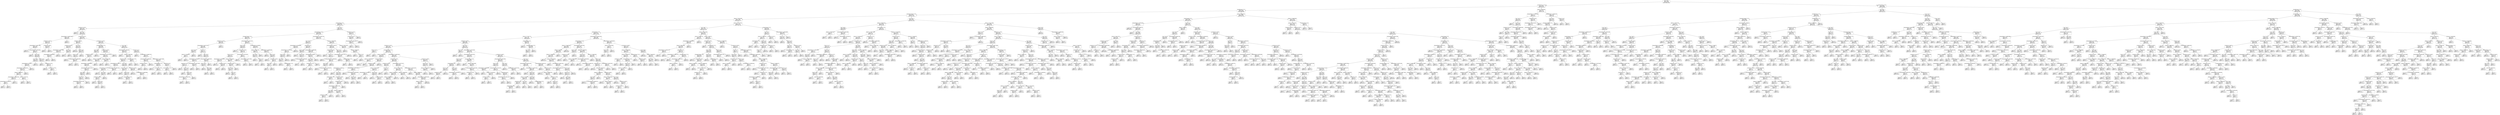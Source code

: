 digraph Tree {
node [shape=box] ;
0 [label="Age <= 42.5\ngini = 0.3248\nsamples = 8000\nvalue = [6368, 1632]"] ;
1 [label="NumOfProducts <= 2.5\ngini = 0.2094\nsamples = 5707\nvalue = [5029, 678]"] ;
0 -> 1 [labeldistance=2.5, labelangle=45, headlabel="True"] ;
2 [label="NumOfProducts <= 1.5\ngini = 0.1876\nsamples = 5583\nvalue = [4998, 585]"] ;
1 -> 2 ;
3 [label="Geography_Germany <= 0.5\ngini = 0.2776\nsamples = 2756\nvalue = [2297, 459]"] ;
2 -> 3 ;
4 [label="Balance <= 75371.2969\ngini = 0.2289\nsamples = 2101\nvalue = [1824, 277]"] ;
3 -> 4 ;
5 [label="Gender_Female <= 0.5\ngini = 0.3483\nsamples = 570\nvalue = [442, 128]"] ;
4 -> 5 ;
6 [label="CreditScore <= 415.0\ngini = 0.2785\nsamples = 323\nvalue = [269, 54]"] ;
5 -> 6 ;
7 [label="gini = 0.0\nsamples = 4\nvalue = [0, 4]"] ;
6 -> 7 ;
8 [label="Age <= 31.5\ngini = 0.2643\nsamples = 319\nvalue = [269, 50]"] ;
6 -> 8 ;
9 [label="EstimatedSalary <= 198322.5469\ngini = 0.1623\nsamples = 101\nvalue = [92, 9]"] ;
8 -> 9 ;
10 [label="CreditScore <= 831.5\ngini = 0.1472\nsamples = 100\nvalue = [92, 8]"] ;
9 -> 10 ;
11 [label="EstimatedSalary <= 50257.2148\ngini = 0.1339\nsamples = 97\nvalue = [90, 7]"] ;
10 -> 11 ;
12 [label="gini = 0.0\nsamples = 27\nvalue = [27, 0]"] ;
11 -> 12 ;
13 [label="EstimatedSalary <= 55345.0859\ngini = 0.18\nsamples = 70\nvalue = [63, 7]"] ;
11 -> 13 ;
14 [label="gini = 0.0\nsamples = 2\nvalue = [0, 2]"] ;
13 -> 14 ;
15 [label="Age <= 30.5\ngini = 0.1362\nsamples = 68\nvalue = [63, 5]"] ;
13 -> 15 ;
16 [label="Age <= 27.5\ngini = 0.0997\nsamples = 57\nvalue = [54, 3]"] ;
15 -> 16 ;
17 [label="EstimatedSalary <= 144102.5\ngini = 0.2041\nsamples = 26\nvalue = [23, 3]"] ;
16 -> 17 ;
18 [label="EstimatedSalary <= 137830.0312\ngini = 0.3047\nsamples = 16\nvalue = [13, 3]"] ;
17 -> 18 ;
19 [label="Balance <= 68882.3047\ngini = 0.2311\nsamples = 15\nvalue = [13, 2]"] ;
18 -> 19 ;
20 [label="EstimatedSalary <= 84082.1562\ngini = 0.142\nsamples = 13\nvalue = [12, 1]"] ;
19 -> 20 ;
21 [label="EstimatedSalary <= 67130.8516\ngini = 0.5\nsamples = 2\nvalue = [1, 1]"] ;
20 -> 21 ;
22 [label="gini = 0.0\nsamples = 1\nvalue = [1, 0]"] ;
21 -> 22 ;
23 [label="gini = 0.0\nsamples = 1\nvalue = [0, 1]"] ;
21 -> 23 ;
24 [label="gini = 0.0\nsamples = 11\nvalue = [11, 0]"] ;
20 -> 24 ;
25 [label="Balance <= 72197.125\ngini = 0.5\nsamples = 2\nvalue = [1, 1]"] ;
19 -> 25 ;
26 [label="gini = 0.0\nsamples = 1\nvalue = [0, 1]"] ;
25 -> 26 ;
27 [label="gini = 0.0\nsamples = 1\nvalue = [1, 0]"] ;
25 -> 27 ;
28 [label="gini = 0.0\nsamples = 1\nvalue = [0, 1]"] ;
18 -> 28 ;
29 [label="gini = 0.0\nsamples = 10\nvalue = [10, 0]"] ;
17 -> 29 ;
30 [label="gini = 0.0\nsamples = 31\nvalue = [31, 0]"] ;
16 -> 30 ;
31 [label="Tenure <= 3.0\ngini = 0.2975\nsamples = 11\nvalue = [9, 2]"] ;
15 -> 31 ;
32 [label="gini = 0.0\nsamples = 1\nvalue = [0, 1]"] ;
31 -> 32 ;
33 [label="CreditScore <= 719.5\ngini = 0.18\nsamples = 10\nvalue = [9, 1]"] ;
31 -> 33 ;
34 [label="gini = 0.0\nsamples = 8\nvalue = [8, 0]"] ;
33 -> 34 ;
35 [label="CreditScore <= 776.0\ngini = 0.5\nsamples = 2\nvalue = [1, 1]"] ;
33 -> 35 ;
36 [label="gini = 0.0\nsamples = 1\nvalue = [0, 1]"] ;
35 -> 36 ;
37 [label="gini = 0.0\nsamples = 1\nvalue = [1, 0]"] ;
35 -> 37 ;
38 [label="CreditScore <= 838.0\ngini = 0.4444\nsamples = 3\nvalue = [2, 1]"] ;
10 -> 38 ;
39 [label="gini = 0.0\nsamples = 1\nvalue = [0, 1]"] ;
38 -> 39 ;
40 [label="gini = 0.0\nsamples = 2\nvalue = [2, 0]"] ;
38 -> 40 ;
41 [label="gini = 0.0\nsamples = 1\nvalue = [0, 1]"] ;
9 -> 41 ;
42 [label="CreditScore <= 573.5\ngini = 0.3054\nsamples = 218\nvalue = [177, 41]"] ;
8 -> 42 ;
43 [label="CreditScore <= 516.0\ngini = 0.1884\nsamples = 57\nvalue = [51, 6]"] ;
42 -> 43 ;
44 [label="CreditScore <= 510.5\ngini = 0.3599\nsamples = 17\nvalue = [13, 4]"] ;
43 -> 44 ;
45 [label="EstimatedSalary <= 63577.0586\ngini = 0.2449\nsamples = 14\nvalue = [12, 2]"] ;
44 -> 45 ;
46 [label="EstimatedSalary <= 44047.8828\ngini = 0.4444\nsamples = 6\nvalue = [4, 2]"] ;
45 -> 46 ;
47 [label="gini = 0.0\nsamples = 4\nvalue = [4, 0]"] ;
46 -> 47 ;
48 [label="gini = 0.0\nsamples = 2\nvalue = [0, 2]"] ;
46 -> 48 ;
49 [label="gini = 0.0\nsamples = 8\nvalue = [8, 0]"] ;
45 -> 49 ;
50 [label="Age <= 37.5\ngini = 0.4444\nsamples = 3\nvalue = [1, 2]"] ;
44 -> 50 ;
51 [label="gini = 0.0\nsamples = 2\nvalue = [0, 2]"] ;
50 -> 51 ;
52 [label="gini = 0.0\nsamples = 1\nvalue = [1, 0]"] ;
50 -> 52 ;
53 [label="Age <= 37.5\ngini = 0.095\nsamples = 40\nvalue = [38, 2]"] ;
43 -> 53 ;
54 [label="gini = 0.0\nsamples = 26\nvalue = [26, 0]"] ;
53 -> 54 ;
55 [label="Tenure <= 6.5\ngini = 0.2449\nsamples = 14\nvalue = [12, 2]"] ;
53 -> 55 ;
56 [label="Tenure <= 3.5\ngini = 0.375\nsamples = 8\nvalue = [6, 2]"] ;
55 -> 56 ;
57 [label="gini = 0.0\nsamples = 5\nvalue = [5, 0]"] ;
56 -> 57 ;
58 [label="EstimatedSalary <= 160830.0625\ngini = 0.4444\nsamples = 3\nvalue = [1, 2]"] ;
56 -> 58 ;
59 [label="gini = 0.0\nsamples = 2\nvalue = [0, 2]"] ;
58 -> 59 ;
60 [label="gini = 0.0\nsamples = 1\nvalue = [1, 0]"] ;
58 -> 60 ;
61 [label="gini = 0.0\nsamples = 6\nvalue = [6, 0]"] ;
55 -> 61 ;
62 [label="CreditScore <= 615.5\ngini = 0.3403\nsamples = 161\nvalue = [126, 35]"] ;
42 -> 62 ;
63 [label="Geography_France <= 0.5\ngini = 0.4839\nsamples = 39\nvalue = [23, 16]"] ;
62 -> 63 ;
64 [label="Age <= 40.5\ngini = 0.3967\nsamples = 11\nvalue = [3, 8]"] ;
63 -> 64 ;
65 [label="CreditScore <= 612.5\ngini = 0.1975\nsamples = 9\nvalue = [1, 8]"] ;
64 -> 65 ;
66 [label="gini = 0.0\nsamples = 8\nvalue = [0, 8]"] ;
65 -> 66 ;
67 [label="gini = 0.0\nsamples = 1\nvalue = [1, 0]"] ;
65 -> 67 ;
68 [label="gini = 0.0\nsamples = 2\nvalue = [2, 0]"] ;
64 -> 68 ;
69 [label="CreditScore <= 612.5\ngini = 0.4082\nsamples = 28\nvalue = [20, 8]"] ;
63 -> 69 ;
70 [label="EstimatedSalary <= 170131.6562\ngini = 0.355\nsamples = 26\nvalue = [20, 6]"] ;
69 -> 70 ;
71 [label="Balance <= 72259.9141\ngini = 0.2873\nsamples = 23\nvalue = [19, 4]"] ;
70 -> 71 ;
72 [label="EstimatedSalary <= 100650.9922\ngini = 0.2355\nsamples = 22\nvalue = [19, 3]"] ;
71 -> 72 ;
73 [label="EstimatedSalary <= 95027.0156\ngini = 0.375\nsamples = 12\nvalue = [9, 3]"] ;
72 -> 73 ;
74 [label="Age <= 36.5\ngini = 0.2975\nsamples = 11\nvalue = [9, 2]"] ;
73 -> 74 ;
75 [label="Tenure <= 7.5\ngini = 0.48\nsamples = 5\nvalue = [3, 2]"] ;
74 -> 75 ;
76 [label="EstimatedSalary <= 75219.7656\ngini = 0.4444\nsamples = 3\nvalue = [1, 2]"] ;
75 -> 76 ;
77 [label="gini = 0.0\nsamples = 2\nvalue = [0, 2]"] ;
76 -> 77 ;
78 [label="gini = 0.0\nsamples = 1\nvalue = [1, 0]"] ;
76 -> 78 ;
79 [label="gini = 0.0\nsamples = 2\nvalue = [2, 0]"] ;
75 -> 79 ;
80 [label="gini = 0.0\nsamples = 6\nvalue = [6, 0]"] ;
74 -> 80 ;
81 [label="gini = 0.0\nsamples = 1\nvalue = [0, 1]"] ;
73 -> 81 ;
82 [label="gini = 0.0\nsamples = 10\nvalue = [10, 0]"] ;
72 -> 82 ;
83 [label="gini = 0.0\nsamples = 1\nvalue = [0, 1]"] ;
71 -> 83 ;
84 [label="Balance <= 49352.7969\ngini = 0.4444\nsamples = 3\nvalue = [1, 2]"] ;
70 -> 84 ;
85 [label="gini = 0.0\nsamples = 2\nvalue = [0, 2]"] ;
84 -> 85 ;
86 [label="gini = 0.0\nsamples = 1\nvalue = [1, 0]"] ;
84 -> 86 ;
87 [label="gini = 0.0\nsamples = 2\nvalue = [0, 2]"] ;
69 -> 87 ;
88 [label="Age <= 39.5\ngini = 0.263\nsamples = 122\nvalue = [103, 19]"] ;
62 -> 88 ;
89 [label="EstimatedSalary <= 5639.3203\ngini = 0.1913\nsamples = 84\nvalue = [75, 9]"] ;
88 -> 89 ;
90 [label="gini = 0.0\nsamples = 1\nvalue = [0, 1]"] ;
89 -> 90 ;
91 [label="Balance <= 74667.5859\ngini = 0.1742\nsamples = 83\nvalue = [75, 8]"] ;
89 -> 91 ;
92 [label="HasCrCard <= 0.5\ngini = 0.1579\nsamples = 81\nvalue = [74, 7]"] ;
91 -> 92 ;
93 [label="EstimatedSalary <= 173602.75\ngini = 0.2975\nsamples = 22\nvalue = [18, 4]"] ;
92 -> 93 ;
94 [label="IsActiveMember <= 0.5\ngini = 0.1884\nsamples = 19\nvalue = [17, 2]"] ;
93 -> 94 ;
95 [label="gini = 0.0\nsamples = 10\nvalue = [10, 0]"] ;
94 -> 95 ;
96 [label="Age <= 35.0\ngini = 0.3457\nsamples = 9\nvalue = [7, 2]"] ;
94 -> 96 ;
97 [label="CreditScore <= 648.5\ngini = 0.48\nsamples = 5\nvalue = [3, 2]"] ;
96 -> 97 ;
98 [label="gini = 0.0\nsamples = 2\nvalue = [2, 0]"] ;
97 -> 98 ;
99 [label="Tenure <= 5.0\ngini = 0.4444\nsamples = 3\nvalue = [1, 2]"] ;
97 -> 99 ;
100 [label="gini = 0.0\nsamples = 2\nvalue = [0, 2]"] ;
99 -> 100 ;
101 [label="gini = 0.0\nsamples = 1\nvalue = [1, 0]"] ;
99 -> 101 ;
102 [label="gini = 0.0\nsamples = 4\nvalue = [4, 0]"] ;
96 -> 102 ;
103 [label="EstimatedSalary <= 179878.7188\ngini = 0.4444\nsamples = 3\nvalue = [1, 2]"] ;
93 -> 103 ;
104 [label="gini = 0.0\nsamples = 2\nvalue = [0, 2]"] ;
103 -> 104 ;
105 [label="gini = 0.0\nsamples = 1\nvalue = [1, 0]"] ;
103 -> 105 ;
106 [label="Age <= 33.5\ngini = 0.0965\nsamples = 59\nvalue = [56, 3]"] ;
92 -> 106 ;
107 [label="CreditScore <= 644.5\ngini = 0.2604\nsamples = 13\nvalue = [11, 2]"] ;
106 -> 107 ;
108 [label="gini = 0.0\nsamples = 1\nvalue = [0, 1]"] ;
107 -> 108 ;
109 [label="Tenure <= 8.5\ngini = 0.1528\nsamples = 12\nvalue = [11, 1]"] ;
107 -> 109 ;
110 [label="gini = 0.0\nsamples = 9\nvalue = [9, 0]"] ;
109 -> 110 ;
111 [label="IsActiveMember <= 0.5\ngini = 0.4444\nsamples = 3\nvalue = [2, 1]"] ;
109 -> 111 ;
112 [label="gini = 0.0\nsamples = 1\nvalue = [0, 1]"] ;
111 -> 112 ;
113 [label="gini = 0.0\nsamples = 2\nvalue = [2, 0]"] ;
111 -> 113 ;
114 [label="CreditScore <= 784.5\ngini = 0.0425\nsamples = 46\nvalue = [45, 1]"] ;
106 -> 114 ;
115 [label="gini = 0.0\nsamples = 43\nvalue = [43, 0]"] ;
114 -> 115 ;
116 [label="EstimatedSalary <= 118825.8984\ngini = 0.4444\nsamples = 3\nvalue = [2, 1]"] ;
114 -> 116 ;
117 [label="gini = 0.0\nsamples = 2\nvalue = [2, 0]"] ;
116 -> 117 ;
118 [label="gini = 0.0\nsamples = 1\nvalue = [0, 1]"] ;
116 -> 118 ;
119 [label="Geography_France <= 0.5\ngini = 0.5\nsamples = 2\nvalue = [1, 1]"] ;
91 -> 119 ;
120 [label="gini = 0.0\nsamples = 1\nvalue = [0, 1]"] ;
119 -> 120 ;
121 [label="gini = 0.0\nsamples = 1\nvalue = [1, 0]"] ;
119 -> 121 ;
122 [label="Tenure <= 1.5\ngini = 0.3878\nsamples = 38\nvalue = [28, 10]"] ;
88 -> 122 ;
123 [label="gini = 0.0\nsamples = 7\nvalue = [7, 0]"] ;
122 -> 123 ;
124 [label="EstimatedSalary <= 106850.7422\ngini = 0.437\nsamples = 31\nvalue = [21, 10]"] ;
122 -> 124 ;
125 [label="EstimatedSalary <= 58989.6055\ngini = 0.3047\nsamples = 16\nvalue = [13, 3]"] ;
124 -> 125 ;
126 [label="CreditScore <= 689.5\ngini = 0.5\nsamples = 6\nvalue = [3, 3]"] ;
125 -> 126 ;
127 [label="gini = 0.0\nsamples = 3\nvalue = [3, 0]"] ;
126 -> 127 ;
128 [label="gini = 0.0\nsamples = 3\nvalue = [0, 3]"] ;
126 -> 128 ;
129 [label="gini = 0.0\nsamples = 10\nvalue = [10, 0]"] ;
125 -> 129 ;
130 [label="EstimatedSalary <= 139172.0938\ngini = 0.4978\nsamples = 15\nvalue = [8, 7]"] ;
124 -> 130 ;
131 [label="IsActiveMember <= 0.5\ngini = 0.375\nsamples = 8\nvalue = [2, 6]"] ;
130 -> 131 ;
132 [label="gini = 0.0\nsamples = 4\nvalue = [0, 4]"] ;
131 -> 132 ;
133 [label="CreditScore <= 700.0\ngini = 0.5\nsamples = 4\nvalue = [2, 2]"] ;
131 -> 133 ;
134 [label="gini = 0.0\nsamples = 2\nvalue = [0, 2]"] ;
133 -> 134 ;
135 [label="gini = 0.0\nsamples = 2\nvalue = [2, 0]"] ;
133 -> 135 ;
136 [label="HasCrCard <= 0.5\ngini = 0.2449\nsamples = 7\nvalue = [6, 1]"] ;
130 -> 136 ;
137 [label="IsActiveMember <= 0.5\ngini = 0.5\nsamples = 2\nvalue = [1, 1]"] ;
136 -> 137 ;
138 [label="gini = 0.0\nsamples = 1\nvalue = [1, 0]"] ;
137 -> 138 ;
139 [label="gini = 0.0\nsamples = 1\nvalue = [0, 1]"] ;
137 -> 139 ;
140 [label="gini = 0.0\nsamples = 5\nvalue = [5, 0]"] ;
136 -> 140 ;
141 [label="Age <= 41.5\ngini = 0.4197\nsamples = 247\nvalue = [173, 74]"] ;
5 -> 141 ;
142 [label="IsActiveMember <= 0.5\ngini = 0.3956\nsamples = 232\nvalue = [169, 63]"] ;
141 -> 142 ;
143 [label="Geography_France <= 0.5\ngini = 0.4624\nsamples = 113\nvalue = [72, 41]"] ;
142 -> 143 ;
144 [label="CreditScore <= 744.0\ngini = 0.4997\nsamples = 39\nvalue = [19, 20]"] ;
143 -> 144 ;
145 [label="EstimatedSalary <= 42714.7422\ngini = 0.4898\nsamples = 35\nvalue = [15, 20]"] ;
144 -> 145 ;
146 [label="Age <= 31.5\ngini = 0.2449\nsamples = 7\nvalue = [1, 6]"] ;
145 -> 146 ;
147 [label="Balance <= 17006.8145\ngini = 0.5\nsamples = 2\nvalue = [1, 1]"] ;
146 -> 147 ;
148 [label="gini = 0.0\nsamples = 1\nvalue = [0, 1]"] ;
147 -> 148 ;
149 [label="gini = 0.0\nsamples = 1\nvalue = [1, 0]"] ;
147 -> 149 ;
150 [label="gini = 0.0\nsamples = 5\nvalue = [0, 5]"] ;
146 -> 150 ;
151 [label="Tenure <= 2.5\ngini = 0.5\nsamples = 28\nvalue = [14, 14]"] ;
145 -> 151 ;
152 [label="gini = 0.0\nsamples = 5\nvalue = [0, 5]"] ;
151 -> 152 ;
153 [label="Age <= 37.0\ngini = 0.4764\nsamples = 23\nvalue = [14, 9]"] ;
151 -> 153 ;
154 [label="EstimatedSalary <= 135058.75\ngini = 0.3911\nsamples = 15\nvalue = [11, 4]"] ;
153 -> 154 ;
155 [label="HasCrCard <= 0.5\ngini = 0.2778\nsamples = 12\nvalue = [10, 2]"] ;
154 -> 155 ;
156 [label="gini = 0.0\nsamples = 1\nvalue = [0, 1]"] ;
155 -> 156 ;
157 [label="Tenure <= 7.5\ngini = 0.1653\nsamples = 11\nvalue = [10, 1]"] ;
155 -> 157 ;
158 [label="gini = 0.0\nsamples = 7\nvalue = [7, 0]"] ;
157 -> 158 ;
159 [label="Tenure <= 9.0\ngini = 0.375\nsamples = 4\nvalue = [3, 1]"] ;
157 -> 159 ;
160 [label="EstimatedSalary <= 115163.7422\ngini = 0.5\nsamples = 2\nvalue = [1, 1]"] ;
159 -> 160 ;
161 [label="gini = 0.0\nsamples = 1\nvalue = [0, 1]"] ;
160 -> 161 ;
162 [label="gini = 0.0\nsamples = 1\nvalue = [1, 0]"] ;
160 -> 162 ;
163 [label="gini = 0.0\nsamples = 2\nvalue = [2, 0]"] ;
159 -> 163 ;
164 [label="EstimatedSalary <= 153172.6562\ngini = 0.4444\nsamples = 3\nvalue = [1, 2]"] ;
154 -> 164 ;
165 [label="gini = 0.0\nsamples = 2\nvalue = [0, 2]"] ;
164 -> 165 ;
166 [label="gini = 0.0\nsamples = 1\nvalue = [1, 0]"] ;
164 -> 166 ;
167 [label="EstimatedSalary <= 194587.6875\ngini = 0.4688\nsamples = 8\nvalue = [3, 5]"] ;
153 -> 167 ;
168 [label="Tenure <= 7.5\ngini = 0.4082\nsamples = 7\nvalue = [2, 5]"] ;
167 -> 168 ;
169 [label="gini = 0.0\nsamples = 4\nvalue = [0, 4]"] ;
168 -> 169 ;
170 [label="Age <= 40.5\ngini = 0.4444\nsamples = 3\nvalue = [2, 1]"] ;
168 -> 170 ;
171 [label="gini = 0.0\nsamples = 2\nvalue = [2, 0]"] ;
170 -> 171 ;
172 [label="gini = 0.0\nsamples = 1\nvalue = [0, 1]"] ;
170 -> 172 ;
173 [label="gini = 0.0\nsamples = 1\nvalue = [1, 0]"] ;
167 -> 173 ;
174 [label="gini = 0.0\nsamples = 4\nvalue = [4, 0]"] ;
144 -> 174 ;
175 [label="EstimatedSalary <= 131472.5781\ngini = 0.4065\nsamples = 74\nvalue = [53, 21]"] ;
143 -> 175 ;
176 [label="Tenure <= 2.5\ngini = 0.3096\nsamples = 47\nvalue = [38, 9]"] ;
175 -> 176 ;
177 [label="gini = 0.0\nsamples = 11\nvalue = [11, 0]"] ;
176 -> 177 ;
178 [label="CreditScore <= 734.0\ngini = 0.375\nsamples = 36\nvalue = [27, 9]"] ;
176 -> 178 ;
179 [label="Tenure <= 6.5\ngini = 0.32\nsamples = 30\nvalue = [24, 6]"] ;
178 -> 179 ;
180 [label="EstimatedSalary <= 77087.6875\ngini = 0.1884\nsamples = 19\nvalue = [17, 2]"] ;
179 -> 180 ;
181 [label="gini = 0.0\nsamples = 13\nvalue = [13, 0]"] ;
180 -> 181 ;
182 [label="CreditScore <= 617.0\ngini = 0.4444\nsamples = 6\nvalue = [4, 2]"] ;
180 -> 182 ;
183 [label="gini = 0.0\nsamples = 2\nvalue = [0, 2]"] ;
182 -> 183 ;
184 [label="gini = 0.0\nsamples = 4\nvalue = [4, 0]"] ;
182 -> 184 ;
185 [label="Balance <= 21078.5391\ngini = 0.4628\nsamples = 11\nvalue = [7, 4]"] ;
179 -> 185 ;
186 [label="CreditScore <= 681.5\ngini = 0.3457\nsamples = 9\nvalue = [7, 2]"] ;
185 -> 186 ;
187 [label="Tenure <= 9.5\ngini = 0.2188\nsamples = 8\nvalue = [7, 1]"] ;
186 -> 187 ;
188 [label="gini = 0.0\nsamples = 6\nvalue = [6, 0]"] ;
187 -> 188 ;
189 [label="Age <= 37.0\ngini = 0.5\nsamples = 2\nvalue = [1, 1]"] ;
187 -> 189 ;
190 [label="gini = 0.0\nsamples = 1\nvalue = [1, 0]"] ;
189 -> 190 ;
191 [label="gini = 0.0\nsamples = 1\nvalue = [0, 1]"] ;
189 -> 191 ;
192 [label="gini = 0.0\nsamples = 1\nvalue = [0, 1]"] ;
186 -> 192 ;
193 [label="gini = 0.0\nsamples = 2\nvalue = [0, 2]"] ;
185 -> 193 ;
194 [label="EstimatedSalary <= 24191.8555\ngini = 0.5\nsamples = 6\nvalue = [3, 3]"] ;
178 -> 194 ;
195 [label="gini = 0.0\nsamples = 2\nvalue = [2, 0]"] ;
194 -> 195 ;
196 [label="EstimatedSalary <= 67761.7969\ngini = 0.375\nsamples = 4\nvalue = [1, 3]"] ;
194 -> 196 ;
197 [label="gini = 0.0\nsamples = 3\nvalue = [0, 3]"] ;
196 -> 197 ;
198 [label="gini = 0.0\nsamples = 1\nvalue = [1, 0]"] ;
196 -> 198 ;
199 [label="EstimatedSalary <= 151888.5\ngini = 0.4938\nsamples = 27\nvalue = [15, 12]"] ;
175 -> 199 ;
200 [label="Balance <= 68841.5781\ngini = 0.32\nsamples = 10\nvalue = [2, 8]"] ;
199 -> 200 ;
201 [label="Age <= 38.5\ngini = 0.1975\nsamples = 9\nvalue = [1, 8]"] ;
200 -> 201 ;
202 [label="gini = 0.0\nsamples = 7\nvalue = [0, 7]"] ;
201 -> 202 ;
203 [label="Tenure <= 8.5\ngini = 0.5\nsamples = 2\nvalue = [1, 1]"] ;
201 -> 203 ;
204 [label="gini = 0.0\nsamples = 1\nvalue = [1, 0]"] ;
203 -> 204 ;
205 [label="gini = 0.0\nsamples = 1\nvalue = [0, 1]"] ;
203 -> 205 ;
206 [label="gini = 0.0\nsamples = 1\nvalue = [1, 0]"] ;
200 -> 206 ;
207 [label="EstimatedSalary <= 167568.3438\ngini = 0.3599\nsamples = 17\nvalue = [13, 4]"] ;
199 -> 207 ;
208 [label="gini = 0.0\nsamples = 8\nvalue = [8, 0]"] ;
207 -> 208 ;
209 [label="Tenure <= 3.5\ngini = 0.4938\nsamples = 9\nvalue = [5, 4]"] ;
207 -> 209 ;
210 [label="gini = 0.0\nsamples = 4\nvalue = [4, 0]"] ;
209 -> 210 ;
211 [label="CreditScore <= 615.0\ngini = 0.32\nsamples = 5\nvalue = [1, 4]"] ;
209 -> 211 ;
212 [label="Age <= 38.0\ngini = 0.5\nsamples = 2\nvalue = [1, 1]"] ;
211 -> 212 ;
213 [label="gini = 0.0\nsamples = 1\nvalue = [1, 0]"] ;
212 -> 213 ;
214 [label="gini = 0.0\nsamples = 1\nvalue = [0, 1]"] ;
212 -> 214 ;
215 [label="gini = 0.0\nsamples = 3\nvalue = [0, 3]"] ;
211 -> 215 ;
216 [label="EstimatedSalary <= 116449.7109\ngini = 0.3014\nsamples = 119\nvalue = [97, 22]"] ;
142 -> 216 ;
217 [label="Age <= 34.5\ngini = 0.2137\nsamples = 74\nvalue = [65, 9]"] ;
216 -> 217 ;
218 [label="EstimatedSalary <= 71664.0625\ngini = 0.0907\nsamples = 42\nvalue = [40, 2]"] ;
217 -> 218 ;
219 [label="EstimatedSalary <= 70107.3438\ngini = 0.18\nsamples = 20\nvalue = [18, 2]"] ;
218 -> 219 ;
220 [label="Tenure <= 2.5\ngini = 0.0997\nsamples = 19\nvalue = [18, 1]"] ;
219 -> 220 ;
221 [label="Age <= 29.5\ngini = 0.375\nsamples = 4\nvalue = [3, 1]"] ;
220 -> 221 ;
222 [label="gini = 0.0\nsamples = 2\nvalue = [2, 0]"] ;
221 -> 222 ;
223 [label="Geography_France <= 0.5\ngini = 0.5\nsamples = 2\nvalue = [1, 1]"] ;
221 -> 223 ;
224 [label="gini = 0.0\nsamples = 1\nvalue = [0, 1]"] ;
223 -> 224 ;
225 [label="gini = 0.0\nsamples = 1\nvalue = [1, 0]"] ;
223 -> 225 ;
226 [label="gini = 0.0\nsamples = 15\nvalue = [15, 0]"] ;
220 -> 226 ;
227 [label="gini = 0.0\nsamples = 1\nvalue = [0, 1]"] ;
219 -> 227 ;
228 [label="gini = 0.0\nsamples = 22\nvalue = [22, 0]"] ;
218 -> 228 ;
229 [label="HasCrCard <= 0.5\ngini = 0.3418\nsamples = 32\nvalue = [25, 7]"] ;
217 -> 229 ;
230 [label="Tenure <= 3.5\ngini = 0.4938\nsamples = 9\nvalue = [5, 4]"] ;
229 -> 230 ;
231 [label="gini = 0.0\nsamples = 3\nvalue = [0, 3]"] ;
230 -> 231 ;
232 [label="Tenure <= 6.5\ngini = 0.2778\nsamples = 6\nvalue = [5, 1]"] ;
230 -> 232 ;
233 [label="gini = 0.0\nsamples = 3\nvalue = [3, 0]"] ;
232 -> 233 ;
234 [label="EstimatedSalary <= 33766.9453\ngini = 0.4444\nsamples = 3\nvalue = [2, 1]"] ;
232 -> 234 ;
235 [label="gini = 0.0\nsamples = 2\nvalue = [2, 0]"] ;
234 -> 235 ;
236 [label="gini = 0.0\nsamples = 1\nvalue = [0, 1]"] ;
234 -> 236 ;
237 [label="EstimatedSalary <= 50866.3398\ngini = 0.2268\nsamples = 23\nvalue = [20, 3]"] ;
229 -> 237 ;
238 [label="EstimatedSalary <= 38399.0\ngini = 0.3967\nsamples = 11\nvalue = [8, 3]"] ;
237 -> 238 ;
239 [label="Age <= 36.5\ngini = 0.1975\nsamples = 9\nvalue = [8, 1]"] ;
238 -> 239 ;
240 [label="CreditScore <= 713.5\ngini = 0.5\nsamples = 2\nvalue = [1, 1]"] ;
239 -> 240 ;
241 [label="gini = 0.0\nsamples = 1\nvalue = [0, 1]"] ;
240 -> 241 ;
242 [label="gini = 0.0\nsamples = 1\nvalue = [1, 0]"] ;
240 -> 242 ;
243 [label="gini = 0.0\nsamples = 7\nvalue = [7, 0]"] ;
239 -> 243 ;
244 [label="gini = 0.0\nsamples = 2\nvalue = [0, 2]"] ;
238 -> 244 ;
245 [label="gini = 0.0\nsamples = 12\nvalue = [12, 0]"] ;
237 -> 245 ;
246 [label="Balance <= 42957.2539\ngini = 0.4109\nsamples = 45\nvalue = [32, 13]"] ;
216 -> 246 ;
247 [label="EstimatedSalary <= 145972.0\ngini = 0.355\nsamples = 39\nvalue = [30, 9]"] ;
246 -> 247 ;
248 [label="CreditScore <= 515.0\ngini = 0.4898\nsamples = 14\nvalue = [8, 6]"] ;
247 -> 248 ;
249 [label="gini = 0.0\nsamples = 2\nvalue = [2, 0]"] ;
248 -> 249 ;
250 [label="Tenure <= 2.5\ngini = 0.5\nsamples = 12\nvalue = [6, 6]"] ;
248 -> 250 ;
251 [label="gini = 0.0\nsamples = 2\nvalue = [2, 0]"] ;
250 -> 251 ;
252 [label="EstimatedSalary <= 140989.8438\ngini = 0.48\nsamples = 10\nvalue = [4, 6]"] ;
250 -> 252 ;
253 [label="Age <= 32.5\ngini = 0.4898\nsamples = 7\nvalue = [4, 3]"] ;
252 -> 253 ;
254 [label="gini = 0.0\nsamples = 2\nvalue = [0, 2]"] ;
253 -> 254 ;
255 [label="EstimatedSalary <= 118756.6719\ngini = 0.32\nsamples = 5\nvalue = [4, 1]"] ;
253 -> 255 ;
256 [label="gini = 0.0\nsamples = 1\nvalue = [0, 1]"] ;
255 -> 256 ;
257 [label="gini = 0.0\nsamples = 4\nvalue = [4, 0]"] ;
255 -> 257 ;
258 [label="gini = 0.0\nsamples = 3\nvalue = [0, 3]"] ;
252 -> 258 ;
259 [label="Age <= 31.5\ngini = 0.2112\nsamples = 25\nvalue = [22, 3]"] ;
247 -> 259 ;
260 [label="EstimatedSalary <= 175797.7812\ngini = 0.4898\nsamples = 7\nvalue = [4, 3]"] ;
259 -> 260 ;
261 [label="gini = 0.0\nsamples = 3\nvalue = [3, 0]"] ;
260 -> 261 ;
262 [label="Geography_France <= 0.5\ngini = 0.375\nsamples = 4\nvalue = [1, 3]"] ;
260 -> 262 ;
263 [label="gini = 0.0\nsamples = 1\nvalue = [1, 0]"] ;
262 -> 263 ;
264 [label="gini = 0.0\nsamples = 3\nvalue = [0, 3]"] ;
262 -> 264 ;
265 [label="gini = 0.0\nsamples = 18\nvalue = [18, 0]"] ;
259 -> 265 ;
266 [label="Balance <= 63717.3828\ngini = 0.4444\nsamples = 6\nvalue = [2, 4]"] ;
246 -> 266 ;
267 [label="gini = 0.0\nsamples = 3\nvalue = [0, 3]"] ;
266 -> 267 ;
268 [label="Balance <= 66470.875\ngini = 0.4444\nsamples = 3\nvalue = [2, 1]"] ;
266 -> 268 ;
269 [label="gini = 0.0\nsamples = 1\nvalue = [1, 0]"] ;
268 -> 269 ;
270 [label="Tenure <= 4.5\ngini = 0.5\nsamples = 2\nvalue = [1, 1]"] ;
268 -> 270 ;
271 [label="gini = 0.0\nsamples = 1\nvalue = [1, 0]"] ;
270 -> 271 ;
272 [label="gini = 0.0\nsamples = 1\nvalue = [0, 1]"] ;
270 -> 272 ;
273 [label="CreditScore <= 611.0\ngini = 0.3911\nsamples = 15\nvalue = [4, 11]"] ;
141 -> 273 ;
274 [label="CreditScore <= 577.5\ngini = 0.4898\nsamples = 7\nvalue = [4, 3]"] ;
273 -> 274 ;
275 [label="EstimatedSalary <= 65243.5625\ngini = 0.375\nsamples = 4\nvalue = [1, 3]"] ;
274 -> 275 ;
276 [label="gini = 0.0\nsamples = 1\nvalue = [1, 0]"] ;
275 -> 276 ;
277 [label="gini = 0.0\nsamples = 3\nvalue = [0, 3]"] ;
275 -> 277 ;
278 [label="gini = 0.0\nsamples = 3\nvalue = [3, 0]"] ;
274 -> 278 ;
279 [label="gini = 0.0\nsamples = 8\nvalue = [0, 8]"] ;
273 -> 279 ;
280 [label="Balance <= 177775.5781\ngini = 0.1757\nsamples = 1531\nvalue = [1382, 149]"] ;
4 -> 280 ;
281 [label="Age <= 39.5\ngini = 0.1599\nsamples = 1472\nvalue = [1343, 129]"] ;
280 -> 281 ;
282 [label="IsActiveMember <= 0.5\ngini = 0.1314\nsamples = 1245\nvalue = [1157, 88]"] ;
281 -> 282 ;
283 [label="Balance <= 171881.125\ngini = 0.1741\nsamples = 623\nvalue = [563, 60]"] ;
282 -> 283 ;
284 [label="CreditScore <= 667.5\ngini = 0.1643\nsamples = 609\nvalue = [554, 55]"] ;
283 -> 284 ;
285 [label="CreditScore <= 426.0\ngini = 0.1241\nsamples = 346\nvalue = [323, 23]"] ;
284 -> 285 ;
286 [label="Tenure <= 6.5\ngini = 0.5\nsamples = 2\nvalue = [1, 1]"] ;
285 -> 286 ;
287 [label="gini = 0.0\nsamples = 1\nvalue = [0, 1]"] ;
286 -> 287 ;
288 [label="gini = 0.0\nsamples = 1\nvalue = [1, 0]"] ;
286 -> 288 ;
289 [label="Geography_France <= 0.5\ngini = 0.1197\nsamples = 344\nvalue = [322, 22]"] ;
285 -> 289 ;
290 [label="Balance <= 80373.7031\ngini = 0.2011\nsamples = 97\nvalue = [86, 11]"] ;
289 -> 290 ;
291 [label="Balance <= 77938.8594\ngini = 0.5\nsamples = 4\nvalue = [2, 2]"] ;
290 -> 291 ;
292 [label="gini = 0.0\nsamples = 2\nvalue = [2, 0]"] ;
291 -> 292 ;
293 [label="gini = 0.0\nsamples = 2\nvalue = [0, 2]"] ;
291 -> 293 ;
294 [label="CreditScore <= 633.0\ngini = 0.1748\nsamples = 93\nvalue = [84, 9]"] ;
290 -> 294 ;
295 [label="CreditScore <= 629.5\ngini = 0.2326\nsamples = 67\nvalue = [58, 9]"] ;
294 -> 295 ;
296 [label="EstimatedSalary <= 3399.03\ngini = 0.1551\nsamples = 59\nvalue = [54, 5]"] ;
295 -> 296 ;
297 [label="gini = 0.0\nsamples = 1\nvalue = [0, 1]"] ;
296 -> 297 ;
298 [label="Age <= 25.0\ngini = 0.1284\nsamples = 58\nvalue = [54, 4]"] ;
296 -> 298 ;
299 [label="Gender_Female <= 0.5\ngini = 0.5\nsamples = 2\nvalue = [1, 1]"] ;
298 -> 299 ;
300 [label="gini = 0.0\nsamples = 1\nvalue = [0, 1]"] ;
299 -> 300 ;
301 [label="gini = 0.0\nsamples = 1\nvalue = [1, 0]"] ;
299 -> 301 ;
302 [label="CreditScore <= 559.5\ngini = 0.1014\nsamples = 56\nvalue = [53, 3]"] ;
298 -> 302 ;
303 [label="CreditScore <= 558.0\ngini = 0.2041\nsamples = 26\nvalue = [23, 3]"] ;
302 -> 303 ;
304 [label="EstimatedSalary <= 169612.1562\ngini = 0.1472\nsamples = 25\nvalue = [23, 2]"] ;
303 -> 304 ;
305 [label="Age <= 30.5\ngini = 0.0868\nsamples = 22\nvalue = [21, 1]"] ;
304 -> 305 ;
306 [label="CreditScore <= 533.0\ngini = 0.32\nsamples = 5\nvalue = [4, 1]"] ;
305 -> 306 ;
307 [label="gini = 0.0\nsamples = 4\nvalue = [4, 0]"] ;
306 -> 307 ;
308 [label="gini = 0.0\nsamples = 1\nvalue = [0, 1]"] ;
306 -> 308 ;
309 [label="gini = 0.0\nsamples = 17\nvalue = [17, 0]"] ;
305 -> 309 ;
310 [label="Balance <= 133286.7188\ngini = 0.4444\nsamples = 3\nvalue = [2, 1]"] ;
304 -> 310 ;
311 [label="gini = 0.0\nsamples = 1\nvalue = [0, 1]"] ;
310 -> 311 ;
312 [label="gini = 0.0\nsamples = 2\nvalue = [2, 0]"] ;
310 -> 312 ;
313 [label="gini = 0.0\nsamples = 1\nvalue = [0, 1]"] ;
303 -> 313 ;
314 [label="gini = 0.0\nsamples = 30\nvalue = [30, 0]"] ;
302 -> 314 ;
315 [label="EstimatedSalary <= 33337.8281\ngini = 0.5\nsamples = 8\nvalue = [4, 4]"] ;
295 -> 315 ;
316 [label="gini = 0.0\nsamples = 2\nvalue = [2, 0]"] ;
315 -> 316 ;
317 [label="EstimatedSalary <= 87484.8438\ngini = 0.4444\nsamples = 6\nvalue = [2, 4]"] ;
315 -> 317 ;
318 [label="gini = 0.0\nsamples = 3\nvalue = [0, 3]"] ;
317 -> 318 ;
319 [label="Tenure <= 5.5\ngini = 0.4444\nsamples = 3\nvalue = [2, 1]"] ;
317 -> 319 ;
320 [label="gini = 0.0\nsamples = 2\nvalue = [2, 0]"] ;
319 -> 320 ;
321 [label="gini = 0.0\nsamples = 1\nvalue = [0, 1]"] ;
319 -> 321 ;
322 [label="gini = 0.0\nsamples = 26\nvalue = [26, 0]"] ;
294 -> 322 ;
323 [label="EstimatedSalary <= 190067.8281\ngini = 0.0851\nsamples = 247\nvalue = [236, 11]"] ;
289 -> 323 ;
324 [label="CreditScore <= 515.0\ngini = 0.0663\nsamples = 233\nvalue = [225, 8]"] ;
323 -> 324 ;
325 [label="CreditScore <= 513.0\ngini = 0.1855\nsamples = 29\nvalue = [26, 3]"] ;
324 -> 325 ;
326 [label="Balance <= 86270.0469\ngini = 0.1372\nsamples = 27\nvalue = [25, 2]"] ;
325 -> 326 ;
327 [label="EstimatedSalary <= 125589.7812\ngini = 0.5\nsamples = 2\nvalue = [1, 1]"] ;
326 -> 327 ;
328 [label="gini = 0.0\nsamples = 1\nvalue = [0, 1]"] ;
327 -> 328 ;
329 [label="gini = 0.0\nsamples = 1\nvalue = [1, 0]"] ;
327 -> 329 ;
330 [label="Tenure <= 8.5\ngini = 0.0768\nsamples = 25\nvalue = [24, 1]"] ;
326 -> 330 ;
331 [label="gini = 0.0\nsamples = 21\nvalue = [21, 0]"] ;
330 -> 331 ;
332 [label="CreditScore <= 454.5\ngini = 0.375\nsamples = 4\nvalue = [3, 1]"] ;
330 -> 332 ;
333 [label="gini = 0.0\nsamples = 1\nvalue = [0, 1]"] ;
332 -> 333 ;
334 [label="gini = 0.0\nsamples = 3\nvalue = [3, 0]"] ;
332 -> 334 ;
335 [label="Tenure <= 3.5\ngini = 0.5\nsamples = 2\nvalue = [1, 1]"] ;
325 -> 335 ;
336 [label="gini = 0.0\nsamples = 1\nvalue = [1, 0]"] ;
335 -> 336 ;
337 [label="gini = 0.0\nsamples = 1\nvalue = [0, 1]"] ;
335 -> 337 ;
338 [label="EstimatedSalary <= 151774.375\ngini = 0.0478\nsamples = 204\nvalue = [199, 5]"] ;
324 -> 338 ;
339 [label="Balance <= 154227.9688\ngini = 0.0244\nsamples = 162\nvalue = [160, 2]"] ;
338 -> 339 ;
340 [label="Balance <= 96743.8203\ngini = 0.0134\nsamples = 148\nvalue = [147, 1]"] ;
339 -> 340 ;
341 [label="Balance <= 96566.3359\ngini = 0.0624\nsamples = 31\nvalue = [30, 1]"] ;
340 -> 341 ;
342 [label="gini = 0.0\nsamples = 30\nvalue = [30, 0]"] ;
341 -> 342 ;
343 [label="gini = 0.0\nsamples = 1\nvalue = [0, 1]"] ;
341 -> 343 ;
344 [label="gini = 0.0\nsamples = 117\nvalue = [117, 0]"] ;
340 -> 344 ;
345 [label="Balance <= 154818.0938\ngini = 0.1327\nsamples = 14\nvalue = [13, 1]"] ;
339 -> 345 ;
346 [label="gini = 0.0\nsamples = 1\nvalue = [0, 1]"] ;
345 -> 346 ;
347 [label="gini = 0.0\nsamples = 13\nvalue = [13, 0]"] ;
345 -> 347 ;
348 [label="EstimatedSalary <= 153119.1875\ngini = 0.1327\nsamples = 42\nvalue = [39, 3]"] ;
338 -> 348 ;
349 [label="gini = 0.0\nsamples = 1\nvalue = [0, 1]"] ;
348 -> 349 ;
350 [label="Balance <= 83640.1953\ngini = 0.0928\nsamples = 41\nvalue = [39, 2]"] ;
348 -> 350 ;
351 [label="gini = 0.0\nsamples = 1\nvalue = [0, 1]"] ;
350 -> 351 ;
352 [label="EstimatedSalary <= 156378.1562\ngini = 0.0487\nsamples = 40\nvalue = [39, 1]"] ;
350 -> 352 ;
353 [label="Balance <= 119344.5\ngini = 0.375\nsamples = 4\nvalue = [3, 1]"] ;
352 -> 353 ;
354 [label="gini = 0.0\nsamples = 3\nvalue = [3, 0]"] ;
353 -> 354 ;
355 [label="gini = 0.0\nsamples = 1\nvalue = [0, 1]"] ;
353 -> 355 ;
356 [label="gini = 0.0\nsamples = 36\nvalue = [36, 0]"] ;
352 -> 356 ;
357 [label="CreditScore <= 633.5\ngini = 0.3367\nsamples = 14\nvalue = [11, 3]"] ;
323 -> 357 ;
358 [label="Tenure <= 2.5\ngini = 0.2604\nsamples = 13\nvalue = [11, 2]"] ;
357 -> 358 ;
359 [label="Balance <= 118488.5078\ngini = 0.4444\nsamples = 6\nvalue = [4, 2]"] ;
358 -> 359 ;
360 [label="gini = 0.0\nsamples = 4\nvalue = [4, 0]"] ;
359 -> 360 ;
361 [label="gini = 0.0\nsamples = 2\nvalue = [0, 2]"] ;
359 -> 361 ;
362 [label="gini = 0.0\nsamples = 7\nvalue = [7, 0]"] ;
358 -> 362 ;
363 [label="gini = 0.0\nsamples = 1\nvalue = [0, 1]"] ;
357 -> 363 ;
364 [label="Age <= 22.5\ngini = 0.2137\nsamples = 263\nvalue = [231, 32]"] ;
284 -> 364 ;
365 [label="Age <= 21.5\ngini = 0.5\nsamples = 8\nvalue = [4, 4]"] ;
364 -> 365 ;
366 [label="gini = 0.0\nsamples = 4\nvalue = [4, 0]"] ;
365 -> 366 ;
367 [label="gini = 0.0\nsamples = 4\nvalue = [0, 4]"] ;
365 -> 367 ;
368 [label="EstimatedSalary <= 27321.4258\ngini = 0.1955\nsamples = 255\nvalue = [227, 28]"] ;
364 -> 368 ;
369 [label="EstimatedSalary <= 20414.3516\ngini = 0.3813\nsamples = 39\nvalue = [29, 10]"] ;
368 -> 369 ;
370 [label="Tenure <= 8.5\ngini = 0.2706\nsamples = 31\nvalue = [26, 5]"] ;
369 -> 370 ;
371 [label="Gender_Female <= 0.5\ngini = 0.2311\nsamples = 30\nvalue = [26, 4]"] ;
370 -> 371 ;
372 [label="Tenure <= 1.5\ngini = 0.0907\nsamples = 21\nvalue = [20, 1]"] ;
371 -> 372 ;
373 [label="CreditScore <= 742.5\ngini = 0.4444\nsamples = 3\nvalue = [2, 1]"] ;
372 -> 373 ;
374 [label="gini = 0.0\nsamples = 2\nvalue = [2, 0]"] ;
373 -> 374 ;
375 [label="gini = 0.0\nsamples = 1\nvalue = [0, 1]"] ;
373 -> 375 ;
376 [label="gini = 0.0\nsamples = 18\nvalue = [18, 0]"] ;
372 -> 376 ;
377 [label="Tenure <= 5.5\ngini = 0.4444\nsamples = 9\nvalue = [6, 3]"] ;
371 -> 377 ;
378 [label="EstimatedSalary <= 15533.6494\ngini = 0.48\nsamples = 5\nvalue = [2, 3]"] ;
377 -> 378 ;
379 [label="gini = 0.0\nsamples = 3\nvalue = [0, 3]"] ;
378 -> 379 ;
380 [label="gini = 0.0\nsamples = 2\nvalue = [2, 0]"] ;
378 -> 380 ;
381 [label="gini = 0.0\nsamples = 4\nvalue = [4, 0]"] ;
377 -> 381 ;
382 [label="gini = 0.0\nsamples = 1\nvalue = [0, 1]"] ;
370 -> 382 ;
383 [label="Geography_France <= 0.5\ngini = 0.4688\nsamples = 8\nvalue = [3, 5]"] ;
369 -> 383 ;
384 [label="gini = 0.0\nsamples = 1\nvalue = [1, 0]"] ;
383 -> 384 ;
385 [label="Balance <= 88477.4688\ngini = 0.4082\nsamples = 7\nvalue = [2, 5]"] ;
383 -> 385 ;
386 [label="gini = 0.0\nsamples = 1\nvalue = [1, 0]"] ;
385 -> 386 ;
387 [label="EstimatedSalary <= 21540.3594\ngini = 0.2778\nsamples = 6\nvalue = [1, 5]"] ;
385 -> 387 ;
388 [label="CreditScore <= 704.0\ngini = 0.5\nsamples = 2\nvalue = [1, 1]"] ;
387 -> 388 ;
389 [label="gini = 0.0\nsamples = 1\nvalue = [0, 1]"] ;
388 -> 389 ;
390 [label="gini = 0.0\nsamples = 1\nvalue = [1, 0]"] ;
388 -> 390 ;
391 [label="gini = 0.0\nsamples = 4\nvalue = [0, 4]"] ;
387 -> 391 ;
392 [label="CreditScore <= 693.5\ngini = 0.1528\nsamples = 216\nvalue = [198, 18]"] ;
368 -> 392 ;
393 [label="EstimatedSalary <= 92026.7656\ngini = 0.2854\nsamples = 58\nvalue = [48, 10]"] ;
392 -> 393 ;
394 [label="Tenure <= 5.5\ngini = 0.4628\nsamples = 22\nvalue = [14, 8]"] ;
393 -> 394 ;
395 [label="EstimatedSalary <= 36882.5547\ngini = 0.4082\nsamples = 7\nvalue = [2, 5]"] ;
394 -> 395 ;
396 [label="gini = 0.0\nsamples = 1\nvalue = [1, 0]"] ;
395 -> 396 ;
397 [label="Balance <= 111110.5234\ngini = 0.2778\nsamples = 6\nvalue = [1, 5]"] ;
395 -> 397 ;
398 [label="CreditScore <= 679.0\ngini = 0.5\nsamples = 2\nvalue = [1, 1]"] ;
397 -> 398 ;
399 [label="gini = 0.0\nsamples = 1\nvalue = [0, 1]"] ;
398 -> 399 ;
400 [label="gini = 0.0\nsamples = 1\nvalue = [1, 0]"] ;
398 -> 400 ;
401 [label="gini = 0.0\nsamples = 4\nvalue = [0, 4]"] ;
397 -> 401 ;
402 [label="EstimatedSalary <= 71321.8125\ngini = 0.32\nsamples = 15\nvalue = [12, 3]"] ;
394 -> 402 ;
403 [label="gini = 0.0\nsamples = 8\nvalue = [8, 0]"] ;
402 -> 403 ;
404 [label="HasCrCard <= 0.5\ngini = 0.4898\nsamples = 7\nvalue = [4, 3]"] ;
402 -> 404 ;
405 [label="EstimatedSalary <= 77382.1016\ngini = 0.32\nsamples = 5\nvalue = [4, 1]"] ;
404 -> 405 ;
406 [label="gini = 0.0\nsamples = 1\nvalue = [0, 1]"] ;
405 -> 406 ;
407 [label="gini = 0.0\nsamples = 4\nvalue = [4, 0]"] ;
405 -> 407 ;
408 [label="gini = 0.0\nsamples = 2\nvalue = [0, 2]"] ;
404 -> 408 ;
409 [label="Age <= 35.5\ngini = 0.1049\nsamples = 36\nvalue = [34, 2]"] ;
393 -> 409 ;
410 [label="gini = 0.0\nsamples = 27\nvalue = [27, 0]"] ;
409 -> 410 ;
411 [label="EstimatedSalary <= 153117.625\ngini = 0.3457\nsamples = 9\nvalue = [7, 2]"] ;
409 -> 411 ;
412 [label="gini = 0.0\nsamples = 7\nvalue = [7, 0]"] ;
411 -> 412 ;
413 [label="gini = 0.0\nsamples = 2\nvalue = [0, 2]"] ;
411 -> 413 ;
414 [label="Age <= 37.5\ngini = 0.0961\nsamples = 158\nvalue = [150, 8]"] ;
392 -> 414 ;
415 [label="EstimatedSalary <= 129725.4297\ngini = 0.0588\nsamples = 132\nvalue = [128, 4]"] ;
414 -> 415 ;
416 [label="gini = 0.0\nsamples = 77\nvalue = [77, 0]"] ;
415 -> 416 ;
417 [label="EstimatedSalary <= 132447.2344\ngini = 0.1349\nsamples = 55\nvalue = [51, 4]"] ;
415 -> 417 ;
418 [label="gini = 0.0\nsamples = 1\nvalue = [0, 1]"] ;
417 -> 418 ;
419 [label="Tenure <= 2.5\ngini = 0.1049\nsamples = 54\nvalue = [51, 3]"] ;
417 -> 419 ;
420 [label="Balance <= 147047.75\ngini = 0.2449\nsamples = 14\nvalue = [12, 2]"] ;
419 -> 420 ;
421 [label="HasCrCard <= 0.5\ngini = 0.1528\nsamples = 12\nvalue = [11, 1]"] ;
420 -> 421 ;
422 [label="Gender_Female <= 0.5\ngini = 0.4444\nsamples = 3\nvalue = [2, 1]"] ;
421 -> 422 ;
423 [label="gini = 0.0\nsamples = 2\nvalue = [2, 0]"] ;
422 -> 423 ;
424 [label="gini = 0.0\nsamples = 1\nvalue = [0, 1]"] ;
422 -> 424 ;
425 [label="gini = 0.0\nsamples = 9\nvalue = [9, 0]"] ;
421 -> 425 ;
426 [label="Age <= 33.5\ngini = 0.5\nsamples = 2\nvalue = [1, 1]"] ;
420 -> 426 ;
427 [label="gini = 0.0\nsamples = 1\nvalue = [1, 0]"] ;
426 -> 427 ;
428 [label="gini = 0.0\nsamples = 1\nvalue = [0, 1]"] ;
426 -> 428 ;
429 [label="Tenure <= 8.5\ngini = 0.0487\nsamples = 40\nvalue = [39, 1]"] ;
419 -> 429 ;
430 [label="gini = 0.0\nsamples = 32\nvalue = [32, 0]"] ;
429 -> 430 ;
431 [label="Geography_France <= 0.5\ngini = 0.2188\nsamples = 8\nvalue = [7, 1]"] ;
429 -> 431 ;
432 [label="gini = 0.0\nsamples = 1\nvalue = [0, 1]"] ;
431 -> 432 ;
433 [label="gini = 0.0\nsamples = 7\nvalue = [7, 0]"] ;
431 -> 433 ;
434 [label="EstimatedSalary <= 68115.25\ngini = 0.2604\nsamples = 26\nvalue = [22, 4]"] ;
414 -> 434 ;
435 [label="gini = 0.0\nsamples = 1\nvalue = [0, 1]"] ;
434 -> 435 ;
436 [label="CreditScore <= 755.5\ngini = 0.2112\nsamples = 25\nvalue = [22, 3]"] ;
434 -> 436 ;
437 [label="gini = 0.0\nsamples = 14\nvalue = [14, 0]"] ;
436 -> 437 ;
438 [label="Balance <= 116672.0156\ngini = 0.3967\nsamples = 11\nvalue = [8, 3]"] ;
436 -> 438 ;
439 [label="gini = 0.0\nsamples = 5\nvalue = [5, 0]"] ;
438 -> 439 ;
440 [label="CreditScore <= 768.0\ngini = 0.5\nsamples = 6\nvalue = [3, 3]"] ;
438 -> 440 ;
441 [label="gini = 0.0\nsamples = 2\nvalue = [0, 2]"] ;
440 -> 441 ;
442 [label="Tenure <= 1.5\ngini = 0.375\nsamples = 4\nvalue = [3, 1]"] ;
440 -> 442 ;
443 [label="gini = 0.0\nsamples = 1\nvalue = [0, 1]"] ;
442 -> 443 ;
444 [label="gini = 0.0\nsamples = 3\nvalue = [3, 0]"] ;
442 -> 444 ;
445 [label="Gender_Female <= 0.5\ngini = 0.4592\nsamples = 14\nvalue = [9, 5]"] ;
283 -> 445 ;
446 [label="gini = 0.0\nsamples = 6\nvalue = [6, 0]"] ;
445 -> 446 ;
447 [label="Geography_France <= 0.5\ngini = 0.4688\nsamples = 8\nvalue = [3, 5]"] ;
445 -> 447 ;
448 [label="Age <= 27.5\ngini = 0.375\nsamples = 4\nvalue = [3, 1]"] ;
447 -> 448 ;
449 [label="gini = 0.0\nsamples = 1\nvalue = [0, 1]"] ;
448 -> 449 ;
450 [label="gini = 0.0\nsamples = 3\nvalue = [3, 0]"] ;
448 -> 450 ;
451 [label="gini = 0.0\nsamples = 4\nvalue = [0, 4]"] ;
447 -> 451 ;
452 [label="EstimatedSalary <= 162403.2188\ngini = 0.086\nsamples = 622\nvalue = [594, 28]"] ;
282 -> 452 ;
453 [label="Gender_Female <= 0.5\ngini = 0.0676\nsamples = 514\nvalue = [496, 18]"] ;
452 -> 453 ;
454 [label="Balance <= 123283.2891\ngini = 0.0346\nsamples = 284\nvalue = [279, 5]"] ;
453 -> 454 ;
455 [label="Balance <= 123078.5\ngini = 0.0653\nsamples = 148\nvalue = [143, 5]"] ;
454 -> 455 ;
456 [label="Balance <= 110360.7344\ngini = 0.0529\nsamples = 147\nvalue = [143, 4]"] ;
455 -> 456 ;
457 [label="gini = 0.0\nsamples = 101\nvalue = [101, 0]"] ;
456 -> 457 ;
458 [label="Balance <= 110784.8438\ngini = 0.1588\nsamples = 46\nvalue = [42, 4]"] ;
456 -> 458 ;
459 [label="gini = 0.0\nsamples = 1\nvalue = [0, 1]"] ;
458 -> 459 ;
460 [label="EstimatedSalary <= 23454.1348\ngini = 0.1244\nsamples = 45\nvalue = [42, 3]"] ;
458 -> 460 ;
461 [label="EstimatedSalary <= 16599.4141\ngini = 0.375\nsamples = 4\nvalue = [3, 1]"] ;
460 -> 461 ;
462 [label="gini = 0.0\nsamples = 3\nvalue = [3, 0]"] ;
461 -> 462 ;
463 [label="gini = 0.0\nsamples = 1\nvalue = [0, 1]"] ;
461 -> 463 ;
464 [label="Tenure <= 2.5\ngini = 0.0928\nsamples = 41\nvalue = [39, 2]"] ;
460 -> 464 ;
465 [label="Tenure <= 1.5\ngini = 0.2778\nsamples = 12\nvalue = [10, 2]"] ;
464 -> 465 ;
466 [label="gini = 0.0\nsamples = 9\nvalue = [9, 0]"] ;
465 -> 466 ;
467 [label="Age <= 24.5\ngini = 0.4444\nsamples = 3\nvalue = [1, 2]"] ;
465 -> 467 ;
468 [label="gini = 0.0\nsamples = 1\nvalue = [1, 0]"] ;
467 -> 468 ;
469 [label="gini = 0.0\nsamples = 2\nvalue = [0, 2]"] ;
467 -> 469 ;
470 [label="gini = 0.0\nsamples = 29\nvalue = [29, 0]"] ;
464 -> 470 ;
471 [label="gini = 0.0\nsamples = 1\nvalue = [0, 1]"] ;
455 -> 471 ;
472 [label="gini = 0.0\nsamples = 136\nvalue = [136, 0]"] ;
454 -> 472 ;
473 [label="EstimatedSalary <= 5879.7646\ngini = 0.1067\nsamples = 230\nvalue = [217, 13]"] ;
453 -> 473 ;
474 [label="Tenure <= 5.5\ngini = 0.4444\nsamples = 6\nvalue = [4, 2]"] ;
473 -> 474 ;
475 [label="CreditScore <= 740.5\ngini = 0.4444\nsamples = 3\nvalue = [1, 2]"] ;
474 -> 475 ;
476 [label="gini = 0.0\nsamples = 2\nvalue = [0, 2]"] ;
475 -> 476 ;
477 [label="gini = 0.0\nsamples = 1\nvalue = [1, 0]"] ;
475 -> 477 ;
478 [label="gini = 0.0\nsamples = 3\nvalue = [3, 0]"] ;
474 -> 478 ;
479 [label="Balance <= 127388.5312\ngini = 0.0934\nsamples = 224\nvalue = [213, 11]"] ;
473 -> 479 ;
480 [label="Tenure <= 0.5\ngini = 0.0288\nsamples = 137\nvalue = [135, 2]"] ;
479 -> 480 ;
481 [label="Balance <= 93269.1328\ngini = 0.32\nsamples = 5\nvalue = [4, 1]"] ;
480 -> 481 ;
482 [label="gini = 0.0\nsamples = 1\nvalue = [0, 1]"] ;
481 -> 482 ;
483 [label="gini = 0.0\nsamples = 4\nvalue = [4, 0]"] ;
481 -> 483 ;
484 [label="EstimatedSalary <= 136188.5938\ngini = 0.015\nsamples = 132\nvalue = [131, 1]"] ;
480 -> 484 ;
485 [label="gini = 0.0\nsamples = 112\nvalue = [112, 0]"] ;
484 -> 485 ;
486 [label="EstimatedSalary <= 138521.875\ngini = 0.095\nsamples = 20\nvalue = [19, 1]"] ;
484 -> 486 ;
487 [label="gini = 0.0\nsamples = 1\nvalue = [0, 1]"] ;
486 -> 487 ;
488 [label="gini = 0.0\nsamples = 19\nvalue = [19, 0]"] ;
486 -> 488 ;
489 [label="Balance <= 127654.5469\ngini = 0.1855\nsamples = 87\nvalue = [78, 9]"] ;
479 -> 489 ;
490 [label="gini = 0.0\nsamples = 1\nvalue = [0, 1]"] ;
489 -> 490 ;
491 [label="Tenure <= 9.5\ngini = 0.1687\nsamples = 86\nvalue = [78, 8]"] ;
489 -> 491 ;
492 [label="HasCrCard <= 0.5\ngini = 0.1372\nsamples = 81\nvalue = [75, 6]"] ;
491 -> 492 ;
493 [label="gini = 0.0\nsamples = 30\nvalue = [30, 0]"] ;
492 -> 493 ;
494 [label="Balance <= 134208.8125\ngini = 0.2076\nsamples = 51\nvalue = [45, 6]"] ;
492 -> 494 ;
495 [label="Balance <= 133909.2812\ngini = 0.4444\nsamples = 9\nvalue = [6, 3]"] ;
494 -> 495 ;
496 [label="Age <= 35.5\ngini = 0.375\nsamples = 8\nvalue = [6, 2]"] ;
495 -> 496 ;
497 [label="gini = 0.0\nsamples = 5\nvalue = [5, 0]"] ;
496 -> 497 ;
498 [label="EstimatedSalary <= 34269.5781\ngini = 0.4444\nsamples = 3\nvalue = [1, 2]"] ;
496 -> 498 ;
499 [label="gini = 0.0\nsamples = 1\nvalue = [1, 0]"] ;
498 -> 499 ;
500 [label="gini = 0.0\nsamples = 2\nvalue = [0, 2]"] ;
498 -> 500 ;
501 [label="gini = 0.0\nsamples = 1\nvalue = [0, 1]"] ;
495 -> 501 ;
502 [label="CreditScore <= 582.5\ngini = 0.1327\nsamples = 42\nvalue = [39, 3]"] ;
494 -> 502 ;
503 [label="Balance <= 151316.0938\ngini = 0.3457\nsamples = 9\nvalue = [7, 2]"] ;
502 -> 503 ;
504 [label="gini = 0.0\nsamples = 6\nvalue = [6, 0]"] ;
503 -> 504 ;
505 [label="Balance <= 166729.75\ngini = 0.4444\nsamples = 3\nvalue = [1, 2]"] ;
503 -> 505 ;
506 [label="gini = 0.0\nsamples = 2\nvalue = [0, 2]"] ;
505 -> 506 ;
507 [label="gini = 0.0\nsamples = 1\nvalue = [1, 0]"] ;
505 -> 507 ;
508 [label="Age <= 37.5\ngini = 0.0588\nsamples = 33\nvalue = [32, 1]"] ;
502 -> 508 ;
509 [label="gini = 0.0\nsamples = 26\nvalue = [26, 0]"] ;
508 -> 509 ;
510 [label="CreditScore <= 675.5\ngini = 0.2449\nsamples = 7\nvalue = [6, 1]"] ;
508 -> 510 ;
511 [label="CreditScore <= 631.0\ngini = 0.5\nsamples = 2\nvalue = [1, 1]"] ;
510 -> 511 ;
512 [label="gini = 0.0\nsamples = 1\nvalue = [1, 0]"] ;
511 -> 512 ;
513 [label="gini = 0.0\nsamples = 1\nvalue = [0, 1]"] ;
511 -> 513 ;
514 [label="gini = 0.0\nsamples = 5\nvalue = [5, 0]"] ;
510 -> 514 ;
515 [label="EstimatedSalary <= 52430.7852\ngini = 0.48\nsamples = 5\nvalue = [3, 2]"] ;
491 -> 515 ;
516 [label="gini = 0.0\nsamples = 3\nvalue = [3, 0]"] ;
515 -> 516 ;
517 [label="gini = 0.0\nsamples = 2\nvalue = [0, 2]"] ;
515 -> 517 ;
518 [label="EstimatedSalary <= 164239.6875\ngini = 0.168\nsamples = 108\nvalue = [98, 10]"] ;
452 -> 518 ;
519 [label="Balance <= 142218.0938\ngini = 0.5\nsamples = 6\nvalue = [3, 3]"] ;
518 -> 519 ;
520 [label="Tenure <= 2.5\ngini = 0.375\nsamples = 4\nvalue = [1, 3]"] ;
519 -> 520 ;
521 [label="gini = 0.0\nsamples = 1\nvalue = [1, 0]"] ;
520 -> 521 ;
522 [label="gini = 0.0\nsamples = 3\nvalue = [0, 3]"] ;
520 -> 522 ;
523 [label="gini = 0.0\nsamples = 2\nvalue = [2, 0]"] ;
519 -> 523 ;
524 [label="CreditScore <= 606.5\ngini = 0.1278\nsamples = 102\nvalue = [95, 7]"] ;
518 -> 524 ;
525 [label="Balance <= 155463.6406\ngini = 0.2706\nsamples = 31\nvalue = [26, 5]"] ;
524 -> 525 ;
526 [label="Balance <= 81697.4375\ngini = 0.1975\nsamples = 27\nvalue = [24, 3]"] ;
525 -> 526 ;
527 [label="CreditScore <= 486.5\ngini = 0.5\nsamples = 2\nvalue = [1, 1]"] ;
526 -> 527 ;
528 [label="gini = 0.0\nsamples = 1\nvalue = [1, 0]"] ;
527 -> 528 ;
529 [label="gini = 0.0\nsamples = 1\nvalue = [0, 1]"] ;
527 -> 529 ;
530 [label="Geography_France <= 0.5\ngini = 0.1472\nsamples = 25\nvalue = [23, 2]"] ;
526 -> 530 ;
531 [label="Tenure <= 6.5\ngini = 0.375\nsamples = 8\nvalue = [6, 2]"] ;
530 -> 531 ;
532 [label="Balance <= 110026.8281\ngini = 0.5\nsamples = 4\nvalue = [2, 2]"] ;
531 -> 532 ;
533 [label="gini = 0.0\nsamples = 2\nvalue = [2, 0]"] ;
532 -> 533 ;
534 [label="gini = 0.0\nsamples = 2\nvalue = [0, 2]"] ;
532 -> 534 ;
535 [label="gini = 0.0\nsamples = 4\nvalue = [4, 0]"] ;
531 -> 535 ;
536 [label="gini = 0.0\nsamples = 17\nvalue = [17, 0]"] ;
530 -> 536 ;
537 [label="Geography_France <= 0.5\ngini = 0.5\nsamples = 4\nvalue = [2, 2]"] ;
525 -> 537 ;
538 [label="gini = 0.0\nsamples = 1\nvalue = [1, 0]"] ;
537 -> 538 ;
539 [label="CreditScore <= 590.5\ngini = 0.4444\nsamples = 3\nvalue = [1, 2]"] ;
537 -> 539 ;
540 [label="gini = 0.0\nsamples = 1\nvalue = [1, 0]"] ;
539 -> 540 ;
541 [label="gini = 0.0\nsamples = 2\nvalue = [0, 2]"] ;
539 -> 541 ;
542 [label="Age <= 36.5\ngini = 0.0548\nsamples = 71\nvalue = [69, 2]"] ;
524 -> 542 ;
543 [label="gini = 0.0\nsamples = 56\nvalue = [56, 0]"] ;
542 -> 543 ;
544 [label="Balance <= 93430.2891\ngini = 0.2311\nsamples = 15\nvalue = [13, 2]"] ;
542 -> 544 ;
545 [label="Age <= 38.0\ngini = 0.4444\nsamples = 3\nvalue = [1, 2]"] ;
544 -> 545 ;
546 [label="gini = 0.0\nsamples = 2\nvalue = [0, 2]"] ;
545 -> 546 ;
547 [label="gini = 0.0\nsamples = 1\nvalue = [1, 0]"] ;
545 -> 547 ;
548 [label="gini = 0.0\nsamples = 12\nvalue = [12, 0]"] ;
544 -> 548 ;
549 [label="Balance <= 95175.1094\ngini = 0.296\nsamples = 227\nvalue = [186, 41]"] ;
281 -> 549 ;
550 [label="Balance <= 93395.7344\ngini = 0.48\nsamples = 30\nvalue = [18, 12]"] ;
549 -> 550 ;
551 [label="EstimatedSalary <= 188639.6875\ngini = 0.4444\nsamples = 27\nvalue = [18, 9]"] ;
550 -> 551 ;
552 [label="Balance <= 80414.1406\ngini = 0.4032\nsamples = 25\nvalue = [18, 7]"] ;
551 -> 552 ;
553 [label="EstimatedSalary <= 146233.375\ngini = 0.48\nsamples = 5\nvalue = [2, 3]"] ;
552 -> 553 ;
554 [label="gini = 0.0\nsamples = 3\nvalue = [0, 3]"] ;
553 -> 554 ;
555 [label="gini = 0.0\nsamples = 2\nvalue = [2, 0]"] ;
553 -> 555 ;
556 [label="HasCrCard <= 0.5\ngini = 0.32\nsamples = 20\nvalue = [16, 4]"] ;
552 -> 556 ;
557 [label="EstimatedSalary <= 135997.1875\ngini = 0.5\nsamples = 6\nvalue = [3, 3]"] ;
556 -> 557 ;
558 [label="gini = 0.0\nsamples = 3\nvalue = [3, 0]"] ;
557 -> 558 ;
559 [label="gini = 0.0\nsamples = 3\nvalue = [0, 3]"] ;
557 -> 559 ;
560 [label="Geography_France <= 0.5\ngini = 0.1327\nsamples = 14\nvalue = [13, 1]"] ;
556 -> 560 ;
561 [label="EstimatedSalary <= 88487.2031\ngini = 0.32\nsamples = 5\nvalue = [4, 1]"] ;
560 -> 561 ;
562 [label="Balance <= 87729.9922\ngini = 0.5\nsamples = 2\nvalue = [1, 1]"] ;
561 -> 562 ;
563 [label="gini = 0.0\nsamples = 1\nvalue = [1, 0]"] ;
562 -> 563 ;
564 [label="gini = 0.0\nsamples = 1\nvalue = [0, 1]"] ;
562 -> 564 ;
565 [label="gini = 0.0\nsamples = 3\nvalue = [3, 0]"] ;
561 -> 565 ;
566 [label="gini = 0.0\nsamples = 9\nvalue = [9, 0]"] ;
560 -> 566 ;
567 [label="gini = 0.0\nsamples = 2\nvalue = [0, 2]"] ;
551 -> 567 ;
568 [label="gini = 0.0\nsamples = 3\nvalue = [0, 3]"] ;
550 -> 568 ;
569 [label="Balance <= 136913.0\ngini = 0.2511\nsamples = 197\nvalue = [168, 29]"] ;
549 -> 569 ;
570 [label="CreditScore <= 392.0\ngini = 0.144\nsamples = 128\nvalue = [118, 10]"] ;
569 -> 570 ;
571 [label="gini = 0.0\nsamples = 1\nvalue = [0, 1]"] ;
570 -> 571 ;
572 [label="IsActiveMember <= 0.5\ngini = 0.1317\nsamples = 127\nvalue = [118, 9]"] ;
570 -> 572 ;
573 [label="Tenure <= 6.5\ngini = 0.2449\nsamples = 56\nvalue = [48, 8]"] ;
572 -> 573 ;
574 [label="Geography_France <= 0.5\ngini = 0.3343\nsamples = 33\nvalue = [26, 7]"] ;
573 -> 574 ;
575 [label="gini = 0.0\nsamples = 10\nvalue = [10, 0]"] ;
574 -> 575 ;
576 [label="CreditScore <= 622.5\ngini = 0.4234\nsamples = 23\nvalue = [16, 7]"] ;
574 -> 576 ;
577 [label="Balance <= 106424.125\ngini = 0.48\nsamples = 5\nvalue = [2, 3]"] ;
576 -> 577 ;
578 [label="gini = 0.0\nsamples = 2\nvalue = [2, 0]"] ;
577 -> 578 ;
579 [label="gini = 0.0\nsamples = 3\nvalue = [0, 3]"] ;
577 -> 579 ;
580 [label="Balance <= 107989.0156\ngini = 0.3457\nsamples = 18\nvalue = [14, 4]"] ;
576 -> 580 ;
581 [label="Balance <= 103242.9844\ngini = 0.5\nsamples = 8\nvalue = [4, 4]"] ;
580 -> 581 ;
582 [label="CreditScore <= 774.0\ngini = 0.32\nsamples = 5\nvalue = [4, 1]"] ;
581 -> 582 ;
583 [label="gini = 0.0\nsamples = 4\nvalue = [4, 0]"] ;
582 -> 583 ;
584 [label="gini = 0.0\nsamples = 1\nvalue = [0, 1]"] ;
582 -> 584 ;
585 [label="gini = 0.0\nsamples = 3\nvalue = [0, 3]"] ;
581 -> 585 ;
586 [label="gini = 0.0\nsamples = 10\nvalue = [10, 0]"] ;
580 -> 586 ;
587 [label="Tenure <= 9.5\ngini = 0.0832\nsamples = 23\nvalue = [22, 1]"] ;
573 -> 587 ;
588 [label="gini = 0.0\nsamples = 20\nvalue = [20, 0]"] ;
587 -> 588 ;
589 [label="Gender_Female <= 0.5\ngini = 0.4444\nsamples = 3\nvalue = [2, 1]"] ;
587 -> 589 ;
590 [label="gini = 0.0\nsamples = 2\nvalue = [2, 0]"] ;
589 -> 590 ;
591 [label="gini = 0.0\nsamples = 1\nvalue = [0, 1]"] ;
589 -> 591 ;
592 [label="Tenure <= 0.5\ngini = 0.0278\nsamples = 71\nvalue = [70, 1]"] ;
572 -> 592 ;
593 [label="EstimatedSalary <= 60327.5352\ngini = 0.375\nsamples = 4\nvalue = [3, 1]"] ;
592 -> 593 ;
594 [label="gini = 0.0\nsamples = 1\nvalue = [0, 1]"] ;
593 -> 594 ;
595 [label="gini = 0.0\nsamples = 3\nvalue = [3, 0]"] ;
593 -> 595 ;
596 [label="gini = 0.0\nsamples = 67\nvalue = [67, 0]"] ;
592 -> 596 ;
597 [label="Balance <= 137962.4375\ngini = 0.3991\nsamples = 69\nvalue = [50, 19]"] ;
569 -> 597 ;
598 [label="gini = 0.0\nsamples = 2\nvalue = [0, 2]"] ;
597 -> 598 ;
599 [label="CreditScore <= 553.0\ngini = 0.3787\nsamples = 67\nvalue = [50, 17]"] ;
597 -> 599 ;
600 [label="Tenure <= 7.5\ngini = 0.5\nsamples = 14\nvalue = [7, 7]"] ;
599 -> 600 ;
601 [label="Tenure <= 2.5\ngini = 0.4628\nsamples = 11\nvalue = [7, 4]"] ;
600 -> 601 ;
602 [label="CreditScore <= 530.5\ngini = 0.375\nsamples = 4\nvalue = [1, 3]"] ;
601 -> 602 ;
603 [label="Balance <= 152343.375\ngini = 0.5\nsamples = 2\nvalue = [1, 1]"] ;
602 -> 603 ;
604 [label="gini = 0.0\nsamples = 1\nvalue = [0, 1]"] ;
603 -> 604 ;
605 [label="gini = 0.0\nsamples = 1\nvalue = [1, 0]"] ;
603 -> 605 ;
606 [label="gini = 0.0\nsamples = 2\nvalue = [0, 2]"] ;
602 -> 606 ;
607 [label="Tenure <= 6.5\ngini = 0.2449\nsamples = 7\nvalue = [6, 1]"] ;
601 -> 607 ;
608 [label="gini = 0.0\nsamples = 5\nvalue = [5, 0]"] ;
607 -> 608 ;
609 [label="EstimatedSalary <= 128293.5625\ngini = 0.5\nsamples = 2\nvalue = [1, 1]"] ;
607 -> 609 ;
610 [label="gini = 0.0\nsamples = 1\nvalue = [1, 0]"] ;
609 -> 610 ;
611 [label="gini = 0.0\nsamples = 1\nvalue = [0, 1]"] ;
609 -> 611 ;
612 [label="gini = 0.0\nsamples = 3\nvalue = [0, 3]"] ;
600 -> 612 ;
613 [label="EstimatedSalary <= 34139.1719\ngini = 0.3062\nsamples = 53\nvalue = [43, 10]"] ;
599 -> 613 ;
614 [label="gini = 0.0\nsamples = 12\nvalue = [12, 0]"] ;
613 -> 614 ;
615 [label="EstimatedSalary <= 36745.0352\ngini = 0.3688\nsamples = 41\nvalue = [31, 10]"] ;
613 -> 615 ;
616 [label="gini = 0.0\nsamples = 1\nvalue = [0, 1]"] ;
615 -> 616 ;
617 [label="Balance <= 145346.1406\ngini = 0.3488\nsamples = 40\nvalue = [31, 9]"] ;
615 -> 617 ;
618 [label="CreditScore <= 613.0\ngini = 0.48\nsamples = 15\nvalue = [9, 6]"] ;
617 -> 618 ;
619 [label="gini = 0.0\nsamples = 5\nvalue = [5, 0]"] ;
618 -> 619 ;
620 [label="EstimatedSalary <= 70071.2031\ngini = 0.48\nsamples = 10\nvalue = [4, 6]"] ;
618 -> 620 ;
621 [label="gini = 0.0\nsamples = 2\nvalue = [2, 0]"] ;
620 -> 621 ;
622 [label="CreditScore <= 771.0\ngini = 0.375\nsamples = 8\nvalue = [2, 6]"] ;
620 -> 622 ;
623 [label="EstimatedSalary <= 186231.5625\ngini = 0.2449\nsamples = 7\nvalue = [1, 6]"] ;
622 -> 623 ;
624 [label="gini = 0.0\nsamples = 5\nvalue = [0, 5]"] ;
623 -> 624 ;
625 [label="Tenure <= 3.0\ngini = 0.5\nsamples = 2\nvalue = [1, 1]"] ;
623 -> 625 ;
626 [label="gini = 0.0\nsamples = 1\nvalue = [0, 1]"] ;
625 -> 626 ;
627 [label="gini = 0.0\nsamples = 1\nvalue = [1, 0]"] ;
625 -> 627 ;
628 [label="gini = 0.0\nsamples = 1\nvalue = [1, 0]"] ;
622 -> 628 ;
629 [label="Balance <= 169528.375\ngini = 0.2112\nsamples = 25\nvalue = [22, 3]"] ;
617 -> 629 ;
630 [label="EstimatedSalary <= 47174.4336\ngini = 0.0868\nsamples = 22\nvalue = [21, 1]"] ;
629 -> 630 ;
631 [label="Tenure <= 4.5\ngini = 0.4444\nsamples = 3\nvalue = [2, 1]"] ;
630 -> 631 ;
632 [label="gini = 0.0\nsamples = 1\nvalue = [0, 1]"] ;
631 -> 632 ;
633 [label="gini = 0.0\nsamples = 2\nvalue = [2, 0]"] ;
631 -> 633 ;
634 [label="gini = 0.0\nsamples = 19\nvalue = [19, 0]"] ;
630 -> 634 ;
635 [label="Tenure <= 1.5\ngini = 0.4444\nsamples = 3\nvalue = [1, 2]"] ;
629 -> 635 ;
636 [label="gini = 0.0\nsamples = 1\nvalue = [1, 0]"] ;
635 -> 636 ;
637 [label="gini = 0.0\nsamples = 2\nvalue = [0, 2]"] ;
635 -> 637 ;
638 [label="Gender_Female <= 0.5\ngini = 0.4481\nsamples = 59\nvalue = [39, 20]"] ;
280 -> 638 ;
639 [label="Age <= 41.5\ngini = 0.32\nsamples = 35\nvalue = [28, 7]"] ;
638 -> 639 ;
640 [label="Balance <= 178664.0781\ngini = 0.18\nsamples = 30\nvalue = [27, 3]"] ;
639 -> 640 ;
641 [label="IsActiveMember <= 0.5\ngini = 0.5\nsamples = 2\nvalue = [1, 1]"] ;
640 -> 641 ;
642 [label="gini = 0.0\nsamples = 1\nvalue = [0, 1]"] ;
641 -> 642 ;
643 [label="gini = 0.0\nsamples = 1\nvalue = [1, 0]"] ;
641 -> 643 ;
644 [label="Tenure <= 9.5\ngini = 0.1327\nsamples = 28\nvalue = [26, 2]"] ;
640 -> 644 ;
645 [label="CreditScore <= 487.0\ngini = 0.074\nsamples = 26\nvalue = [25, 1]"] ;
644 -> 645 ;
646 [label="Tenure <= 7.5\ngini = 0.5\nsamples = 2\nvalue = [1, 1]"] ;
645 -> 646 ;
647 [label="gini = 0.0\nsamples = 1\nvalue = [0, 1]"] ;
646 -> 647 ;
648 [label="gini = 0.0\nsamples = 1\nvalue = [1, 0]"] ;
646 -> 648 ;
649 [label="gini = 0.0\nsamples = 24\nvalue = [24, 0]"] ;
645 -> 649 ;
650 [label="HasCrCard <= 0.5\ngini = 0.5\nsamples = 2\nvalue = [1, 1]"] ;
644 -> 650 ;
651 [label="gini = 0.0\nsamples = 1\nvalue = [0, 1]"] ;
650 -> 651 ;
652 [label="gini = 0.0\nsamples = 1\nvalue = [1, 0]"] ;
650 -> 652 ;
653 [label="CreditScore <= 547.0\ngini = 0.32\nsamples = 5\nvalue = [1, 4]"] ;
639 -> 653 ;
654 [label="gini = 0.0\nsamples = 1\nvalue = [1, 0]"] ;
653 -> 654 ;
655 [label="gini = 0.0\nsamples = 4\nvalue = [0, 4]"] ;
653 -> 655 ;
656 [label="EstimatedSalary <= 133018.9062\ngini = 0.4965\nsamples = 24\nvalue = [11, 13]"] ;
638 -> 656 ;
657 [label="Tenure <= 1.5\ngini = 0.495\nsamples = 20\nvalue = [11, 9]"] ;
656 -> 657 ;
658 [label="gini = 0.0\nsamples = 4\nvalue = [4, 0]"] ;
657 -> 658 ;
659 [label="Tenure <= 7.5\ngini = 0.4922\nsamples = 16\nvalue = [7, 9]"] ;
657 -> 659 ;
660 [label="Age <= 37.0\ngini = 0.42\nsamples = 10\nvalue = [3, 7]"] ;
659 -> 660 ;
661 [label="gini = 0.0\nsamples = 5\nvalue = [0, 5]"] ;
660 -> 661 ;
662 [label="IsActiveMember <= 0.5\ngini = 0.48\nsamples = 5\nvalue = [3, 2]"] ;
660 -> 662 ;
663 [label="gini = 0.0\nsamples = 2\nvalue = [0, 2]"] ;
662 -> 663 ;
664 [label="gini = 0.0\nsamples = 3\nvalue = [3, 0]"] ;
662 -> 664 ;
665 [label="CreditScore <= 784.0\ngini = 0.4444\nsamples = 6\nvalue = [4, 2]"] ;
659 -> 665 ;
666 [label="Age <= 31.5\ngini = 0.32\nsamples = 5\nvalue = [4, 1]"] ;
665 -> 666 ;
667 [label="gini = 0.0\nsamples = 1\nvalue = [0, 1]"] ;
666 -> 667 ;
668 [label="gini = 0.0\nsamples = 4\nvalue = [4, 0]"] ;
666 -> 668 ;
669 [label="gini = 0.0\nsamples = 1\nvalue = [0, 1]"] ;
665 -> 669 ;
670 [label="gini = 0.0\nsamples = 4\nvalue = [0, 4]"] ;
656 -> 670 ;
671 [label="Age <= 33.5\ngini = 0.4013\nsamples = 655\nvalue = [473, 182]"] ;
3 -> 671 ;
672 [label="Balance <= 99795.2344\ngini = 0.2785\nsamples = 293\nvalue = [244, 49]"] ;
671 -> 672 ;
673 [label="Age <= 20.0\ngini = 0.0666\nsamples = 58\nvalue = [56, 2]"] ;
672 -> 673 ;
674 [label="Balance <= 79691.6562\ngini = 0.5\nsamples = 2\nvalue = [1, 1]"] ;
673 -> 674 ;
675 [label="gini = 0.0\nsamples = 1\nvalue = [1, 0]"] ;
674 -> 675 ;
676 [label="gini = 0.0\nsamples = 1\nvalue = [0, 1]"] ;
674 -> 676 ;
677 [label="EstimatedSalary <= 182641.9062\ngini = 0.0351\nsamples = 56\nvalue = [55, 1]"] ;
673 -> 677 ;
678 [label="gini = 0.0\nsamples = 51\nvalue = [51, 0]"] ;
677 -> 678 ;
679 [label="EstimatedSalary <= 187490.125\ngini = 0.32\nsamples = 5\nvalue = [4, 1]"] ;
677 -> 679 ;
680 [label="gini = 0.0\nsamples = 1\nvalue = [0, 1]"] ;
679 -> 680 ;
681 [label="gini = 0.0\nsamples = 4\nvalue = [4, 0]"] ;
679 -> 681 ;
682 [label="IsActiveMember <= 0.5\ngini = 0.32\nsamples = 235\nvalue = [188, 47]"] ;
672 -> 682 ;
683 [label="Balance <= 148011.8438\ngini = 0.4\nsamples = 123\nvalue = [89, 34]"] ;
682 -> 683 ;
684 [label="Balance <= 101048.5625\ngini = 0.4421\nsamples = 97\nvalue = [65, 32]"] ;
683 -> 684 ;
685 [label="gini = 0.0\nsamples = 2\nvalue = [0, 2]"] ;
684 -> 685 ;
686 [label="CreditScore <= 702.5\ngini = 0.4321\nsamples = 95\nvalue = [65, 30]"] ;
684 -> 686 ;
687 [label="Tenure <= 1.5\ngini = 0.375\nsamples = 64\nvalue = [48, 16]"] ;
686 -> 687 ;
688 [label="EstimatedSalary <= 113907.9375\ngini = 0.5\nsamples = 12\nvalue = [6, 6]"] ;
687 -> 688 ;
689 [label="Age <= 31.5\ngini = 0.4444\nsamples = 9\nvalue = [3, 6]"] ;
688 -> 689 ;
690 [label="gini = 0.0\nsamples = 5\nvalue = [0, 5]"] ;
689 -> 690 ;
691 [label="Balance <= 136997.4688\ngini = 0.375\nsamples = 4\nvalue = [3, 1]"] ;
689 -> 691 ;
692 [label="gini = 0.0\nsamples = 3\nvalue = [3, 0]"] ;
691 -> 692 ;
693 [label="gini = 0.0\nsamples = 1\nvalue = [0, 1]"] ;
691 -> 693 ;
694 [label="gini = 0.0\nsamples = 3\nvalue = [3, 0]"] ;
688 -> 694 ;
695 [label="Tenure <= 5.5\ngini = 0.3107\nsamples = 52\nvalue = [42, 10]"] ;
687 -> 695 ;
696 [label="EstimatedSalary <= 59946.6875\ngini = 0.0868\nsamples = 22\nvalue = [21, 1]"] ;
695 -> 696 ;
697 [label="Tenure <= 3.5\ngini = 0.375\nsamples = 4\nvalue = [3, 1]"] ;
696 -> 697 ;
698 [label="gini = 0.0\nsamples = 1\nvalue = [0, 1]"] ;
697 -> 698 ;
699 [label="gini = 0.0\nsamples = 3\nvalue = [3, 0]"] ;
697 -> 699 ;
700 [label="gini = 0.0\nsamples = 18\nvalue = [18, 0]"] ;
696 -> 700 ;
701 [label="HasCrCard <= 0.5\ngini = 0.42\nsamples = 30\nvalue = [21, 9]"] ;
695 -> 701 ;
702 [label="gini = 0.0\nsamples = 6\nvalue = [6, 0]"] ;
701 -> 702 ;
703 [label="CreditScore <= 666.0\ngini = 0.4688\nsamples = 24\nvalue = [15, 9]"] ;
701 -> 703 ;
704 [label="EstimatedSalary <= 80098.0703\ngini = 0.4986\nsamples = 19\nvalue = [10, 9]"] ;
703 -> 704 ;
705 [label="Balance <= 131769.4688\ngini = 0.4082\nsamples = 7\nvalue = [2, 5]"] ;
704 -> 705 ;
706 [label="Tenure <= 9.0\ngini = 0.2778\nsamples = 6\nvalue = [1, 5]"] ;
705 -> 706 ;
707 [label="gini = 0.0\nsamples = 4\nvalue = [0, 4]"] ;
706 -> 707 ;
708 [label="Balance <= 120003.0469\ngini = 0.5\nsamples = 2\nvalue = [1, 1]"] ;
706 -> 708 ;
709 [label="gini = 0.0\nsamples = 1\nvalue = [1, 0]"] ;
708 -> 709 ;
710 [label="gini = 0.0\nsamples = 1\nvalue = [0, 1]"] ;
708 -> 710 ;
711 [label="gini = 0.0\nsamples = 1\nvalue = [1, 0]"] ;
705 -> 711 ;
712 [label="EstimatedSalary <= 173120.8438\ngini = 0.4444\nsamples = 12\nvalue = [8, 4]"] ;
704 -> 712 ;
713 [label="Balance <= 115249.9141\ngini = 0.32\nsamples = 10\nvalue = [8, 2]"] ;
712 -> 713 ;
714 [label="gini = 0.0\nsamples = 4\nvalue = [4, 0]"] ;
713 -> 714 ;
715 [label="Age <= 30.5\ngini = 0.4444\nsamples = 6\nvalue = [4, 2]"] ;
713 -> 715 ;
716 [label="gini = 0.0\nsamples = 1\nvalue = [0, 1]"] ;
715 -> 716 ;
717 [label="Balance <= 117833.0781\ngini = 0.32\nsamples = 5\nvalue = [4, 1]"] ;
715 -> 717 ;
718 [label="gini = 0.0\nsamples = 1\nvalue = [0, 1]"] ;
717 -> 718 ;
719 [label="gini = 0.0\nsamples = 4\nvalue = [4, 0]"] ;
717 -> 719 ;
720 [label="gini = 0.0\nsamples = 2\nvalue = [0, 2]"] ;
712 -> 720 ;
721 [label="gini = 0.0\nsamples = 5\nvalue = [5, 0]"] ;
703 -> 721 ;
722 [label="Age <= 29.5\ngini = 0.4953\nsamples = 31\nvalue = [17, 14]"] ;
686 -> 722 ;
723 [label="Tenure <= 2.5\ngini = 0.4753\nsamples = 18\nvalue = [7, 11]"] ;
722 -> 723 ;
724 [label="Balance <= 112010.5312\ngini = 0.375\nsamples = 4\nvalue = [3, 1]"] ;
723 -> 724 ;
725 [label="gini = 0.0\nsamples = 1\nvalue = [0, 1]"] ;
724 -> 725 ;
726 [label="gini = 0.0\nsamples = 3\nvalue = [3, 0]"] ;
724 -> 726 ;
727 [label="Tenure <= 6.0\ngini = 0.4082\nsamples = 14\nvalue = [4, 10]"] ;
723 -> 727 ;
728 [label="CreditScore <= 748.5\ngini = 0.2188\nsamples = 8\nvalue = [1, 7]"] ;
727 -> 728 ;
729 [label="Balance <= 130058.7344\ngini = 0.5\nsamples = 2\nvalue = [1, 1]"] ;
728 -> 729 ;
730 [label="gini = 0.0\nsamples = 1\nvalue = [1, 0]"] ;
729 -> 730 ;
731 [label="gini = 0.0\nsamples = 1\nvalue = [0, 1]"] ;
729 -> 731 ;
732 [label="gini = 0.0\nsamples = 6\nvalue = [0, 6]"] ;
728 -> 732 ;
733 [label="Age <= 25.0\ngini = 0.5\nsamples = 6\nvalue = [3, 3]"] ;
727 -> 733 ;
734 [label="gini = 0.0\nsamples = 2\nvalue = [0, 2]"] ;
733 -> 734 ;
735 [label="Tenure <= 8.5\ngini = 0.375\nsamples = 4\nvalue = [3, 1]"] ;
733 -> 735 ;
736 [label="gini = 0.0\nsamples = 3\nvalue = [3, 0]"] ;
735 -> 736 ;
737 [label="gini = 0.0\nsamples = 1\nvalue = [0, 1]"] ;
735 -> 737 ;
738 [label="Balance <= 124424.8438\ngini = 0.355\nsamples = 13\nvalue = [10, 3]"] ;
722 -> 738 ;
739 [label="Tenure <= 6.5\ngini = 0.4688\nsamples = 8\nvalue = [5, 3]"] ;
738 -> 739 ;
740 [label="Balance <= 122112.0781\ngini = 0.4082\nsamples = 7\nvalue = [5, 2]"] ;
739 -> 740 ;
741 [label="Balance <= 102290.4922\ngini = 0.2778\nsamples = 6\nvalue = [5, 1]"] ;
740 -> 741 ;
742 [label="Balance <= 101965.4688\ngini = 0.5\nsamples = 2\nvalue = [1, 1]"] ;
741 -> 742 ;
743 [label="gini = 0.0\nsamples = 1\nvalue = [1, 0]"] ;
742 -> 743 ;
744 [label="gini = 0.0\nsamples = 1\nvalue = [0, 1]"] ;
742 -> 744 ;
745 [label="gini = 0.0\nsamples = 4\nvalue = [4, 0]"] ;
741 -> 745 ;
746 [label="gini = 0.0\nsamples = 1\nvalue = [0, 1]"] ;
740 -> 746 ;
747 [label="gini = 0.0\nsamples = 1\nvalue = [0, 1]"] ;
739 -> 747 ;
748 [label="gini = 0.0\nsamples = 5\nvalue = [5, 0]"] ;
738 -> 748 ;
749 [label="CreditScore <= 773.5\ngini = 0.142\nsamples = 26\nvalue = [24, 2]"] ;
683 -> 749 ;
750 [label="gini = 0.0\nsamples = 20\nvalue = [20, 0]"] ;
749 -> 750 ;
751 [label="EstimatedSalary <= 60334.3984\ngini = 0.4444\nsamples = 6\nvalue = [4, 2]"] ;
749 -> 751 ;
752 [label="gini = 0.0\nsamples = 3\nvalue = [3, 0]"] ;
751 -> 752 ;
753 [label="Balance <= 149207.3438\ngini = 0.4444\nsamples = 3\nvalue = [1, 2]"] ;
751 -> 753 ;
754 [label="gini = 0.0\nsamples = 1\nvalue = [1, 0]"] ;
753 -> 754 ;
755 [label="gini = 0.0\nsamples = 2\nvalue = [0, 2]"] ;
753 -> 755 ;
756 [label="Balance <= 131108.4062\ngini = 0.2052\nsamples = 112\nvalue = [99, 13]"] ;
682 -> 756 ;
757 [label="CreditScore <= 823.0\ngini = 0.1207\nsamples = 62\nvalue = [58, 4]"] ;
756 -> 757 ;
758 [label="Tenure <= 9.5\ngini = 0.095\nsamples = 60\nvalue = [57, 3]"] ;
757 -> 758 ;
759 [label="CreditScore <= 521.0\ngini = 0.0666\nsamples = 58\nvalue = [56, 2]"] ;
758 -> 759 ;
760 [label="Tenure <= 3.5\ngini = 0.375\nsamples = 4\nvalue = [3, 1]"] ;
759 -> 760 ;
761 [label="gini = 0.0\nsamples = 1\nvalue = [0, 1]"] ;
760 -> 761 ;
762 [label="gini = 0.0\nsamples = 3\nvalue = [3, 0]"] ;
760 -> 762 ;
763 [label="Balance <= 106328.3359\ngini = 0.0364\nsamples = 54\nvalue = [53, 1]"] ;
759 -> 763 ;
764 [label="EstimatedSalary <= 80144.0938\ngini = 0.1975\nsamples = 9\nvalue = [8, 1]"] ;
763 -> 764 ;
765 [label="gini = 0.0\nsamples = 1\nvalue = [0, 1]"] ;
764 -> 765 ;
766 [label="gini = 0.0\nsamples = 8\nvalue = [8, 0]"] ;
764 -> 766 ;
767 [label="gini = 0.0\nsamples = 45\nvalue = [45, 0]"] ;
763 -> 767 ;
768 [label="Balance <= 110368.8516\ngini = 0.5\nsamples = 2\nvalue = [1, 1]"] ;
758 -> 768 ;
769 [label="gini = 0.0\nsamples = 1\nvalue = [0, 1]"] ;
768 -> 769 ;
770 [label="gini = 0.0\nsamples = 1\nvalue = [1, 0]"] ;
768 -> 770 ;
771 [label="EstimatedSalary <= 125940.7656\ngini = 0.5\nsamples = 2\nvalue = [1, 1]"] ;
757 -> 771 ;
772 [label="gini = 0.0\nsamples = 1\nvalue = [0, 1]"] ;
771 -> 772 ;
773 [label="gini = 0.0\nsamples = 1\nvalue = [1, 0]"] ;
771 -> 773 ;
774 [label="Balance <= 134440.625\ngini = 0.2952\nsamples = 50\nvalue = [41, 9]"] ;
756 -> 774 ;
775 [label="Age <= 27.5\ngini = 0.48\nsamples = 5\nvalue = [2, 3]"] ;
774 -> 775 ;
776 [label="gini = 0.0\nsamples = 2\nvalue = [2, 0]"] ;
775 -> 776 ;
777 [label="gini = 0.0\nsamples = 3\nvalue = [0, 3]"] ;
775 -> 777 ;
778 [label="EstimatedSalary <= 180910.25\ngini = 0.2311\nsamples = 45\nvalue = [39, 6]"] ;
774 -> 778 ;
779 [label="Tenure <= 3.5\ngini = 0.2014\nsamples = 44\nvalue = [39, 5]"] ;
778 -> 779 ;
780 [label="gini = 0.0\nsamples = 16\nvalue = [16, 0]"] ;
779 -> 780 ;
781 [label="CreditScore <= 613.0\ngini = 0.2934\nsamples = 28\nvalue = [23, 5]"] ;
779 -> 781 ;
782 [label="gini = 0.0\nsamples = 9\nvalue = [9, 0]"] ;
781 -> 782 ;
783 [label="CreditScore <= 625.0\ngini = 0.3878\nsamples = 19\nvalue = [14, 5]"] ;
781 -> 783 ;
784 [label="gini = 0.0\nsamples = 1\nvalue = [0, 1]"] ;
783 -> 784 ;
785 [label="Age <= 30.5\ngini = 0.3457\nsamples = 18\nvalue = [14, 4]"] ;
783 -> 785 ;
786 [label="Balance <= 155006.9062\ngini = 0.1653\nsamples = 11\nvalue = [10, 1]"] ;
785 -> 786 ;
787 [label="gini = 0.0\nsamples = 9\nvalue = [9, 0]"] ;
786 -> 787 ;
788 [label="HasCrCard <= 0.5\ngini = 0.5\nsamples = 2\nvalue = [1, 1]"] ;
786 -> 788 ;
789 [label="gini = 0.0\nsamples = 1\nvalue = [0, 1]"] ;
788 -> 789 ;
790 [label="gini = 0.0\nsamples = 1\nvalue = [1, 0]"] ;
788 -> 790 ;
791 [label="EstimatedSalary <= 84544.3281\ngini = 0.4898\nsamples = 7\nvalue = [4, 3]"] ;
785 -> 791 ;
792 [label="gini = 0.0\nsamples = 3\nvalue = [3, 0]"] ;
791 -> 792 ;
793 [label="CreditScore <= 824.5\ngini = 0.375\nsamples = 4\nvalue = [1, 3]"] ;
791 -> 793 ;
794 [label="gini = 0.0\nsamples = 3\nvalue = [0, 3]"] ;
793 -> 794 ;
795 [label="gini = 0.0\nsamples = 1\nvalue = [1, 0]"] ;
793 -> 795 ;
796 [label="gini = 0.0\nsamples = 1\nvalue = [0, 1]"] ;
778 -> 796 ;
797 [label="Balance <= 152111.2656\ngini = 0.4648\nsamples = 362\nvalue = [229, 133]"] ;
671 -> 797 ;
798 [label="Balance <= 90340.8594\ngini = 0.4807\nsamples = 326\nvalue = [195, 131]"] ;
797 -> 798 ;
799 [label="Tenure <= 0.5\ngini = 0.1761\nsamples = 41\nvalue = [37, 4]"] ;
798 -> 799 ;
800 [label="gini = 0.0\nsamples = 1\nvalue = [0, 1]"] ;
799 -> 800 ;
801 [label="EstimatedSalary <= 88975.9375\ngini = 0.1388\nsamples = 40\nvalue = [37, 3]"] ;
799 -> 801 ;
802 [label="EstimatedSalary <= 78327.4062\ngini = 0.3047\nsamples = 16\nvalue = [13, 3]"] ;
801 -> 802 ;
803 [label="HasCrCard <= 0.5\ngini = 0.142\nsamples = 13\nvalue = [12, 1]"] ;
802 -> 803 ;
804 [label="CreditScore <= 709.0\ngini = 0.375\nsamples = 4\nvalue = [3, 1]"] ;
803 -> 804 ;
805 [label="gini = 0.0\nsamples = 1\nvalue = [0, 1]"] ;
804 -> 805 ;
806 [label="gini = 0.0\nsamples = 3\nvalue = [3, 0]"] ;
804 -> 806 ;
807 [label="gini = 0.0\nsamples = 9\nvalue = [9, 0]"] ;
803 -> 807 ;
808 [label="Age <= 41.5\ngini = 0.4444\nsamples = 3\nvalue = [1, 2]"] ;
802 -> 808 ;
809 [label="gini = 0.0\nsamples = 2\nvalue = [0, 2]"] ;
808 -> 809 ;
810 [label="gini = 0.0\nsamples = 1\nvalue = [1, 0]"] ;
808 -> 810 ;
811 [label="gini = 0.0\nsamples = 24\nvalue = [24, 0]"] ;
801 -> 811 ;
812 [label="CreditScore <= 770.5\ngini = 0.4941\nsamples = 285\nvalue = [158, 127]"] ;
798 -> 812 ;
813 [label="Balance <= 128454.25\ngini = 0.4992\nsamples = 246\nvalue = [128, 118]"] ;
812 -> 813 ;
814 [label="Tenure <= 1.5\ngini = 0.4973\nsamples = 162\nvalue = [75, 87]"] ;
813 -> 814 ;
815 [label="Age <= 37.5\ngini = 0.3911\nsamples = 30\nvalue = [8, 22]"] ;
814 -> 815 ;
816 [label="EstimatedSalary <= 131486.7031\ngini = 0.4444\nsamples = 9\nvalue = [6, 3]"] ;
815 -> 816 ;
817 [label="gini = 0.0\nsamples = 3\nvalue = [3, 0]"] ;
816 -> 817 ;
818 [label="Tenure <= 0.5\ngini = 0.5\nsamples = 6\nvalue = [3, 3]"] ;
816 -> 818 ;
819 [label="gini = 0.0\nsamples = 1\nvalue = [1, 0]"] ;
818 -> 819 ;
820 [label="IsActiveMember <= 0.5\ngini = 0.48\nsamples = 5\nvalue = [2, 3]"] ;
818 -> 820 ;
821 [label="gini = 0.0\nsamples = 2\nvalue = [0, 2]"] ;
820 -> 821 ;
822 [label="Balance <= 113851.8203\ngini = 0.4444\nsamples = 3\nvalue = [2, 1]"] ;
820 -> 822 ;
823 [label="gini = 0.0\nsamples = 2\nvalue = [2, 0]"] ;
822 -> 823 ;
824 [label="gini = 0.0\nsamples = 1\nvalue = [0, 1]"] ;
822 -> 824 ;
825 [label="Balance <= 104543.1094\ngini = 0.1723\nsamples = 21\nvalue = [2, 19]"] ;
815 -> 825 ;
826 [label="CreditScore <= 637.5\ngini = 0.4082\nsamples = 7\nvalue = [2, 5]"] ;
825 -> 826 ;
827 [label="gini = 0.0\nsamples = 5\nvalue = [0, 5]"] ;
826 -> 827 ;
828 [label="gini = 0.0\nsamples = 2\nvalue = [2, 0]"] ;
826 -> 828 ;
829 [label="gini = 0.0\nsamples = 14\nvalue = [0, 14]"] ;
825 -> 829 ;
830 [label="EstimatedSalary <= 183771.9844\ngini = 0.4999\nsamples = 132\nvalue = [67, 65]"] ;
814 -> 830 ;
831 [label="Balance <= 98643.9219\ngini = 0.497\nsamples = 117\nvalue = [63, 54]"] ;
830 -> 831 ;
832 [label="Tenure <= 2.5\ngini = 0.3047\nsamples = 16\nvalue = [13, 3]"] ;
831 -> 832 ;
833 [label="gini = 0.0\nsamples = 1\nvalue = [0, 1]"] ;
832 -> 833 ;
834 [label="CreditScore <= 509.0\ngini = 0.2311\nsamples = 15\nvalue = [13, 2]"] ;
832 -> 834 ;
835 [label="gini = 0.0\nsamples = 1\nvalue = [0, 1]"] ;
834 -> 835 ;
836 [label="CreditScore <= 737.5\ngini = 0.1327\nsamples = 14\nvalue = [13, 1]"] ;
834 -> 836 ;
837 [label="gini = 0.0\nsamples = 13\nvalue = [13, 0]"] ;
836 -> 837 ;
838 [label="gini = 0.0\nsamples = 1\nvalue = [0, 1]"] ;
836 -> 838 ;
839 [label="CreditScore <= 612.5\ngini = 0.5\nsamples = 101\nvalue = [50, 51]"] ;
831 -> 839 ;
840 [label="EstimatedSalary <= 123805.2891\ngini = 0.4654\nsamples = 38\nvalue = [24, 14]"] ;
839 -> 840 ;
841 [label="EstimatedSalary <= 90701.3438\ngini = 0.4974\nsamples = 28\nvalue = [15, 13]"] ;
840 -> 841 ;
842 [label="CreditScore <= 576.0\ngini = 0.4628\nsamples = 22\nvalue = [14, 8]"] ;
841 -> 842 ;
843 [label="Balance <= 108318.2969\ngini = 0.497\nsamples = 13\nvalue = [6, 7]"] ;
842 -> 843 ;
844 [label="gini = 0.0\nsamples = 3\nvalue = [0, 3]"] ;
843 -> 844 ;
845 [label="Tenure <= 6.5\ngini = 0.48\nsamples = 10\nvalue = [6, 4]"] ;
843 -> 845 ;
846 [label="CreditScore <= 556.0\ngini = 0.2778\nsamples = 6\nvalue = [5, 1]"] ;
845 -> 846 ;
847 [label="gini = 0.0\nsamples = 5\nvalue = [5, 0]"] ;
846 -> 847 ;
848 [label="gini = 0.0\nsamples = 1\nvalue = [0, 1]"] ;
846 -> 848 ;
849 [label="Balance <= 113972.8594\ngini = 0.375\nsamples = 4\nvalue = [1, 3]"] ;
845 -> 849 ;
850 [label="gini = 0.0\nsamples = 1\nvalue = [1, 0]"] ;
849 -> 850 ;
851 [label="gini = 0.0\nsamples = 3\nvalue = [0, 3]"] ;
849 -> 851 ;
852 [label="Balance <= 121796.5156\ngini = 0.1975\nsamples = 9\nvalue = [8, 1]"] ;
842 -> 852 ;
853 [label="gini = 0.0\nsamples = 8\nvalue = [8, 0]"] ;
852 -> 853 ;
854 [label="gini = 0.0\nsamples = 1\nvalue = [0, 1]"] ;
852 -> 854 ;
855 [label="IsActiveMember <= 0.5\ngini = 0.2778\nsamples = 6\nvalue = [1, 5]"] ;
841 -> 855 ;
856 [label="gini = 0.0\nsamples = 4\nvalue = [0, 4]"] ;
855 -> 856 ;
857 [label="Gender_Female <= 0.5\ngini = 0.5\nsamples = 2\nvalue = [1, 1]"] ;
855 -> 857 ;
858 [label="gini = 0.0\nsamples = 1\nvalue = [1, 0]"] ;
857 -> 858 ;
859 [label="gini = 0.0\nsamples = 1\nvalue = [0, 1]"] ;
857 -> 859 ;
860 [label="Gender_Female <= 0.5\ngini = 0.18\nsamples = 10\nvalue = [9, 1]"] ;
840 -> 860 ;
861 [label="gini = 0.0\nsamples = 7\nvalue = [7, 0]"] ;
860 -> 861 ;
862 [label="EstimatedSalary <= 148299.2812\ngini = 0.4444\nsamples = 3\nvalue = [2, 1]"] ;
860 -> 862 ;
863 [label="gini = 0.0\nsamples = 1\nvalue = [0, 1]"] ;
862 -> 863 ;
864 [label="gini = 0.0\nsamples = 2\nvalue = [2, 0]"] ;
862 -> 864 ;
865 [label="EstimatedSalary <= 22934.6367\ngini = 0.4848\nsamples = 63\nvalue = [26, 37]"] ;
839 -> 865 ;
866 [label="EstimatedSalary <= 3176.2849\ngini = 0.2449\nsamples = 7\nvalue = [6, 1]"] ;
865 -> 866 ;
867 [label="gini = 0.0\nsamples = 1\nvalue = [0, 1]"] ;
866 -> 867 ;
868 [label="gini = 0.0\nsamples = 6\nvalue = [6, 0]"] ;
866 -> 868 ;
869 [label="HasCrCard <= 0.5\ngini = 0.4592\nsamples = 56\nvalue = [20, 36]"] ;
865 -> 869 ;
870 [label="EstimatedSalary <= 36577.8945\ngini = 0.1327\nsamples = 14\nvalue = [1, 13]"] ;
869 -> 870 ;
871 [label="gini = 0.0\nsamples = 1\nvalue = [1, 0]"] ;
870 -> 871 ;
872 [label="gini = 0.0\nsamples = 13\nvalue = [0, 13]"] ;
870 -> 872 ;
873 [label="EstimatedSalary <= 54717.1016\ngini = 0.4955\nsamples = 42\nvalue = [19, 23]"] ;
869 -> 873 ;
874 [label="gini = 0.0\nsamples = 9\nvalue = [0, 9]"] ;
873 -> 874 ;
875 [label="EstimatedSalary <= 154054.4062\ngini = 0.4885\nsamples = 33\nvalue = [19, 14]"] ;
873 -> 875 ;
876 [label="EstimatedSalary <= 87534.8828\ngini = 0.5\nsamples = 28\nvalue = [14, 14]"] ;
875 -> 876 ;
877 [label="Balance <= 128139.9297\ngini = 0.2975\nsamples = 11\nvalue = [9, 2]"] ;
876 -> 877 ;
878 [label="Balance <= 110504.4375\ngini = 0.18\nsamples = 10\nvalue = [9, 1]"] ;
877 -> 878 ;
879 [label="Tenure <= 6.0\ngini = 0.4444\nsamples = 3\nvalue = [2, 1]"] ;
878 -> 879 ;
880 [label="gini = 0.0\nsamples = 1\nvalue = [0, 1]"] ;
879 -> 880 ;
881 [label="gini = 0.0\nsamples = 2\nvalue = [2, 0]"] ;
879 -> 881 ;
882 [label="gini = 0.0\nsamples = 7\nvalue = [7, 0]"] ;
878 -> 882 ;
883 [label="gini = 0.0\nsamples = 1\nvalue = [0, 1]"] ;
877 -> 883 ;
884 [label="Age <= 35.5\ngini = 0.4152\nsamples = 17\nvalue = [5, 12]"] ;
876 -> 884 ;
885 [label="Balance <= 111199.2656\ngini = 0.48\nsamples = 5\nvalue = [3, 2]"] ;
884 -> 885 ;
886 [label="CreditScore <= 621.0\ngini = 0.4444\nsamples = 3\nvalue = [1, 2]"] ;
885 -> 886 ;
887 [label="gini = 0.0\nsamples = 1\nvalue = [1, 0]"] ;
886 -> 887 ;
888 [label="gini = 0.0\nsamples = 2\nvalue = [0, 2]"] ;
886 -> 888 ;
889 [label="gini = 0.0\nsamples = 2\nvalue = [2, 0]"] ;
885 -> 889 ;
890 [label="Balance <= 115317.4922\ngini = 0.2778\nsamples = 12\nvalue = [2, 10]"] ;
884 -> 890 ;
891 [label="gini = 0.0\nsamples = 7\nvalue = [0, 7]"] ;
890 -> 891 ;
892 [label="CreditScore <= 648.0\ngini = 0.48\nsamples = 5\nvalue = [2, 3]"] ;
890 -> 892 ;
893 [label="gini = 0.0\nsamples = 3\nvalue = [0, 3]"] ;
892 -> 893 ;
894 [label="gini = 0.0\nsamples = 2\nvalue = [2, 0]"] ;
892 -> 894 ;
895 [label="gini = 0.0\nsamples = 5\nvalue = [5, 0]"] ;
875 -> 895 ;
896 [label="IsActiveMember <= 0.5\ngini = 0.3911\nsamples = 15\nvalue = [4, 11]"] ;
830 -> 896 ;
897 [label="CreditScore <= 665.5\ngini = 0.4898\nsamples = 7\nvalue = [4, 3]"] ;
896 -> 897 ;
898 [label="EstimatedSalary <= 195175.4375\ngini = 0.48\nsamples = 5\nvalue = [2, 3]"] ;
897 -> 898 ;
899 [label="gini = 0.0\nsamples = 3\nvalue = [0, 3]"] ;
898 -> 899 ;
900 [label="gini = 0.0\nsamples = 2\nvalue = [2, 0]"] ;
898 -> 900 ;
901 [label="gini = 0.0\nsamples = 2\nvalue = [2, 0]"] ;
897 -> 901 ;
902 [label="gini = 0.0\nsamples = 8\nvalue = [0, 8]"] ;
896 -> 902 ;
903 [label="Age <= 38.5\ngini = 0.4657\nsamples = 84\nvalue = [53, 31]"] ;
813 -> 903 ;
904 [label="CreditScore <= 766.5\ngini = 0.3533\nsamples = 48\nvalue = [37, 11]"] ;
903 -> 904 ;
905 [label="CreditScore <= 481.5\ngini = 0.3147\nsamples = 46\nvalue = [37, 9]"] ;
904 -> 905 ;
906 [label="Balance <= 133527.3125\ngini = 0.4444\nsamples = 3\nvalue = [1, 2]"] ;
905 -> 906 ;
907 [label="gini = 0.0\nsamples = 1\nvalue = [1, 0]"] ;
906 -> 907 ;
908 [label="gini = 0.0\nsamples = 2\nvalue = [0, 2]"] ;
906 -> 908 ;
909 [label="Tenure <= 5.5\ngini = 0.2726\nsamples = 43\nvalue = [36, 7]"] ;
905 -> 909 ;
910 [label="EstimatedSalary <= 103904.4688\ngini = 0.1327\nsamples = 28\nvalue = [26, 2]"] ;
909 -> 910 ;
911 [label="gini = 0.0\nsamples = 15\nvalue = [15, 0]"] ;
910 -> 911 ;
912 [label="EstimatedSalary <= 107138.0547\ngini = 0.2604\nsamples = 13\nvalue = [11, 2]"] ;
910 -> 912 ;
913 [label="gini = 0.0\nsamples = 1\nvalue = [0, 1]"] ;
912 -> 913 ;
914 [label="Balance <= 137334.2969\ngini = 0.1528\nsamples = 12\nvalue = [11, 1]"] ;
912 -> 914 ;
915 [label="gini = 0.0\nsamples = 7\nvalue = [7, 0]"] ;
914 -> 915 ;
916 [label="EstimatedSalary <= 174690.9531\ngini = 0.32\nsamples = 5\nvalue = [4, 1]"] ;
914 -> 916 ;
917 [label="gini = 0.0\nsamples = 1\nvalue = [0, 1]"] ;
916 -> 917 ;
918 [label="gini = 0.0\nsamples = 4\nvalue = [4, 0]"] ;
916 -> 918 ;
919 [label="EstimatedSalary <= 123032.8438\ngini = 0.4444\nsamples = 15\nvalue = [10, 5]"] ;
909 -> 919 ;
920 [label="EstimatedSalary <= 45141.1289\ngini = 0.4938\nsamples = 9\nvalue = [4, 5]"] ;
919 -> 920 ;
921 [label="gini = 0.0\nsamples = 2\nvalue = [2, 0]"] ;
920 -> 921 ;
922 [label="Tenure <= 7.5\ngini = 0.4082\nsamples = 7\nvalue = [2, 5]"] ;
920 -> 922 ;
923 [label="gini = 0.0\nsamples = 4\nvalue = [0, 4]"] ;
922 -> 923 ;
924 [label="Tenure <= 9.5\ngini = 0.4444\nsamples = 3\nvalue = [2, 1]"] ;
922 -> 924 ;
925 [label="gini = 0.0\nsamples = 2\nvalue = [2, 0]"] ;
924 -> 925 ;
926 [label="gini = 0.0\nsamples = 1\nvalue = [0, 1]"] ;
924 -> 926 ;
927 [label="gini = 0.0\nsamples = 6\nvalue = [6, 0]"] ;
919 -> 927 ;
928 [label="gini = 0.0\nsamples = 2\nvalue = [0, 2]"] ;
904 -> 928 ;
929 [label="EstimatedSalary <= 86946.2109\ngini = 0.4938\nsamples = 36\nvalue = [16, 20]"] ;
903 -> 929 ;
930 [label="Balance <= 142315.25\ngini = 0.3457\nsamples = 18\nvalue = [4, 14]"] ;
929 -> 930 ;
931 [label="Age <= 40.5\ngini = 0.48\nsamples = 10\nvalue = [4, 6]"] ;
930 -> 931 ;
932 [label="gini = 0.0\nsamples = 4\nvalue = [0, 4]"] ;
931 -> 932 ;
933 [label="Balance <= 134367.9688\ngini = 0.4444\nsamples = 6\nvalue = [4, 2]"] ;
931 -> 933 ;
934 [label="gini = 0.0\nsamples = 2\nvalue = [0, 2]"] ;
933 -> 934 ;
935 [label="gini = 0.0\nsamples = 4\nvalue = [4, 0]"] ;
933 -> 935 ;
936 [label="gini = 0.0\nsamples = 8\nvalue = [0, 8]"] ;
930 -> 936 ;
937 [label="EstimatedSalary <= 116177.7031\ngini = 0.4444\nsamples = 18\nvalue = [12, 6]"] ;
929 -> 937 ;
938 [label="gini = 0.0\nsamples = 6\nvalue = [6, 0]"] ;
937 -> 938 ;
939 [label="HasCrCard <= 0.5\ngini = 0.5\nsamples = 12\nvalue = [6, 6]"] ;
937 -> 939 ;
940 [label="gini = 0.0\nsamples = 4\nvalue = [4, 0]"] ;
939 -> 940 ;
941 [label="EstimatedSalary <= 175775.0\ngini = 0.375\nsamples = 8\nvalue = [2, 6]"] ;
939 -> 941 ;
942 [label="gini = 0.0\nsamples = 5\nvalue = [0, 5]"] ;
941 -> 942 ;
943 [label="CreditScore <= 692.0\ngini = 0.4444\nsamples = 3\nvalue = [2, 1]"] ;
941 -> 943 ;
944 [label="gini = 0.0\nsamples = 2\nvalue = [2, 0]"] ;
943 -> 944 ;
945 [label="gini = 0.0\nsamples = 1\nvalue = [0, 1]"] ;
943 -> 945 ;
946 [label="Age <= 37.5\ngini = 0.355\nsamples = 39\nvalue = [30, 9]"] ;
812 -> 946 ;
947 [label="CreditScore <= 778.0\ngini = 0.495\nsamples = 20\nvalue = [11, 9]"] ;
946 -> 947 ;
948 [label="gini = 0.0\nsamples = 5\nvalue = [5, 0]"] ;
947 -> 948 ;
949 [label="Balance <= 118193.875\ngini = 0.48\nsamples = 15\nvalue = [6, 9]"] ;
947 -> 949 ;
950 [label="CreditScore <= 819.0\ngini = 0.48\nsamples = 10\nvalue = [6, 4]"] ;
949 -> 950 ;
951 [label="CreditScore <= 787.0\ngini = 0.32\nsamples = 5\nvalue = [1, 4]"] ;
950 -> 951 ;
952 [label="IsActiveMember <= 0.5\ngini = 0.5\nsamples = 2\nvalue = [1, 1]"] ;
951 -> 952 ;
953 [label="gini = 0.0\nsamples = 1\nvalue = [0, 1]"] ;
952 -> 953 ;
954 [label="gini = 0.0\nsamples = 1\nvalue = [1, 0]"] ;
952 -> 954 ;
955 [label="gini = 0.0\nsamples = 3\nvalue = [0, 3]"] ;
951 -> 955 ;
956 [label="gini = 0.0\nsamples = 5\nvalue = [5, 0]"] ;
950 -> 956 ;
957 [label="gini = 0.0\nsamples = 5\nvalue = [0, 5]"] ;
949 -> 957 ;
958 [label="gini = 0.0\nsamples = 19\nvalue = [19, 0]"] ;
946 -> 958 ;
959 [label="Tenure <= 8.5\ngini = 0.1049\nsamples = 36\nvalue = [34, 2]"] ;
797 -> 959 ;
960 [label="gini = 0.0\nsamples = 29\nvalue = [29, 0]"] ;
959 -> 960 ;
961 [label="EstimatedSalary <= 138335.5625\ngini = 0.4082\nsamples = 7\nvalue = [5, 2]"] ;
959 -> 961 ;
962 [label="Balance <= 162762.125\ngini = 0.4444\nsamples = 3\nvalue = [1, 2]"] ;
961 -> 962 ;
963 [label="gini = 0.0\nsamples = 2\nvalue = [0, 2]"] ;
962 -> 963 ;
964 [label="gini = 0.0\nsamples = 1\nvalue = [1, 0]"] ;
962 -> 964 ;
965 [label="gini = 0.0\nsamples = 4\nvalue = [4, 0]"] ;
961 -> 965 ;
966 [label="Balance <= 69409.7812\ngini = 0.0852\nsamples = 2827\nvalue = [2701, 126]"] ;
2 -> 966 ;
967 [label="Gender_Female <= 0.5\ngini = 0.0436\nsamples = 1703\nvalue = [1665, 38]"] ;
966 -> 967 ;
968 [label="EstimatedSalary <= 83726.3438\ngini = 0.017\nsamples = 933\nvalue = [925, 8]"] ;
967 -> 968 ;
969 [label="gini = 0.0\nsamples = 406\nvalue = [406, 0]"] ;
968 -> 969 ;
970 [label="EstimatedSalary <= 84307.25\ngini = 0.0299\nsamples = 527\nvalue = [519, 8]"] ;
968 -> 970 ;
971 [label="gini = 0.0\nsamples = 1\nvalue = [0, 1]"] ;
970 -> 971 ;
972 [label="Age <= 38.5\ngini = 0.0263\nsamples = 526\nvalue = [519, 7]"] ;
970 -> 972 ;
973 [label="Balance <= 56411.5781\ngini = 0.0145\nsamples = 412\nvalue = [409, 3]"] ;
972 -> 973 ;
974 [label="CreditScore <= 475.5\ngini = 0.0099\nsamples = 403\nvalue = [401, 2]"] ;
973 -> 974 ;
975 [label="CreditScore <= 472.5\ngini = 0.1172\nsamples = 16\nvalue = [15, 1]"] ;
974 -> 975 ;
976 [label="gini = 0.0\nsamples = 14\nvalue = [14, 0]"] ;
975 -> 976 ;
977 [label="HasCrCard <= 0.5\ngini = 0.5\nsamples = 2\nvalue = [1, 1]"] ;
975 -> 977 ;
978 [label="gini = 0.0\nsamples = 1\nvalue = [1, 0]"] ;
977 -> 978 ;
979 [label="gini = 0.0\nsamples = 1\nvalue = [0, 1]"] ;
977 -> 979 ;
980 [label="EstimatedSalary <= 193428.9688\ngini = 0.0052\nsamples = 387\nvalue = [386, 1]"] ;
974 -> 980 ;
981 [label="gini = 0.0\nsamples = 359\nvalue = [359, 0]"] ;
980 -> 981 ;
982 [label="EstimatedSalary <= 194063.8594\ngini = 0.0689\nsamples = 28\nvalue = [27, 1]"] ;
980 -> 982 ;
983 [label="gini = 0.0\nsamples = 1\nvalue = [0, 1]"] ;
982 -> 983 ;
984 [label="gini = 0.0\nsamples = 27\nvalue = [27, 0]"] ;
982 -> 984 ;
985 [label="Age <= 26.5\ngini = 0.1975\nsamples = 9\nvalue = [8, 1]"] ;
973 -> 985 ;
986 [label="gini = 0.0\nsamples = 1\nvalue = [0, 1]"] ;
985 -> 986 ;
987 [label="gini = 0.0\nsamples = 8\nvalue = [8, 0]"] ;
985 -> 987 ;
988 [label="CreditScore <= 610.5\ngini = 0.0677\nsamples = 114\nvalue = [110, 4]"] ;
972 -> 988 ;
989 [label="CreditScore <= 609.5\ngini = 0.1356\nsamples = 41\nvalue = [38, 3]"] ;
988 -> 989 ;
990 [label="IsActiveMember <= 0.5\ngini = 0.095\nsamples = 40\nvalue = [38, 2]"] ;
989 -> 990 ;
991 [label="Tenure <= 8.0\ngini = 0.2076\nsamples = 17\nvalue = [15, 2]"] ;
990 -> 991 ;
992 [label="CreditScore <= 528.5\ngini = 0.1244\nsamples = 15\nvalue = [14, 1]"] ;
991 -> 992 ;
993 [label="CreditScore <= 515.5\ngini = 0.375\nsamples = 4\nvalue = [3, 1]"] ;
992 -> 993 ;
994 [label="gini = 0.0\nsamples = 3\nvalue = [3, 0]"] ;
993 -> 994 ;
995 [label="gini = 0.0\nsamples = 1\nvalue = [0, 1]"] ;
993 -> 995 ;
996 [label="gini = 0.0\nsamples = 11\nvalue = [11, 0]"] ;
992 -> 996 ;
997 [label="Geography_France <= 0.5\ngini = 0.5\nsamples = 2\nvalue = [1, 1]"] ;
991 -> 997 ;
998 [label="gini = 0.0\nsamples = 1\nvalue = [1, 0]"] ;
997 -> 998 ;
999 [label="gini = 0.0\nsamples = 1\nvalue = [0, 1]"] ;
997 -> 999 ;
1000 [label="gini = 0.0\nsamples = 23\nvalue = [23, 0]"] ;
990 -> 1000 ;
1001 [label="gini = 0.0\nsamples = 1\nvalue = [0, 1]"] ;
989 -> 1001 ;
1002 [label="HasCrCard <= 0.5\ngini = 0.027\nsamples = 73\nvalue = [72, 1]"] ;
988 -> 1002 ;
1003 [label="EstimatedSalary <= 134299.8438\ngini = 0.0768\nsamples = 25\nvalue = [24, 1]"] ;
1002 -> 1003 ;
1004 [label="EstimatedSalary <= 132362.5625\ngini = 0.1653\nsamples = 11\nvalue = [10, 1]"] ;
1003 -> 1004 ;
1005 [label="gini = 0.0\nsamples = 10\nvalue = [10, 0]"] ;
1004 -> 1005 ;
1006 [label="gini = 0.0\nsamples = 1\nvalue = [0, 1]"] ;
1004 -> 1006 ;
1007 [label="gini = 0.0\nsamples = 14\nvalue = [14, 0]"] ;
1003 -> 1007 ;
1008 [label="gini = 0.0\nsamples = 48\nvalue = [48, 0]"] ;
1002 -> 1008 ;
1009 [label="Tenure <= 0.5\ngini = 0.0749\nsamples = 770\nvalue = [740, 30]"] ;
967 -> 1009 ;
1010 [label="Balance <= 1884.345\ngini = 0.2706\nsamples = 31\nvalue = [26, 5]"] ;
1009 -> 1010 ;
1011 [label="Age <= 29.0\ngini = 0.2311\nsamples = 30\nvalue = [26, 4]"] ;
1010 -> 1011 ;
1012 [label="Age <= 27.0\ngini = 0.4688\nsamples = 8\nvalue = [5, 3]"] ;
1011 -> 1012 ;
1013 [label="IsActiveMember <= 0.5\ngini = 0.2778\nsamples = 6\nvalue = [5, 1]"] ;
1012 -> 1013 ;
1014 [label="Age <= 22.5\ngini = 0.4444\nsamples = 3\nvalue = [2, 1]"] ;
1013 -> 1014 ;
1015 [label="gini = 0.0\nsamples = 1\nvalue = [1, 0]"] ;
1014 -> 1015 ;
1016 [label="EstimatedSalary <= 99040.1094\ngini = 0.5\nsamples = 2\nvalue = [1, 1]"] ;
1014 -> 1016 ;
1017 [label="gini = 0.0\nsamples = 1\nvalue = [1, 0]"] ;
1016 -> 1017 ;
1018 [label="gini = 0.0\nsamples = 1\nvalue = [0, 1]"] ;
1016 -> 1018 ;
1019 [label="gini = 0.0\nsamples = 3\nvalue = [3, 0]"] ;
1013 -> 1019 ;
1020 [label="gini = 0.0\nsamples = 2\nvalue = [0, 2]"] ;
1012 -> 1020 ;
1021 [label="EstimatedSalary <= 57992.1328\ngini = 0.0868\nsamples = 22\nvalue = [21, 1]"] ;
1011 -> 1021 ;
1022 [label="EstimatedSalary <= 44509.0\ngini = 0.2778\nsamples = 6\nvalue = [5, 1]"] ;
1021 -> 1022 ;
1023 [label="gini = 0.0\nsamples = 5\nvalue = [5, 0]"] ;
1022 -> 1023 ;
1024 [label="gini = 0.0\nsamples = 1\nvalue = [0, 1]"] ;
1022 -> 1024 ;
1025 [label="gini = 0.0\nsamples = 16\nvalue = [16, 0]"] ;
1021 -> 1025 ;
1026 [label="gini = 0.0\nsamples = 1\nvalue = [0, 1]"] ;
1010 -> 1026 ;
1027 [label="Age <= 34.5\ngini = 0.0654\nsamples = 739\nvalue = [714, 25]"] ;
1009 -> 1027 ;
1028 [label="CreditScore <= 460.5\ngini = 0.0285\nsamples = 415\nvalue = [409, 6]"] ;
1027 -> 1028 ;
1029 [label="CreditScore <= 456.0\ngini = 0.18\nsamples = 10\nvalue = [9, 1]"] ;
1028 -> 1029 ;
1030 [label="gini = 0.0\nsamples = 9\nvalue = [9, 0]"] ;
1029 -> 1030 ;
1031 [label="gini = 0.0\nsamples = 1\nvalue = [0, 1]"] ;
1029 -> 1031 ;
1032 [label="EstimatedSalary <= 19446.8164\ngini = 0.0244\nsamples = 405\nvalue = [400, 5]"] ;
1028 -> 1032 ;
1033 [label="EstimatedSalary <= 19242.4766\ngini = 0.0973\nsamples = 39\nvalue = [37, 2]"] ;
1032 -> 1033 ;
1034 [label="CreditScore <= 609.0\ngini = 0.0512\nsamples = 38\nvalue = [37, 1]"] ;
1033 -> 1034 ;
1035 [label="CreditScore <= 595.5\ngini = 0.1528\nsamples = 12\nvalue = [11, 1]"] ;
1034 -> 1035 ;
1036 [label="gini = 0.0\nsamples = 11\nvalue = [11, 0]"] ;
1035 -> 1036 ;
1037 [label="gini = 0.0\nsamples = 1\nvalue = [0, 1]"] ;
1035 -> 1037 ;
1038 [label="gini = 0.0\nsamples = 26\nvalue = [26, 0]"] ;
1034 -> 1038 ;
1039 [label="gini = 0.0\nsamples = 1\nvalue = [0, 1]"] ;
1033 -> 1039 ;
1040 [label="Tenure <= 2.5\ngini = 0.0163\nsamples = 366\nvalue = [363, 3]"] ;
1032 -> 1040 ;
1041 [label="EstimatedSalary <= 101623.7734\ngini = 0.0605\nsamples = 64\nvalue = [62, 2]"] ;
1040 -> 1041 ;
1042 [label="EstimatedSalary <= 99214.7656\ngini = 0.1372\nsamples = 27\nvalue = [25, 2]"] ;
1041 -> 1042 ;
1043 [label="EstimatedSalary <= 89816.25\ngini = 0.074\nsamples = 26\nvalue = [25, 1]"] ;
1042 -> 1043 ;
1044 [label="gini = 0.0\nsamples = 22\nvalue = [22, 0]"] ;
1043 -> 1044 ;
1045 [label="IsActiveMember <= 0.5\ngini = 0.375\nsamples = 4\nvalue = [3, 1]"] ;
1043 -> 1045 ;
1046 [label="gini = 0.0\nsamples = 1\nvalue = [0, 1]"] ;
1045 -> 1046 ;
1047 [label="gini = 0.0\nsamples = 3\nvalue = [3, 0]"] ;
1045 -> 1047 ;
1048 [label="gini = 0.0\nsamples = 1\nvalue = [0, 1]"] ;
1042 -> 1048 ;
1049 [label="gini = 0.0\nsamples = 37\nvalue = [37, 0]"] ;
1041 -> 1049 ;
1050 [label="Tenure <= 4.5\ngini = 0.0066\nsamples = 302\nvalue = [301, 1]"] ;
1040 -> 1050 ;
1051 [label="EstimatedSalary <= 144302.3281\ngini = 0.0244\nsamples = 81\nvalue = [80, 1]"] ;
1050 -> 1051 ;
1052 [label="gini = 0.0\nsamples = 56\nvalue = [56, 0]"] ;
1051 -> 1052 ;
1053 [label="EstimatedSalary <= 145731.7188\ngini = 0.0768\nsamples = 25\nvalue = [24, 1]"] ;
1051 -> 1053 ;
1054 [label="gini = 0.0\nsamples = 1\nvalue = [0, 1]"] ;
1053 -> 1054 ;
1055 [label="gini = 0.0\nsamples = 24\nvalue = [24, 0]"] ;
1053 -> 1055 ;
1056 [label="gini = 0.0\nsamples = 221\nvalue = [221, 0]"] ;
1050 -> 1056 ;
1057 [label="CreditScore <= 584.5\ngini = 0.1104\nsamples = 324\nvalue = [305, 19]"] ;
1027 -> 1057 ;
1058 [label="gini = 0.0\nsamples = 78\nvalue = [78, 0]"] ;
1057 -> 1058 ;
1059 [label="CreditScore <= 588.5\ngini = 0.1425\nsamples = 246\nvalue = [227, 19]"] ;
1057 -> 1059 ;
1060 [label="Age <= 37.0\ngini = 0.48\nsamples = 5\nvalue = [3, 2]"] ;
1059 -> 1060 ;
1061 [label="Tenure <= 4.5\ngini = 0.4444\nsamples = 3\nvalue = [1, 2]"] ;
1060 -> 1061 ;
1062 [label="gini = 0.0\nsamples = 2\nvalue = [0, 2]"] ;
1061 -> 1062 ;
1063 [label="gini = 0.0\nsamples = 1\nvalue = [1, 0]"] ;
1061 -> 1063 ;
1064 [label="gini = 0.0\nsamples = 2\nvalue = [2, 0]"] ;
1060 -> 1064 ;
1065 [label="EstimatedSalary <= 58300.5547\ngini = 0.1311\nsamples = 241\nvalue = [224, 17]"] ;
1059 -> 1065 ;
1066 [label="EstimatedSalary <= 40116.4219\ngini = 0.2392\nsamples = 72\nvalue = [62, 10]"] ;
1065 -> 1066 ;
1067 [label="Tenure <= 9.5\ngini = 0.1372\nsamples = 54\nvalue = [50, 4]"] ;
1066 -> 1067 ;
1068 [label="EstimatedSalary <= 2798.605\ngini = 0.1107\nsamples = 51\nvalue = [48, 3]"] ;
1067 -> 1068 ;
1069 [label="Age <= 35.5\ngini = 0.375\nsamples = 4\nvalue = [3, 1]"] ;
1068 -> 1069 ;
1070 [label="gini = 0.0\nsamples = 1\nvalue = [0, 1]"] ;
1069 -> 1070 ;
1071 [label="gini = 0.0\nsamples = 3\nvalue = [3, 0]"] ;
1069 -> 1071 ;
1072 [label="IsActiveMember <= 0.5\ngini = 0.0815\nsamples = 47\nvalue = [45, 2]"] ;
1068 -> 1072 ;
1073 [label="gini = 0.0\nsamples = 25\nvalue = [25, 0]"] ;
1072 -> 1073 ;
1074 [label="EstimatedSalary <= 10835.7207\ngini = 0.1653\nsamples = 22\nvalue = [20, 2]"] ;
1072 -> 1074 ;
1075 [label="gini = 0.0\nsamples = 9\nvalue = [9, 0]"] ;
1074 -> 1075 ;
1076 [label="EstimatedSalary <= 12581.4551\ngini = 0.2604\nsamples = 13\nvalue = [11, 2]"] ;
1074 -> 1076 ;
1077 [label="gini = 0.0\nsamples = 1\nvalue = [0, 1]"] ;
1076 -> 1077 ;
1078 [label="Tenure <= 2.0\ngini = 0.1528\nsamples = 12\nvalue = [11, 1]"] ;
1076 -> 1078 ;
1079 [label="Geography_France <= 0.5\ngini = 0.5\nsamples = 2\nvalue = [1, 1]"] ;
1078 -> 1079 ;
1080 [label="gini = 0.0\nsamples = 1\nvalue = [1, 0]"] ;
1079 -> 1080 ;
1081 [label="gini = 0.0\nsamples = 1\nvalue = [0, 1]"] ;
1079 -> 1081 ;
1082 [label="gini = 0.0\nsamples = 10\nvalue = [10, 0]"] ;
1078 -> 1082 ;
1083 [label="EstimatedSalary <= 19978.9492\ngini = 0.4444\nsamples = 3\nvalue = [2, 1]"] ;
1067 -> 1083 ;
1084 [label="gini = 0.0\nsamples = 1\nvalue = [0, 1]"] ;
1083 -> 1084 ;
1085 [label="gini = 0.0\nsamples = 2\nvalue = [2, 0]"] ;
1083 -> 1085 ;
1086 [label="CreditScore <= 631.0\ngini = 0.4444\nsamples = 18\nvalue = [12, 6]"] ;
1066 -> 1086 ;
1087 [label="EstimatedSalary <= 50836.625\ngini = 0.48\nsamples = 5\nvalue = [2, 3]"] ;
1086 -> 1087 ;
1088 [label="gini = 0.0\nsamples = 3\nvalue = [0, 3]"] ;
1087 -> 1088 ;
1089 [label="gini = 0.0\nsamples = 2\nvalue = [2, 0]"] ;
1087 -> 1089 ;
1090 [label="EstimatedSalary <= 53796.2695\ngini = 0.355\nsamples = 13\nvalue = [10, 3]"] ;
1086 -> 1090 ;
1091 [label="EstimatedSalary <= 40887.0312\ngini = 0.18\nsamples = 10\nvalue = [9, 1]"] ;
1090 -> 1091 ;
1092 [label="gini = 0.0\nsamples = 1\nvalue = [0, 1]"] ;
1091 -> 1092 ;
1093 [label="gini = 0.0\nsamples = 9\nvalue = [9, 0]"] ;
1091 -> 1093 ;
1094 [label="Tenure <= 4.0\ngini = 0.4444\nsamples = 3\nvalue = [1, 2]"] ;
1090 -> 1094 ;
1095 [label="gini = 0.0\nsamples = 1\nvalue = [1, 0]"] ;
1094 -> 1095 ;
1096 [label="gini = 0.0\nsamples = 2\nvalue = [0, 2]"] ;
1094 -> 1096 ;
1097 [label="CreditScore <= 738.5\ngini = 0.0794\nsamples = 169\nvalue = [162, 7]"] ;
1065 -> 1097 ;
1098 [label="HasCrCard <= 0.5\ngini = 0.0315\nsamples = 125\nvalue = [123, 2]"] ;
1097 -> 1098 ;
1099 [label="EstimatedSalary <= 80349.2422\ngini = 0.0887\nsamples = 43\nvalue = [41, 2]"] ;
1098 -> 1099 ;
1100 [label="EstimatedSalary <= 76947.7344\ngini = 0.2449\nsamples = 7\nvalue = [6, 1]"] ;
1099 -> 1100 ;
1101 [label="gini = 0.0\nsamples = 6\nvalue = [6, 0]"] ;
1100 -> 1101 ;
1102 [label="gini = 0.0\nsamples = 1\nvalue = [0, 1]"] ;
1100 -> 1102 ;
1103 [label="CreditScore <= 622.5\ngini = 0.054\nsamples = 36\nvalue = [35, 1]"] ;
1099 -> 1103 ;
1104 [label="CreditScore <= 620.5\ngini = 0.2449\nsamples = 7\nvalue = [6, 1]"] ;
1103 -> 1104 ;
1105 [label="gini = 0.0\nsamples = 6\nvalue = [6, 0]"] ;
1104 -> 1105 ;
1106 [label="gini = 0.0\nsamples = 1\nvalue = [0, 1]"] ;
1104 -> 1106 ;
1107 [label="gini = 0.0\nsamples = 29\nvalue = [29, 0]"] ;
1103 -> 1107 ;
1108 [label="gini = 0.0\nsamples = 82\nvalue = [82, 0]"] ;
1098 -> 1108 ;
1109 [label="CreditScore <= 739.5\ngini = 0.2014\nsamples = 44\nvalue = [39, 5]"] ;
1097 -> 1109 ;
1110 [label="gini = 0.0\nsamples = 1\nvalue = [0, 1]"] ;
1109 -> 1110 ;
1111 [label="EstimatedSalary <= 118782.9062\ngini = 0.1687\nsamples = 43\nvalue = [39, 4]"] ;
1109 -> 1111 ;
1112 [label="gini = 0.0\nsamples = 22\nvalue = [22, 0]"] ;
1111 -> 1112 ;
1113 [label="Tenure <= 7.5\ngini = 0.3084\nsamples = 21\nvalue = [17, 4]"] ;
1111 -> 1113 ;
1114 [label="Geography_France <= 0.5\ngini = 0.1975\nsamples = 18\nvalue = [16, 2]"] ;
1113 -> 1114 ;
1115 [label="gini = 0.0\nsamples = 9\nvalue = [9, 0]"] ;
1114 -> 1115 ;
1116 [label="CreditScore <= 769.5\ngini = 0.3457\nsamples = 9\nvalue = [7, 2]"] ;
1114 -> 1116 ;
1117 [label="gini = 0.0\nsamples = 3\nvalue = [3, 0]"] ;
1116 -> 1117 ;
1118 [label="CreditScore <= 793.5\ngini = 0.4444\nsamples = 6\nvalue = [4, 2]"] ;
1116 -> 1118 ;
1119 [label="gini = 0.0\nsamples = 1\nvalue = [0, 1]"] ;
1118 -> 1119 ;
1120 [label="EstimatedSalary <= 170291.1406\ngini = 0.32\nsamples = 5\nvalue = [4, 1]"] ;
1118 -> 1120 ;
1121 [label="HasCrCard <= 0.5\ngini = 0.5\nsamples = 2\nvalue = [1, 1]"] ;
1120 -> 1121 ;
1122 [label="gini = 0.0\nsamples = 1\nvalue = [1, 0]"] ;
1121 -> 1122 ;
1123 [label="gini = 0.0\nsamples = 1\nvalue = [0, 1]"] ;
1121 -> 1123 ;
1124 [label="gini = 0.0\nsamples = 3\nvalue = [3, 0]"] ;
1120 -> 1124 ;
1125 [label="EstimatedSalary <= 141437.0625\ngini = 0.4444\nsamples = 3\nvalue = [1, 2]"] ;
1113 -> 1125 ;
1126 [label="gini = 0.0\nsamples = 2\nvalue = [0, 2]"] ;
1125 -> 1126 ;
1127 [label="gini = 0.0\nsamples = 1\nvalue = [1, 0]"] ;
1125 -> 1127 ;
1128 [label="Balance <= 205892.8594\ngini = 0.1443\nsamples = 1124\nvalue = [1036, 88]"] ;
966 -> 1128 ;
1129 [label="Balance <= 70104.2031\ngini = 0.1403\nsamples = 1120\nvalue = [1035, 85]"] ;
1128 -> 1129 ;
1130 [label="CreditScore <= 478.0\ngini = 0.4444\nsamples = 3\nvalue = [1, 2]"] ;
1129 -> 1130 ;
1131 [label="gini = 0.0\nsamples = 1\nvalue = [1, 0]"] ;
1130 -> 1131 ;
1132 [label="gini = 0.0\nsamples = 2\nvalue = [0, 2]"] ;
1130 -> 1132 ;
1133 [label="CreditScore <= 377.5\ngini = 0.1376\nsamples = 1117\nvalue = [1034, 83]"] ;
1129 -> 1133 ;
1134 [label="gini = 0.0\nsamples = 1\nvalue = [0, 1]"] ;
1133 -> 1134 ;
1135 [label="Age <= 36.5\ngini = 0.1362\nsamples = 1116\nvalue = [1034, 82]"] ;
1133 -> 1135 ;
1136 [label="EstimatedSalary <= 183143.7656\ngini = 0.1037\nsamples = 729\nvalue = [689, 40]"] ;
1135 -> 1136 ;
1137 [label="EstimatedSalary <= 182986.2344\ngini = 0.1124\nsamples = 669\nvalue = [629, 40]"] ;
1136 -> 1137 ;
1138 [label="CreditScore <= 791.5\ngini = 0.1099\nsamples = 668\nvalue = [629, 39]"] ;
1137 -> 1138 ;
1139 [label="CreditScore <= 788.5\ngini = 0.1191\nsamples = 613\nvalue = [574, 39]"] ;
1138 -> 1139 ;
1140 [label="CreditScore <= 761.5\ngini = 0.1165\nsamples = 612\nvalue = [574, 38]"] ;
1139 -> 1140 ;
1141 [label="CreditScore <= 625.5\ngini = 0.1062\nsamples = 569\nvalue = [537, 32]"] ;
1140 -> 1141 ;
1142 [label="EstimatedSalary <= 158253.2188\ngini = 0.1458\nsamples = 240\nvalue = [221, 19]"] ;
1141 -> 1142 ;
1143 [label="Geography_Germany <= 0.5\ngini = 0.1123\nsamples = 201\nvalue = [189, 12]"] ;
1142 -> 1143 ;
1144 [label="CreditScore <= 427.0\ngini = 0.1784\nsamples = 101\nvalue = [91, 10]"] ;
1143 -> 1144 ;
1145 [label="gini = 0.0\nsamples = 1\nvalue = [0, 1]"] ;
1144 -> 1145 ;
1146 [label="Age <= 32.5\ngini = 0.1638\nsamples = 100\nvalue = [91, 9]"] ;
1144 -> 1146 ;
1147 [label="CreditScore <= 598.5\ngini = 0.0351\nsamples = 56\nvalue = [55, 1]"] ;
1146 -> 1147 ;
1148 [label="gini = 0.0\nsamples = 39\nvalue = [39, 0]"] ;
1147 -> 1148 ;
1149 [label="CreditScore <= 600.0\ngini = 0.1107\nsamples = 17\nvalue = [16, 1]"] ;
1147 -> 1149 ;
1150 [label="gini = 0.0\nsamples = 1\nvalue = [0, 1]"] ;
1149 -> 1150 ;
1151 [label="gini = 0.0\nsamples = 16\nvalue = [16, 0]"] ;
1149 -> 1151 ;
1152 [label="Tenure <= 1.5\ngini = 0.2975\nsamples = 44\nvalue = [36, 8]"] ;
1146 -> 1152 ;
1153 [label="CreditScore <= 601.0\ngini = 0.48\nsamples = 5\nvalue = [2, 3]"] ;
1152 -> 1153 ;
1154 [label="Geography_France <= 0.5\ngini = 0.4444\nsamples = 3\nvalue = [2, 1]"] ;
1153 -> 1154 ;
1155 [label="gini = 0.0\nsamples = 1\nvalue = [0, 1]"] ;
1154 -> 1155 ;
1156 [label="gini = 0.0\nsamples = 2\nvalue = [2, 0]"] ;
1154 -> 1156 ;
1157 [label="gini = 0.0\nsamples = 2\nvalue = [0, 2]"] ;
1153 -> 1157 ;
1158 [label="Balance <= 118681.8125\ngini = 0.2235\nsamples = 39\nvalue = [34, 5]"] ;
1152 -> 1158 ;
1159 [label="EstimatedSalary <= 86322.7422\ngini = 0.375\nsamples = 16\nvalue = [12, 4]"] ;
1158 -> 1159 ;
1160 [label="gini = 0.0\nsamples = 9\nvalue = [9, 0]"] ;
1159 -> 1160 ;
1161 [label="EstimatedSalary <= 114890.1875\ngini = 0.4898\nsamples = 7\nvalue = [3, 4]"] ;
1159 -> 1161 ;
1162 [label="gini = 0.0\nsamples = 4\nvalue = [0, 4]"] ;
1161 -> 1162 ;
1163 [label="gini = 0.0\nsamples = 3\nvalue = [3, 0]"] ;
1161 -> 1163 ;
1164 [label="EstimatedSalary <= 28894.3867\ngini = 0.0832\nsamples = 23\nvalue = [22, 1]"] ;
1158 -> 1164 ;
1165 [label="Balance <= 151376.7188\ngini = 0.4444\nsamples = 3\nvalue = [2, 1]"] ;
1164 -> 1165 ;
1166 [label="gini = 0.0\nsamples = 2\nvalue = [2, 0]"] ;
1165 -> 1166 ;
1167 [label="gini = 0.0\nsamples = 1\nvalue = [0, 1]"] ;
1165 -> 1167 ;
1168 [label="gini = 0.0\nsamples = 20\nvalue = [20, 0]"] ;
1164 -> 1168 ;
1169 [label="Age <= 23.5\ngini = 0.0392\nsamples = 100\nvalue = [98, 2]"] ;
1143 -> 1169 ;
1170 [label="Tenure <= 4.5\ngini = 0.2188\nsamples = 8\nvalue = [7, 1]"] ;
1169 -> 1170 ;
1171 [label="CreditScore <= 557.0\ngini = 0.5\nsamples = 2\nvalue = [1, 1]"] ;
1170 -> 1171 ;
1172 [label="gini = 0.0\nsamples = 1\nvalue = [1, 0]"] ;
1171 -> 1172 ;
1173 [label="gini = 0.0\nsamples = 1\nvalue = [0, 1]"] ;
1171 -> 1173 ;
1174 [label="gini = 0.0\nsamples = 6\nvalue = [6, 0]"] ;
1170 -> 1174 ;
1175 [label="Tenure <= 8.5\ngini = 0.0215\nsamples = 92\nvalue = [91, 1]"] ;
1169 -> 1175 ;
1176 [label="gini = 0.0\nsamples = 74\nvalue = [74, 0]"] ;
1175 -> 1176 ;
1177 [label="CreditScore <= 591.0\ngini = 0.1049\nsamples = 18\nvalue = [17, 1]"] ;
1175 -> 1177 ;
1178 [label="gini = 0.0\nsamples = 14\nvalue = [14, 0]"] ;
1177 -> 1178 ;
1179 [label="IsActiveMember <= 0.5\ngini = 0.375\nsamples = 4\nvalue = [3, 1]"] ;
1177 -> 1179 ;
1180 [label="gini = 0.0\nsamples = 1\nvalue = [0, 1]"] ;
1179 -> 1180 ;
1181 [label="gini = 0.0\nsamples = 3\nvalue = [3, 0]"] ;
1179 -> 1181 ;
1182 [label="EstimatedSalary <= 163624.9375\ngini = 0.2945\nsamples = 39\nvalue = [32, 7]"] ;
1142 -> 1182 ;
1183 [label="Balance <= 96707.2969\ngini = 0.5\nsamples = 10\nvalue = [5, 5]"] ;
1182 -> 1183 ;
1184 [label="gini = 0.0\nsamples = 3\nvalue = [0, 3]"] ;
1183 -> 1184 ;
1185 [label="Tenure <= 7.0\ngini = 0.4082\nsamples = 7\nvalue = [5, 2]"] ;
1183 -> 1185 ;
1186 [label="gini = 0.0\nsamples = 5\nvalue = [5, 0]"] ;
1185 -> 1186 ;
1187 [label="gini = 0.0\nsamples = 2\nvalue = [0, 2]"] ;
1185 -> 1187 ;
1188 [label="Balance <= 141522.2812\ngini = 0.1284\nsamples = 29\nvalue = [27, 2]"] ;
1182 -> 1188 ;
1189 [label="gini = 0.0\nsamples = 24\nvalue = [24, 0]"] ;
1188 -> 1189 ;
1190 [label="HasCrCard <= 0.5\ngini = 0.48\nsamples = 5\nvalue = [3, 2]"] ;
1188 -> 1190 ;
1191 [label="gini = 0.0\nsamples = 3\nvalue = [3, 0]"] ;
1190 -> 1191 ;
1192 [label="gini = 0.0\nsamples = 2\nvalue = [0, 2]"] ;
1190 -> 1192 ;
1193 [label="EstimatedSalary <= 55924.9453\ngini = 0.0759\nsamples = 329\nvalue = [316, 13]"] ;
1141 -> 1193 ;
1194 [label="EstimatedSalary <= 55560.6562\ngini = 0.1567\nsamples = 105\nvalue = [96, 9]"] ;
1193 -> 1194 ;
1195 [label="Balance <= 180797.5312\ngini = 0.142\nsamples = 104\nvalue = [96, 8]"] ;
1194 -> 1195 ;
1196 [label="Balance <= 108122.2969\ngini = 0.1278\nsamples = 102\nvalue = [95, 7]"] ;
1195 -> 1196 ;
1197 [label="gini = 0.0\nsamples = 35\nvalue = [35, 0]"] ;
1196 -> 1197 ;
1198 [label="Balance <= 110579.7969\ngini = 0.1871\nsamples = 67\nvalue = [60, 7]"] ;
1196 -> 1198 ;
1199 [label="CreditScore <= 730.5\ngini = 0.375\nsamples = 4\nvalue = [1, 3]"] ;
1198 -> 1199 ;
1200 [label="gini = 0.0\nsamples = 3\nvalue = [0, 3]"] ;
1199 -> 1200 ;
1201 [label="gini = 0.0\nsamples = 1\nvalue = [1, 0]"] ;
1199 -> 1201 ;
1202 [label="Tenure <= 0.5\ngini = 0.1189\nsamples = 63\nvalue = [59, 4]"] ;
1198 -> 1202 ;
1203 [label="CreditScore <= 717.5\ngini = 0.5\nsamples = 2\nvalue = [1, 1]"] ;
1202 -> 1203 ;
1204 [label="gini = 0.0\nsamples = 1\nvalue = [0, 1]"] ;
1203 -> 1204 ;
1205 [label="gini = 0.0\nsamples = 1\nvalue = [1, 0]"] ;
1203 -> 1205 ;
1206 [label="EstimatedSalary <= 46951.0391\ngini = 0.0935\nsamples = 61\nvalue = [58, 3]"] ;
1202 -> 1206 ;
1207 [label="Balance <= 160868.9062\ngini = 0.0384\nsamples = 51\nvalue = [50, 1]"] ;
1206 -> 1207 ;
1208 [label="gini = 0.0\nsamples = 43\nvalue = [43, 0]"] ;
1207 -> 1208 ;
1209 [label="Balance <= 162557.7969\ngini = 0.2188\nsamples = 8\nvalue = [7, 1]"] ;
1207 -> 1209 ;
1210 [label="gini = 0.0\nsamples = 1\nvalue = [0, 1]"] ;
1209 -> 1210 ;
1211 [label="gini = 0.0\nsamples = 7\nvalue = [7, 0]"] ;
1209 -> 1211 ;
1212 [label="CreditScore <= 721.0\ngini = 0.32\nsamples = 10\nvalue = [8, 2]"] ;
1206 -> 1212 ;
1213 [label="gini = 0.0\nsamples = 8\nvalue = [8, 0]"] ;
1212 -> 1213 ;
1214 [label="gini = 0.0\nsamples = 2\nvalue = [0, 2]"] ;
1212 -> 1214 ;
1215 [label="Gender_Female <= 0.5\ngini = 0.5\nsamples = 2\nvalue = [1, 1]"] ;
1195 -> 1215 ;
1216 [label="gini = 0.0\nsamples = 1\nvalue = [0, 1]"] ;
1215 -> 1216 ;
1217 [label="gini = 0.0\nsamples = 1\nvalue = [1, 0]"] ;
1215 -> 1217 ;
1218 [label="gini = 0.0\nsamples = 1\nvalue = [0, 1]"] ;
1194 -> 1218 ;
1219 [label="CreditScore <= 705.5\ngini = 0.0351\nsamples = 224\nvalue = [220, 4]"] ;
1193 -> 1219 ;
1220 [label="gini = 0.0\nsamples = 152\nvalue = [152, 0]"] ;
1219 -> 1220 ;
1221 [label="CreditScore <= 722.5\ngini = 0.1049\nsamples = 72\nvalue = [68, 4]"] ;
1219 -> 1221 ;
1222 [label="Age <= 35.0\ngini = 0.2778\nsamples = 24\nvalue = [20, 4]"] ;
1221 -> 1222 ;
1223 [label="CreditScore <= 720.5\ngini = 0.2268\nsamples = 23\nvalue = [20, 3]"] ;
1222 -> 1223 ;
1224 [label="EstimatedSalary <= 136897.4219\ngini = 0.1653\nsamples = 22\nvalue = [20, 2]"] ;
1223 -> 1224 ;
1225 [label="gini = 0.0\nsamples = 14\nvalue = [14, 0]"] ;
1224 -> 1225 ;
1226 [label="EstimatedSalary <= 144966.75\ngini = 0.375\nsamples = 8\nvalue = [6, 2]"] ;
1224 -> 1226 ;
1227 [label="Age <= 31.5\ngini = 0.4444\nsamples = 3\nvalue = [1, 2]"] ;
1226 -> 1227 ;
1228 [label="gini = 0.0\nsamples = 2\nvalue = [0, 2]"] ;
1227 -> 1228 ;
1229 [label="gini = 0.0\nsamples = 1\nvalue = [1, 0]"] ;
1227 -> 1229 ;
1230 [label="gini = 0.0\nsamples = 5\nvalue = [5, 0]"] ;
1226 -> 1230 ;
1231 [label="gini = 0.0\nsamples = 1\nvalue = [0, 1]"] ;
1223 -> 1231 ;
1232 [label="gini = 0.0\nsamples = 1\nvalue = [0, 1]"] ;
1222 -> 1232 ;
1233 [label="gini = 0.0\nsamples = 48\nvalue = [48, 0]"] ;
1221 -> 1233 ;
1234 [label="CreditScore <= 764.5\ngini = 0.2401\nsamples = 43\nvalue = [37, 6]"] ;
1140 -> 1234 ;
1235 [label="Geography_Germany <= 0.5\ngini = 0.4898\nsamples = 7\nvalue = [3, 4]"] ;
1234 -> 1235 ;
1236 [label="gini = 0.0\nsamples = 3\nvalue = [3, 0]"] ;
1235 -> 1236 ;
1237 [label="gini = 0.0\nsamples = 4\nvalue = [0, 4]"] ;
1235 -> 1237 ;
1238 [label="EstimatedSalary <= 179751.3438\ngini = 0.1049\nsamples = 36\nvalue = [34, 2]"] ;
1234 -> 1238 ;
1239 [label="CreditScore <= 784.5\ngini = 0.0555\nsamples = 35\nvalue = [34, 1]"] ;
1238 -> 1239 ;
1240 [label="gini = 0.0\nsamples = 29\nvalue = [29, 0]"] ;
1239 -> 1240 ;
1241 [label="EstimatedSalary <= 56071.7969\ngini = 0.2778\nsamples = 6\nvalue = [5, 1]"] ;
1239 -> 1241 ;
1242 [label="gini = 0.0\nsamples = 1\nvalue = [0, 1]"] ;
1241 -> 1242 ;
1243 [label="gini = 0.0\nsamples = 5\nvalue = [5, 0]"] ;
1241 -> 1243 ;
1244 [label="gini = 0.0\nsamples = 1\nvalue = [0, 1]"] ;
1238 -> 1244 ;
1245 [label="gini = 0.0\nsamples = 1\nvalue = [0, 1]"] ;
1139 -> 1245 ;
1246 [label="gini = 0.0\nsamples = 55\nvalue = [55, 0]"] ;
1138 -> 1246 ;
1247 [label="gini = 0.0\nsamples = 1\nvalue = [0, 1]"] ;
1137 -> 1247 ;
1248 [label="gini = 0.0\nsamples = 60\nvalue = [60, 0]"] ;
1136 -> 1248 ;
1249 [label="Gender_Female <= 0.5\ngini = 0.1935\nsamples = 387\nvalue = [345, 42]"] ;
1135 -> 1249 ;
1250 [label="IsActiveMember <= 0.5\ngini = 0.136\nsamples = 218\nvalue = [202, 16]"] ;
1249 -> 1250 ;
1251 [label="EstimatedSalary <= 71521.7031\ngini = 0.2262\nsamples = 100\nvalue = [87, 13]"] ;
1250 -> 1251 ;
1252 [label="gini = 0.0\nsamples = 30\nvalue = [30, 0]"] ;
1251 -> 1252 ;
1253 [label="EstimatedSalary <= 134389.9062\ngini = 0.3024\nsamples = 70\nvalue = [57, 13]"] ;
1251 -> 1253 ;
1254 [label="EstimatedSalary <= 128005.1719\ngini = 0.4178\nsamples = 37\nvalue = [26, 11]"] ;
1253 -> 1254 ;
1255 [label="Age <= 37.5\ngini = 0.3673\nsamples = 33\nvalue = [25, 8]"] ;
1254 -> 1255 ;
1256 [label="Balance <= 149865.6094\ngini = 0.5\nsamples = 10\nvalue = [5, 5]"] ;
1255 -> 1256 ;
1257 [label="Tenure <= 4.5\ngini = 0.4082\nsamples = 7\nvalue = [2, 5]"] ;
1256 -> 1257 ;
1258 [label="Geography_France <= 0.5\ngini = 0.4444\nsamples = 3\nvalue = [2, 1]"] ;
1257 -> 1258 ;
1259 [label="gini = 0.0\nsamples = 2\nvalue = [2, 0]"] ;
1258 -> 1259 ;
1260 [label="gini = 0.0\nsamples = 1\nvalue = [0, 1]"] ;
1258 -> 1260 ;
1261 [label="gini = 0.0\nsamples = 4\nvalue = [0, 4]"] ;
1257 -> 1261 ;
1262 [label="gini = 0.0\nsamples = 3\nvalue = [3, 0]"] ;
1256 -> 1262 ;
1263 [label="EstimatedSalary <= 72469.5\ngini = 0.2268\nsamples = 23\nvalue = [20, 3]"] ;
1255 -> 1263 ;
1264 [label="gini = 0.0\nsamples = 1\nvalue = [0, 1]"] ;
1263 -> 1264 ;
1265 [label="Age <= 41.5\ngini = 0.1653\nsamples = 22\nvalue = [20, 2]"] ;
1263 -> 1265 ;
1266 [label="gini = 0.0\nsamples = 15\nvalue = [15, 0]"] ;
1265 -> 1266 ;
1267 [label="Balance <= 86935.4609\ngini = 0.4082\nsamples = 7\nvalue = [5, 2]"] ;
1265 -> 1267 ;
1268 [label="gini = 0.0\nsamples = 1\nvalue = [0, 1]"] ;
1267 -> 1268 ;
1269 [label="Tenure <= 8.5\ngini = 0.2778\nsamples = 6\nvalue = [5, 1]"] ;
1267 -> 1269 ;
1270 [label="gini = 0.0\nsamples = 5\nvalue = [5, 0]"] ;
1269 -> 1270 ;
1271 [label="gini = 0.0\nsamples = 1\nvalue = [0, 1]"] ;
1269 -> 1271 ;
1272 [label="CreditScore <= 521.0\ngini = 0.375\nsamples = 4\nvalue = [1, 3]"] ;
1254 -> 1272 ;
1273 [label="gini = 0.0\nsamples = 1\nvalue = [1, 0]"] ;
1272 -> 1273 ;
1274 [label="gini = 0.0\nsamples = 3\nvalue = [0, 3]"] ;
1272 -> 1274 ;
1275 [label="Age <= 37.5\ngini = 0.1139\nsamples = 33\nvalue = [31, 2]"] ;
1253 -> 1275 ;
1276 [label="CreditScore <= 632.5\ngini = 0.32\nsamples = 10\nvalue = [8, 2]"] ;
1275 -> 1276 ;
1277 [label="CreditScore <= 612.0\ngini = 0.5\nsamples = 4\nvalue = [2, 2]"] ;
1276 -> 1277 ;
1278 [label="gini = 0.0\nsamples = 2\nvalue = [2, 0]"] ;
1277 -> 1278 ;
1279 [label="gini = 0.0\nsamples = 2\nvalue = [0, 2]"] ;
1277 -> 1279 ;
1280 [label="gini = 0.0\nsamples = 6\nvalue = [6, 0]"] ;
1276 -> 1280 ;
1281 [label="gini = 0.0\nsamples = 23\nvalue = [23, 0]"] ;
1275 -> 1281 ;
1282 [label="Tenure <= 0.5\ngini = 0.0496\nsamples = 118\nvalue = [115, 3]"] ;
1250 -> 1282 ;
1283 [label="CreditScore <= 575.0\ngini = 0.4444\nsamples = 3\nvalue = [2, 1]"] ;
1282 -> 1283 ;
1284 [label="gini = 0.0\nsamples = 1\nvalue = [0, 1]"] ;
1283 -> 1284 ;
1285 [label="gini = 0.0\nsamples = 2\nvalue = [2, 0]"] ;
1283 -> 1285 ;
1286 [label="Tenure <= 2.5\ngini = 0.0342\nsamples = 115\nvalue = [113, 2]"] ;
1282 -> 1286 ;
1287 [label="EstimatedSalary <= 65185.2383\ngini = 0.1107\nsamples = 34\nvalue = [32, 2]"] ;
1286 -> 1287 ;
1288 [label="EstimatedSalary <= 63936.3789\ngini = 0.2604\nsamples = 13\nvalue = [11, 2]"] ;
1287 -> 1288 ;
1289 [label="Age <= 37.5\ngini = 0.1528\nsamples = 12\nvalue = [11, 1]"] ;
1288 -> 1289 ;
1290 [label="CreditScore <= 661.0\ngini = 0.5\nsamples = 2\nvalue = [1, 1]"] ;
1289 -> 1290 ;
1291 [label="gini = 0.0\nsamples = 1\nvalue = [1, 0]"] ;
1290 -> 1291 ;
1292 [label="gini = 0.0\nsamples = 1\nvalue = [0, 1]"] ;
1290 -> 1292 ;
1293 [label="gini = 0.0\nsamples = 10\nvalue = [10, 0]"] ;
1289 -> 1293 ;
1294 [label="gini = 0.0\nsamples = 1\nvalue = [0, 1]"] ;
1288 -> 1294 ;
1295 [label="gini = 0.0\nsamples = 21\nvalue = [21, 0]"] ;
1287 -> 1295 ;
1296 [label="gini = 0.0\nsamples = 81\nvalue = [81, 0]"] ;
1286 -> 1296 ;
1297 [label="EstimatedSalary <= 133131.0312\ngini = 0.2604\nsamples = 169\nvalue = [143, 26]"] ;
1249 -> 1297 ;
1298 [label="CreditScore <= 840.0\ngini = 0.186\nsamples = 106\nvalue = [95, 11]"] ;
1297 -> 1298 ;
1299 [label="Balance <= 173000.0\ngini = 0.1738\nsamples = 104\nvalue = [94, 10]"] ;
1298 -> 1299 ;
1300 [label="CreditScore <= 501.5\ngini = 0.1609\nsamples = 102\nvalue = [93, 9]"] ;
1299 -> 1300 ;
1301 [label="Balance <= 120848.6172\ngini = 0.4082\nsamples = 7\nvalue = [5, 2]"] ;
1300 -> 1301 ;
1302 [label="gini = 0.0\nsamples = 2\nvalue = [0, 2]"] ;
1301 -> 1302 ;
1303 [label="gini = 0.0\nsamples = 5\nvalue = [5, 0]"] ;
1301 -> 1303 ;
1304 [label="EstimatedSalary <= 56195.3711\ngini = 0.1365\nsamples = 95\nvalue = [88, 7]"] ;
1300 -> 1304 ;
1305 [label="EstimatedSalary <= 55111.1562\ngini = 0.2235\nsamples = 39\nvalue = [34, 5]"] ;
1304 -> 1305 ;
1306 [label="Balance <= 123833.3125\ngini = 0.1884\nsamples = 38\nvalue = [34, 4]"] ;
1305 -> 1306 ;
1307 [label="CreditScore <= 540.0\ngini = 0.0799\nsamples = 24\nvalue = [23, 1]"] ;
1306 -> 1307 ;
1308 [label="EstimatedSalary <= 40460.0703\ngini = 0.5\nsamples = 2\nvalue = [1, 1]"] ;
1307 -> 1308 ;
1309 [label="gini = 0.0\nsamples = 1\nvalue = [0, 1]"] ;
1308 -> 1309 ;
1310 [label="gini = 0.0\nsamples = 1\nvalue = [1, 0]"] ;
1308 -> 1310 ;
1311 [label="gini = 0.0\nsamples = 22\nvalue = [22, 0]"] ;
1307 -> 1311 ;
1312 [label="Balance <= 129972.4375\ngini = 0.3367\nsamples = 14\nvalue = [11, 3]"] ;
1306 -> 1312 ;
1313 [label="Age <= 39.0\ngini = 0.4444\nsamples = 3\nvalue = [1, 2]"] ;
1312 -> 1313 ;
1314 [label="gini = 0.0\nsamples = 2\nvalue = [0, 2]"] ;
1313 -> 1314 ;
1315 [label="gini = 0.0\nsamples = 1\nvalue = [1, 0]"] ;
1313 -> 1315 ;
1316 [label="EstimatedSalary <= 40075.5\ngini = 0.1653\nsamples = 11\nvalue = [10, 1]"] ;
1312 -> 1316 ;
1317 [label="gini = 0.0\nsamples = 10\nvalue = [10, 0]"] ;
1316 -> 1317 ;
1318 [label="gini = 0.0\nsamples = 1\nvalue = [0, 1]"] ;
1316 -> 1318 ;
1319 [label="gini = 0.0\nsamples = 1\nvalue = [0, 1]"] ;
1305 -> 1319 ;
1320 [label="Balance <= 79170.2109\ngini = 0.0689\nsamples = 56\nvalue = [54, 2]"] ;
1304 -> 1320 ;
1321 [label="Geography_Germany <= 0.5\ngini = 0.375\nsamples = 4\nvalue = [3, 1]"] ;
1320 -> 1321 ;
1322 [label="gini = 0.0\nsamples = 3\nvalue = [3, 0]"] ;
1321 -> 1322 ;
1323 [label="gini = 0.0\nsamples = 1\nvalue = [0, 1]"] ;
1321 -> 1323 ;
1324 [label="HasCrCard <= 0.5\ngini = 0.0377\nsamples = 52\nvalue = [51, 1]"] ;
1320 -> 1324 ;
1325 [label="EstimatedSalary <= 89148.6406\ngini = 0.1244\nsamples = 15\nvalue = [14, 1]"] ;
1324 -> 1325 ;
1326 [label="EstimatedSalary <= 83823.8047\ngini = 0.375\nsamples = 4\nvalue = [3, 1]"] ;
1325 -> 1326 ;
1327 [label="gini = 0.0\nsamples = 3\nvalue = [3, 0]"] ;
1326 -> 1327 ;
1328 [label="gini = 0.0\nsamples = 1\nvalue = [0, 1]"] ;
1326 -> 1328 ;
1329 [label="gini = 0.0\nsamples = 11\nvalue = [11, 0]"] ;
1325 -> 1329 ;
1330 [label="gini = 0.0\nsamples = 37\nvalue = [37, 0]"] ;
1324 -> 1330 ;
1331 [label="Tenure <= 5.5\ngini = 0.5\nsamples = 2\nvalue = [1, 1]"] ;
1299 -> 1331 ;
1332 [label="gini = 0.0\nsamples = 1\nvalue = [0, 1]"] ;
1331 -> 1332 ;
1333 [label="gini = 0.0\nsamples = 1\nvalue = [1, 0]"] ;
1331 -> 1333 ;
1334 [label="Geography_France <= 0.5\ngini = 0.5\nsamples = 2\nvalue = [1, 1]"] ;
1298 -> 1334 ;
1335 [label="gini = 0.0\nsamples = 1\nvalue = [1, 0]"] ;
1334 -> 1335 ;
1336 [label="gini = 0.0\nsamples = 1\nvalue = [0, 1]"] ;
1334 -> 1336 ;
1337 [label="EstimatedSalary <= 134632.0312\ngini = 0.3628\nsamples = 63\nvalue = [48, 15]"] ;
1297 -> 1337 ;
1338 [label="gini = 0.0\nsamples = 2\nvalue = [0, 2]"] ;
1337 -> 1338 ;
1339 [label="Tenure <= 9.5\ngini = 0.3354\nsamples = 61\nvalue = [48, 13]"] ;
1337 -> 1339 ;
1340 [label="Age <= 41.5\ngini = 0.2893\nsamples = 57\nvalue = [47, 10]"] ;
1339 -> 1340 ;
1341 [label="EstimatedSalary <= 135119.2188\ngini = 0.2408\nsamples = 50\nvalue = [43, 7]"] ;
1340 -> 1341 ;
1342 [label="Tenure <= 5.5\ngini = 0.5\nsamples = 2\nvalue = [1, 1]"] ;
1341 -> 1342 ;
1343 [label="gini = 0.0\nsamples = 1\nvalue = [0, 1]"] ;
1342 -> 1343 ;
1344 [label="gini = 0.0\nsamples = 1\nvalue = [1, 0]"] ;
1342 -> 1344 ;
1345 [label="Balance <= 117942.5234\ngini = 0.2188\nsamples = 48\nvalue = [42, 6]"] ;
1341 -> 1345 ;
1346 [label="Balance <= 112182.0391\ngini = 0.3403\nsamples = 23\nvalue = [18, 5]"] ;
1345 -> 1346 ;
1347 [label="Age <= 37.5\ngini = 0.1975\nsamples = 18\nvalue = [16, 2]"] ;
1346 -> 1347 ;
1348 [label="Tenure <= 4.0\ngini = 0.4444\nsamples = 6\nvalue = [4, 2]"] ;
1347 -> 1348 ;
1349 [label="gini = 0.0\nsamples = 3\nvalue = [3, 0]"] ;
1348 -> 1349 ;
1350 [label="Balance <= 86857.3438\ngini = 0.4444\nsamples = 3\nvalue = [1, 2]"] ;
1348 -> 1350 ;
1351 [label="gini = 0.0\nsamples = 1\nvalue = [1, 0]"] ;
1350 -> 1351 ;
1352 [label="gini = 0.0\nsamples = 2\nvalue = [0, 2]"] ;
1350 -> 1352 ;
1353 [label="gini = 0.0\nsamples = 12\nvalue = [12, 0]"] ;
1347 -> 1353 ;
1354 [label="HasCrCard <= 0.5\ngini = 0.48\nsamples = 5\nvalue = [2, 3]"] ;
1346 -> 1354 ;
1355 [label="gini = 0.0\nsamples = 2\nvalue = [2, 0]"] ;
1354 -> 1355 ;
1356 [label="gini = 0.0\nsamples = 3\nvalue = [0, 3]"] ;
1354 -> 1356 ;
1357 [label="Balance <= 132331.9219\ngini = 0.0768\nsamples = 25\nvalue = [24, 1]"] ;
1345 -> 1357 ;
1358 [label="Balance <= 130124.3281\ngini = 0.1975\nsamples = 9\nvalue = [8, 1]"] ;
1357 -> 1358 ;
1359 [label="gini = 0.0\nsamples = 8\nvalue = [8, 0]"] ;
1358 -> 1359 ;
1360 [label="gini = 0.0\nsamples = 1\nvalue = [0, 1]"] ;
1358 -> 1360 ;
1361 [label="gini = 0.0\nsamples = 16\nvalue = [16, 0]"] ;
1357 -> 1361 ;
1362 [label="Geography_Germany <= 0.5\ngini = 0.4898\nsamples = 7\nvalue = [4, 3]"] ;
1340 -> 1362 ;
1363 [label="Tenure <= 6.5\ngini = 0.375\nsamples = 4\nvalue = [1, 3]"] ;
1362 -> 1363 ;
1364 [label="gini = 0.0\nsamples = 3\nvalue = [0, 3]"] ;
1363 -> 1364 ;
1365 [label="gini = 0.0\nsamples = 1\nvalue = [1, 0]"] ;
1363 -> 1365 ;
1366 [label="gini = 0.0\nsamples = 3\nvalue = [3, 0]"] ;
1362 -> 1366 ;
1367 [label="Balance <= 130550.75\ngini = 0.375\nsamples = 4\nvalue = [1, 3]"] ;
1339 -> 1367 ;
1368 [label="gini = 0.0\nsamples = 3\nvalue = [0, 3]"] ;
1367 -> 1368 ;
1369 [label="gini = 0.0\nsamples = 1\nvalue = [1, 0]"] ;
1367 -> 1369 ;
1370 [label="Gender_Female <= 0.5\ngini = 0.375\nsamples = 4\nvalue = [1, 3]"] ;
1128 -> 1370 ;
1371 [label="gini = 0.0\nsamples = 3\nvalue = [0, 3]"] ;
1370 -> 1371 ;
1372 [label="gini = 0.0\nsamples = 1\nvalue = [1, 0]"] ;
1370 -> 1372 ;
1373 [label="Balance <= 23194.0801\ngini = 0.375\nsamples = 124\nvalue = [31, 93]"] ;
1 -> 1373 ;
1374 [label="EstimatedSalary <= 135675.2969\ngini = 0.5\nsamples = 50\nvalue = [25, 25]"] ;
1373 -> 1374 ;
1375 [label="Age <= 32.5\ngini = 0.4614\nsamples = 36\nvalue = [23, 13]"] ;
1374 -> 1375 ;
1376 [label="gini = 0.0\nsamples = 11\nvalue = [11, 0]"] ;
1375 -> 1376 ;
1377 [label="Tenure <= 2.5\ngini = 0.4992\nsamples = 25\nvalue = [12, 13]"] ;
1375 -> 1377 ;
1378 [label="CreditScore <= 521.0\ngini = 0.3457\nsamples = 9\nvalue = [2, 7]"] ;
1377 -> 1378 ;
1379 [label="gini = 0.0\nsamples = 1\nvalue = [1, 0]"] ;
1378 -> 1379 ;
1380 [label="Age <= 35.5\ngini = 0.2188\nsamples = 8\nvalue = [1, 7]"] ;
1378 -> 1380 ;
1381 [label="Tenure <= 1.5\ngini = 0.5\nsamples = 2\nvalue = [1, 1]"] ;
1380 -> 1381 ;
1382 [label="gini = 0.0\nsamples = 1\nvalue = [0, 1]"] ;
1381 -> 1382 ;
1383 [label="gini = 0.0\nsamples = 1\nvalue = [1, 0]"] ;
1381 -> 1383 ;
1384 [label="gini = 0.0\nsamples = 6\nvalue = [0, 6]"] ;
1380 -> 1384 ;
1385 [label="EstimatedSalary <= 85833.6094\ngini = 0.4688\nsamples = 16\nvalue = [10, 6]"] ;
1377 -> 1385 ;
1386 [label="EstimatedSalary <= 72459.9766\ngini = 0.4959\nsamples = 11\nvalue = [5, 6]"] ;
1385 -> 1386 ;
1387 [label="EstimatedSalary <= 8984.5703\ngini = 0.4688\nsamples = 8\nvalue = [5, 3]"] ;
1386 -> 1387 ;
1388 [label="gini = 0.0\nsamples = 2\nvalue = [0, 2]"] ;
1387 -> 1388 ;
1389 [label="Age <= 40.5\ngini = 0.2778\nsamples = 6\nvalue = [5, 1]"] ;
1387 -> 1389 ;
1390 [label="gini = 0.0\nsamples = 4\nvalue = [4, 0]"] ;
1389 -> 1390 ;
1391 [label="Tenure <= 5.5\ngini = 0.5\nsamples = 2\nvalue = [1, 1]"] ;
1389 -> 1391 ;
1392 [label="gini = 0.0\nsamples = 1\nvalue = [1, 0]"] ;
1391 -> 1392 ;
1393 [label="gini = 0.0\nsamples = 1\nvalue = [0, 1]"] ;
1391 -> 1393 ;
1394 [label="gini = 0.0\nsamples = 3\nvalue = [0, 3]"] ;
1386 -> 1394 ;
1395 [label="gini = 0.0\nsamples = 5\nvalue = [5, 0]"] ;
1385 -> 1395 ;
1396 [label="CreditScore <= 753.0\ngini = 0.2449\nsamples = 14\nvalue = [2, 12]"] ;
1374 -> 1396 ;
1397 [label="EstimatedSalary <= 153113.9219\ngini = 0.142\nsamples = 13\nvalue = [1, 12]"] ;
1396 -> 1397 ;
1398 [label="EstimatedSalary <= 145862.7969\ngini = 0.4444\nsamples = 3\nvalue = [1, 2]"] ;
1397 -> 1398 ;
1399 [label="gini = 0.0\nsamples = 2\nvalue = [0, 2]"] ;
1398 -> 1399 ;
1400 [label="gini = 0.0\nsamples = 1\nvalue = [1, 0]"] ;
1398 -> 1400 ;
1401 [label="gini = 0.0\nsamples = 10\nvalue = [0, 10]"] ;
1397 -> 1401 ;
1402 [label="gini = 0.0\nsamples = 1\nvalue = [1, 0]"] ;
1396 -> 1402 ;
1403 [label="EstimatedSalary <= 188544.7031\ngini = 0.149\nsamples = 74\nvalue = [6, 68]"] ;
1373 -> 1403 ;
1404 [label="Age <= 35.5\ngini = 0.1063\nsamples = 71\nvalue = [4, 67]"] ;
1403 -> 1404 ;
1405 [label="Geography_Germany <= 0.5\ngini = 0.2378\nsamples = 29\nvalue = [4, 25]"] ;
1404 -> 1405 ;
1406 [label="gini = 0.0\nsamples = 14\nvalue = [0, 14]"] ;
1405 -> 1406 ;
1407 [label="CreditScore <= 585.5\ngini = 0.3911\nsamples = 15\nvalue = [4, 11]"] ;
1405 -> 1407 ;
1408 [label="gini = 0.0\nsamples = 5\nvalue = [0, 5]"] ;
1407 -> 1408 ;
1409 [label="CreditScore <= 689.5\ngini = 0.48\nsamples = 10\nvalue = [4, 6]"] ;
1407 -> 1409 ;
1410 [label="Balance <= 162645.9375\ngini = 0.32\nsamples = 5\nvalue = [4, 1]"] ;
1409 -> 1410 ;
1411 [label="gini = 0.0\nsamples = 4\nvalue = [4, 0]"] ;
1410 -> 1411 ;
1412 [label="gini = 0.0\nsamples = 1\nvalue = [0, 1]"] ;
1410 -> 1412 ;
1413 [label="gini = 0.0\nsamples = 5\nvalue = [0, 5]"] ;
1409 -> 1413 ;
1414 [label="gini = 0.0\nsamples = 42\nvalue = [0, 42]"] ;
1404 -> 1414 ;
1415 [label="Tenure <= 5.0\ngini = 0.4444\nsamples = 3\nvalue = [2, 1]"] ;
1403 -> 1415 ;
1416 [label="gini = 0.0\nsamples = 2\nvalue = [2, 0]"] ;
1415 -> 1416 ;
1417 [label="gini = 0.0\nsamples = 1\nvalue = [0, 1]"] ;
1415 -> 1417 ;
1418 [label="IsActiveMember <= 0.5\ngini = 0.4859\nsamples = 2293\nvalue = [1339, 954]"] ;
0 -> 1418 [labeldistance=2.5, labelangle=-45, headlabel="False"] ;
1419 [label="Age <= 50.5\ngini = 0.4828\nsamples = 1031\nvalue = [420, 611]"] ;
1418 -> 1419 ;
1420 [label="NumOfProducts <= 1.5\ngini = 0.4974\nsamples = 692\nvalue = [371, 321]"] ;
1419 -> 1420 ;
1421 [label="Geography_Germany <= 0.5\ngini = 0.4835\nsamples = 396\nvalue = [162, 234]"] ;
1420 -> 1421 ;
1422 [label="Balance <= 39557.3164\ngini = 0.5\nsamples = 265\nvalue = [132, 133]"] ;
1421 -> 1422 ;
1423 [label="Age <= 45.5\ngini = 0.4024\nsamples = 86\nvalue = [24, 62]"] ;
1422 -> 1423 ;
1424 [label="EstimatedSalary <= 165920.0312\ngini = 0.4959\nsamples = 33\nvalue = [15, 18]"] ;
1423 -> 1424 ;
1425 [label="Gender_Female <= 0.5\ngini = 0.4974\nsamples = 28\nvalue = [15, 13]"] ;
1424 -> 1425 ;
1426 [label="CreditScore <= 620.0\ngini = 0.4717\nsamples = 21\nvalue = [13, 8]"] ;
1425 -> 1426 ;
1427 [label="CreditScore <= 473.0\ngini = 0.18\nsamples = 10\nvalue = [9, 1]"] ;
1426 -> 1427 ;
1428 [label="Tenure <= 4.0\ngini = 0.5\nsamples = 2\nvalue = [1, 1]"] ;
1427 -> 1428 ;
1429 [label="gini = 0.0\nsamples = 1\nvalue = [1, 0]"] ;
1428 -> 1429 ;
1430 [label="gini = 0.0\nsamples = 1\nvalue = [0, 1]"] ;
1428 -> 1430 ;
1431 [label="gini = 0.0\nsamples = 8\nvalue = [8, 0]"] ;
1427 -> 1431 ;
1432 [label="EstimatedSalary <= 61520.25\ngini = 0.4628\nsamples = 11\nvalue = [4, 7]"] ;
1426 -> 1432 ;
1433 [label="gini = 0.0\nsamples = 3\nvalue = [0, 3]"] ;
1432 -> 1433 ;
1434 [label="Age <= 43.5\ngini = 0.5\nsamples = 8\nvalue = [4, 4]"] ;
1432 -> 1434 ;
1435 [label="gini = 0.0\nsamples = 3\nvalue = [3, 0]"] ;
1434 -> 1435 ;
1436 [label="CreditScore <= 758.0\ngini = 0.32\nsamples = 5\nvalue = [1, 4]"] ;
1434 -> 1436 ;
1437 [label="gini = 0.0\nsamples = 3\nvalue = [0, 3]"] ;
1436 -> 1437 ;
1438 [label="CreditScore <= 807.0\ngini = 0.5\nsamples = 2\nvalue = [1, 1]"] ;
1436 -> 1438 ;
1439 [label="gini = 0.0\nsamples = 1\nvalue = [1, 0]"] ;
1438 -> 1439 ;
1440 [label="gini = 0.0\nsamples = 1\nvalue = [0, 1]"] ;
1438 -> 1440 ;
1441 [label="CreditScore <= 609.0\ngini = 0.4082\nsamples = 7\nvalue = [2, 5]"] ;
1425 -> 1441 ;
1442 [label="CreditScore <= 512.0\ngini = 0.2778\nsamples = 6\nvalue = [1, 5]"] ;
1441 -> 1442 ;
1443 [label="EstimatedSalary <= 126028.8438\ngini = 0.5\nsamples = 2\nvalue = [1, 1]"] ;
1442 -> 1443 ;
1444 [label="gini = 0.0\nsamples = 1\nvalue = [1, 0]"] ;
1443 -> 1444 ;
1445 [label="gini = 0.0\nsamples = 1\nvalue = [0, 1]"] ;
1443 -> 1445 ;
1446 [label="gini = 0.0\nsamples = 4\nvalue = [0, 4]"] ;
1442 -> 1446 ;
1447 [label="gini = 0.0\nsamples = 1\nvalue = [1, 0]"] ;
1441 -> 1447 ;
1448 [label="gini = 0.0\nsamples = 5\nvalue = [0, 5]"] ;
1424 -> 1448 ;
1449 [label="EstimatedSalary <= 106792.5469\ngini = 0.282\nsamples = 53\nvalue = [9, 44]"] ;
1423 -> 1449 ;
1450 [label="EstimatedSalary <= 84972.4688\ngini = 0.4082\nsamples = 28\nvalue = [8, 20]"] ;
1449 -> 1450 ;
1451 [label="EstimatedSalary <= 60414.6875\ngini = 0.2873\nsamples = 23\nvalue = [4, 19]"] ;
1450 -> 1451 ;
1452 [label="EstimatedSalary <= 53029.1875\ngini = 0.3599\nsamples = 17\nvalue = [4, 13]"] ;
1451 -> 1452 ;
1453 [label="CreditScore <= 660.0\ngini = 0.3047\nsamples = 16\nvalue = [3, 13]"] ;
1452 -> 1453 ;
1454 [label="gini = 0.0\nsamples = 6\nvalue = [0, 6]"] ;
1453 -> 1454 ;
1455 [label="CreditScore <= 682.0\ngini = 0.42\nsamples = 10\nvalue = [3, 7]"] ;
1453 -> 1455 ;
1456 [label="Tenure <= 1.5\ngini = 0.4444\nsamples = 3\nvalue = [2, 1]"] ;
1455 -> 1456 ;
1457 [label="gini = 0.0\nsamples = 1\nvalue = [0, 1]"] ;
1456 -> 1457 ;
1458 [label="gini = 0.0\nsamples = 2\nvalue = [2, 0]"] ;
1456 -> 1458 ;
1459 [label="CreditScore <= 816.0\ngini = 0.2449\nsamples = 7\nvalue = [1, 6]"] ;
1455 -> 1459 ;
1460 [label="gini = 0.0\nsamples = 5\nvalue = [0, 5]"] ;
1459 -> 1460 ;
1461 [label="EstimatedSalary <= 21567.8438\ngini = 0.5\nsamples = 2\nvalue = [1, 1]"] ;
1459 -> 1461 ;
1462 [label="gini = 0.0\nsamples = 1\nvalue = [1, 0]"] ;
1461 -> 1462 ;
1463 [label="gini = 0.0\nsamples = 1\nvalue = [0, 1]"] ;
1461 -> 1463 ;
1464 [label="gini = 0.0\nsamples = 1\nvalue = [1, 0]"] ;
1452 -> 1464 ;
1465 [label="gini = 0.0\nsamples = 6\nvalue = [0, 6]"] ;
1451 -> 1465 ;
1466 [label="Tenure <= 3.5\ngini = 0.32\nsamples = 5\nvalue = [4, 1]"] ;
1450 -> 1466 ;
1467 [label="gini = 0.0\nsamples = 4\nvalue = [4, 0]"] ;
1466 -> 1467 ;
1468 [label="gini = 0.0\nsamples = 1\nvalue = [0, 1]"] ;
1466 -> 1468 ;
1469 [label="Age <= 46.5\ngini = 0.0768\nsamples = 25\nvalue = [1, 24]"] ;
1449 -> 1469 ;
1470 [label="CreditScore <= 755.5\ngini = 0.375\nsamples = 4\nvalue = [1, 3]"] ;
1469 -> 1470 ;
1471 [label="gini = 0.0\nsamples = 3\nvalue = [0, 3]"] ;
1470 -> 1471 ;
1472 [label="gini = 0.0\nsamples = 1\nvalue = [1, 0]"] ;
1470 -> 1472 ;
1473 [label="gini = 0.0\nsamples = 21\nvalue = [0, 21]"] ;
1469 -> 1473 ;
1474 [label="EstimatedSalary <= 140483.375\ngini = 0.4786\nsamples = 179\nvalue = [108, 71]"] ;
1422 -> 1474 ;
1475 [label="CreditScore <= 586.5\ngini = 0.4494\nsamples = 132\nvalue = [87, 45]"] ;
1474 -> 1475 ;
1476 [label="Age <= 43.5\ngini = 0.4997\nsamples = 41\nvalue = [21, 20]"] ;
1475 -> 1476 ;
1477 [label="gini = 0.0\nsamples = 4\nvalue = [0, 4]"] ;
1476 -> 1477 ;
1478 [label="CreditScore <= 488.0\ngini = 0.4909\nsamples = 37\nvalue = [21, 16]"] ;
1476 -> 1478 ;
1479 [label="EstimatedSalary <= 18423.0352\ngini = 0.32\nsamples = 5\nvalue = [1, 4]"] ;
1478 -> 1479 ;
1480 [label="gini = 0.0\nsamples = 1\nvalue = [1, 0]"] ;
1479 -> 1480 ;
1481 [label="gini = 0.0\nsamples = 4\nvalue = [0, 4]"] ;
1479 -> 1481 ;
1482 [label="CreditScore <= 579.0\ngini = 0.4688\nsamples = 32\nvalue = [20, 12]"] ;
1478 -> 1482 ;
1483 [label="EstimatedSalary <= 71824.3984\ngini = 0.417\nsamples = 27\nvalue = [19, 8]"] ;
1482 -> 1483 ;
1484 [label="gini = 0.0\nsamples = 10\nvalue = [10, 0]"] ;
1483 -> 1484 ;
1485 [label="EstimatedSalary <= 121129.2031\ngini = 0.4983\nsamples = 17\nvalue = [9, 8]"] ;
1483 -> 1485 ;
1486 [label="CreditScore <= 533.5\ngini = 0.4734\nsamples = 13\nvalue = [5, 8]"] ;
1485 -> 1486 ;
1487 [label="gini = 0.0\nsamples = 5\nvalue = [0, 5]"] ;
1486 -> 1487 ;
1488 [label="EstimatedSalary <= 118757.1562\ngini = 0.4688\nsamples = 8\nvalue = [5, 3]"] ;
1486 -> 1488 ;
1489 [label="Balance <= 112329.5156\ngini = 0.2778\nsamples = 6\nvalue = [5, 1]"] ;
1488 -> 1489 ;
1490 [label="HasCrCard <= 0.5\ngini = 0.5\nsamples = 2\nvalue = [1, 1]"] ;
1489 -> 1490 ;
1491 [label="gini = 0.0\nsamples = 1\nvalue = [1, 0]"] ;
1490 -> 1491 ;
1492 [label="gini = 0.0\nsamples = 1\nvalue = [0, 1]"] ;
1490 -> 1492 ;
1493 [label="gini = 0.0\nsamples = 4\nvalue = [4, 0]"] ;
1489 -> 1493 ;
1494 [label="gini = 0.0\nsamples = 2\nvalue = [0, 2]"] ;
1488 -> 1494 ;
1495 [label="gini = 0.0\nsamples = 4\nvalue = [4, 0]"] ;
1485 -> 1495 ;
1496 [label="EstimatedSalary <= 94511.0312\ngini = 0.32\nsamples = 5\nvalue = [1, 4]"] ;
1482 -> 1496 ;
1497 [label="gini = 0.0\nsamples = 4\nvalue = [0, 4]"] ;
1496 -> 1497 ;
1498 [label="gini = 0.0\nsamples = 1\nvalue = [1, 0]"] ;
1496 -> 1498 ;
1499 [label="EstimatedSalary <= 5423.3652\ngini = 0.3985\nsamples = 91\nvalue = [66, 25]"] ;
1475 -> 1499 ;
1500 [label="gini = 0.0\nsamples = 2\nvalue = [0, 2]"] ;
1499 -> 1500 ;
1501 [label="Balance <= 150087.4062\ngini = 0.3833\nsamples = 89\nvalue = [66, 23]"] ;
1499 -> 1501 ;
1502 [label="EstimatedSalary <= 34669.8398\ngini = 0.327\nsamples = 68\nvalue = [54, 14]"] ;
1501 -> 1502 ;
1503 [label="EstimatedSalary <= 25808.4766\ngini = 0.4898\nsamples = 14\nvalue = [8, 6]"] ;
1502 -> 1503 ;
1504 [label="Gender_Female <= 0.5\ngini = 0.3967\nsamples = 11\nvalue = [8, 3]"] ;
1503 -> 1504 ;
1505 [label="gini = 0.0\nsamples = 5\nvalue = [5, 0]"] ;
1504 -> 1505 ;
1506 [label="EstimatedSalary <= 19398.2344\ngini = 0.5\nsamples = 6\nvalue = [3, 3]"] ;
1504 -> 1506 ;
1507 [label="gini = 0.0\nsamples = 2\nvalue = [2, 0]"] ;
1506 -> 1507 ;
1508 [label="EstimatedSalary <= 21893.5391\ngini = 0.375\nsamples = 4\nvalue = [1, 3]"] ;
1506 -> 1508 ;
1509 [label="gini = 0.0\nsamples = 3\nvalue = [0, 3]"] ;
1508 -> 1509 ;
1510 [label="gini = 0.0\nsamples = 1\nvalue = [1, 0]"] ;
1508 -> 1510 ;
1511 [label="gini = 0.0\nsamples = 3\nvalue = [0, 3]"] ;
1503 -> 1511 ;
1512 [label="Tenure <= 0.5\ngini = 0.2524\nsamples = 54\nvalue = [46, 8]"] ;
1502 -> 1512 ;
1513 [label="gini = 0.0\nsamples = 1\nvalue = [0, 1]"] ;
1512 -> 1513 ;
1514 [label="EstimatedSalary <= 65046.2656\ngini = 0.2293\nsamples = 53\nvalue = [46, 7]"] ;
1512 -> 1514 ;
1515 [label="gini = 0.0\nsamples = 18\nvalue = [18, 0]"] ;
1514 -> 1515 ;
1516 [label="EstimatedSalary <= 66486.0156\ngini = 0.32\nsamples = 35\nvalue = [28, 7]"] ;
1514 -> 1516 ;
1517 [label="gini = 0.0\nsamples = 1\nvalue = [0, 1]"] ;
1516 -> 1517 ;
1518 [label="Age <= 49.5\ngini = 0.2907\nsamples = 34\nvalue = [28, 6]"] ;
1516 -> 1518 ;
1519 [label="Tenure <= 7.5\ngini = 0.2571\nsamples = 33\nvalue = [28, 5]"] ;
1518 -> 1519 ;
1520 [label="CreditScore <= 776.5\ngini = 0.1472\nsamples = 25\nvalue = [23, 2]"] ;
1519 -> 1520 ;
1521 [label="EstimatedSalary <= 69724.8906\ngini = 0.0832\nsamples = 23\nvalue = [22, 1]"] ;
1520 -> 1521 ;
1522 [label="Balance <= 124857.5\ngini = 0.4444\nsamples = 3\nvalue = [2, 1]"] ;
1521 -> 1522 ;
1523 [label="gini = 0.0\nsamples = 2\nvalue = [2, 0]"] ;
1522 -> 1523 ;
1524 [label="gini = 0.0\nsamples = 1\nvalue = [0, 1]"] ;
1522 -> 1524 ;
1525 [label="gini = 0.0\nsamples = 20\nvalue = [20, 0]"] ;
1521 -> 1525 ;
1526 [label="Gender_Female <= 0.5\ngini = 0.5\nsamples = 2\nvalue = [1, 1]"] ;
1520 -> 1526 ;
1527 [label="gini = 0.0\nsamples = 1\nvalue = [1, 0]"] ;
1526 -> 1527 ;
1528 [label="gini = 0.0\nsamples = 1\nvalue = [0, 1]"] ;
1526 -> 1528 ;
1529 [label="Balance <= 106781.6406\ngini = 0.4688\nsamples = 8\nvalue = [5, 3]"] ;
1519 -> 1529 ;
1530 [label="CreditScore <= 627.5\ngini = 0.375\nsamples = 4\nvalue = [1, 3]"] ;
1529 -> 1530 ;
1531 [label="gini = 0.0\nsamples = 1\nvalue = [1, 0]"] ;
1530 -> 1531 ;
1532 [label="gini = 0.0\nsamples = 3\nvalue = [0, 3]"] ;
1530 -> 1532 ;
1533 [label="gini = 0.0\nsamples = 4\nvalue = [4, 0]"] ;
1529 -> 1533 ;
1534 [label="gini = 0.0\nsamples = 1\nvalue = [0, 1]"] ;
1518 -> 1534 ;
1535 [label="Gender_Female <= 0.5\ngini = 0.4898\nsamples = 21\nvalue = [12, 9]"] ;
1501 -> 1535 ;
1536 [label="CreditScore <= 613.5\ngini = 0.4734\nsamples = 13\nvalue = [5, 8]"] ;
1535 -> 1536 ;
1537 [label="gini = 0.0\nsamples = 2\nvalue = [2, 0]"] ;
1536 -> 1537 ;
1538 [label="Balance <= 202069.7656\ngini = 0.3967\nsamples = 11\nvalue = [3, 8]"] ;
1536 -> 1538 ;
1539 [label="Age <= 45.0\ngini = 0.32\nsamples = 10\nvalue = [2, 8]"] ;
1538 -> 1539 ;
1540 [label="CreditScore <= 627.5\ngini = 0.4444\nsamples = 6\nvalue = [2, 4]"] ;
1539 -> 1540 ;
1541 [label="gini = 0.0\nsamples = 2\nvalue = [0, 2]"] ;
1540 -> 1541 ;
1542 [label="CreditScore <= 647.5\ngini = 0.5\nsamples = 4\nvalue = [2, 2]"] ;
1540 -> 1542 ;
1543 [label="gini = 0.0\nsamples = 1\nvalue = [1, 0]"] ;
1542 -> 1543 ;
1544 [label="HasCrCard <= 0.5\ngini = 0.4444\nsamples = 3\nvalue = [1, 2]"] ;
1542 -> 1544 ;
1545 [label="gini = 0.0\nsamples = 1\nvalue = [1, 0]"] ;
1544 -> 1545 ;
1546 [label="gini = 0.0\nsamples = 2\nvalue = [0, 2]"] ;
1544 -> 1546 ;
1547 [label="gini = 0.0\nsamples = 4\nvalue = [0, 4]"] ;
1539 -> 1547 ;
1548 [label="gini = 0.0\nsamples = 1\nvalue = [1, 0]"] ;
1538 -> 1548 ;
1549 [label="CreditScore <= 625.0\ngini = 0.2188\nsamples = 8\nvalue = [7, 1]"] ;
1535 -> 1549 ;
1550 [label="gini = 0.0\nsamples = 1\nvalue = [0, 1]"] ;
1549 -> 1550 ;
1551 [label="gini = 0.0\nsamples = 7\nvalue = [7, 0]"] ;
1549 -> 1551 ;
1552 [label="Tenure <= 5.5\ngini = 0.4943\nsamples = 47\nvalue = [21, 26]"] ;
1474 -> 1552 ;
1553 [label="Balance <= 91443.2188\ngini = 0.4082\nsamples = 28\nvalue = [8, 20]"] ;
1552 -> 1553 ;
1554 [label="gini = 0.0\nsamples = 7\nvalue = [0, 7]"] ;
1553 -> 1554 ;
1555 [label="Balance <= 111361.9375\ngini = 0.4717\nsamples = 21\nvalue = [8, 13]"] ;
1553 -> 1555 ;
1556 [label="gini = 0.0\nsamples = 3\nvalue = [3, 0]"] ;
1555 -> 1556 ;
1557 [label="Age <= 43.5\ngini = 0.4012\nsamples = 18\nvalue = [5, 13]"] ;
1555 -> 1557 ;
1558 [label="gini = 0.0\nsamples = 1\nvalue = [1, 0]"] ;
1557 -> 1558 ;
1559 [label="Age <= 49.5\ngini = 0.3599\nsamples = 17\nvalue = [4, 13]"] ;
1557 -> 1559 ;
1560 [label="Tenure <= 2.5\ngini = 0.2449\nsamples = 14\nvalue = [2, 12]"] ;
1559 -> 1560 ;
1561 [label="gini = 0.0\nsamples = 6\nvalue = [0, 6]"] ;
1560 -> 1561 ;
1562 [label="EstimatedSalary <= 147254.2812\ngini = 0.375\nsamples = 8\nvalue = [2, 6]"] ;
1560 -> 1562 ;
1563 [label="gini = 0.0\nsamples = 3\nvalue = [0, 3]"] ;
1562 -> 1563 ;
1564 [label="CreditScore <= 740.5\ngini = 0.48\nsamples = 5\nvalue = [2, 3]"] ;
1562 -> 1564 ;
1565 [label="Age <= 45.0\ngini = 0.4444\nsamples = 3\nvalue = [2, 1]"] ;
1564 -> 1565 ;
1566 [label="gini = 0.0\nsamples = 1\nvalue = [0, 1]"] ;
1565 -> 1566 ;
1567 [label="gini = 0.0\nsamples = 2\nvalue = [2, 0]"] ;
1565 -> 1567 ;
1568 [label="gini = 0.0\nsamples = 2\nvalue = [0, 2]"] ;
1564 -> 1568 ;
1569 [label="HasCrCard <= 0.5\ngini = 0.4444\nsamples = 3\nvalue = [2, 1]"] ;
1559 -> 1569 ;
1570 [label="gini = 0.0\nsamples = 1\nvalue = [0, 1]"] ;
1569 -> 1570 ;
1571 [label="gini = 0.0\nsamples = 2\nvalue = [2, 0]"] ;
1569 -> 1571 ;
1572 [label="Age <= 48.5\ngini = 0.4321\nsamples = 19\nvalue = [13, 6]"] ;
1552 -> 1572 ;
1573 [label="CreditScore <= 570.0\ngini = 0.3599\nsamples = 17\nvalue = [13, 4]"] ;
1572 -> 1573 ;
1574 [label="EstimatedSalary <= 171186.3125\ngini = 0.48\nsamples = 5\nvalue = [2, 3]"] ;
1573 -> 1574 ;
1575 [label="gini = 0.0\nsamples = 3\nvalue = [0, 3]"] ;
1574 -> 1575 ;
1576 [label="gini = 0.0\nsamples = 2\nvalue = [2, 0]"] ;
1574 -> 1576 ;
1577 [label="Balance <= 163067.5\ngini = 0.1528\nsamples = 12\nvalue = [11, 1]"] ;
1573 -> 1577 ;
1578 [label="gini = 0.0\nsamples = 10\nvalue = [10, 0]"] ;
1577 -> 1578 ;
1579 [label="Balance <= 176165.2188\ngini = 0.5\nsamples = 2\nvalue = [1, 1]"] ;
1577 -> 1579 ;
1580 [label="gini = 0.0\nsamples = 1\nvalue = [0, 1]"] ;
1579 -> 1580 ;
1581 [label="gini = 0.0\nsamples = 1\nvalue = [1, 0]"] ;
1579 -> 1581 ;
1582 [label="gini = 0.0\nsamples = 2\nvalue = [0, 2]"] ;
1572 -> 1582 ;
1583 [label="EstimatedSalary <= 196629.25\ngini = 0.3531\nsamples = 131\nvalue = [30, 101]"] ;
1421 -> 1583 ;
1584 [label="Balance <= 64430.8242\ngini = 0.3329\nsamples = 128\nvalue = [27, 101]"] ;
1583 -> 1584 ;
1585 [label="gini = 0.0\nsamples = 2\nvalue = [2, 0]"] ;
1584 -> 1585 ;
1586 [label="Balance <= 169062.0312\ngini = 0.3181\nsamples = 126\nvalue = [25, 101]"] ;
1584 -> 1586 ;
1587 [label="EstimatedSalary <= 164945.2812\ngini = 0.3022\nsamples = 124\nvalue = [23, 101]"] ;
1586 -> 1587 ;
1588 [label="EstimatedSalary <= 517.91\ngini = 0.3482\nsamples = 98\nvalue = [22, 76]"] ;
1587 -> 1588 ;
1589 [label="gini = 0.0\nsamples = 1\nvalue = [1, 0]"] ;
1588 -> 1589 ;
1590 [label="EstimatedSalary <= 51115.9219\ngini = 0.3392\nsamples = 97\nvalue = [21, 76]"] ;
1588 -> 1590 ;
1591 [label="Age <= 44.5\ngini = 0.1327\nsamples = 28\nvalue = [2, 26]"] ;
1590 -> 1591 ;
1592 [label="Balance <= 117214.5469\ngini = 0.3457\nsamples = 9\nvalue = [2, 7]"] ;
1591 -> 1592 ;
1593 [label="CreditScore <= 661.0\ngini = 0.4444\nsamples = 3\nvalue = [2, 1]"] ;
1592 -> 1593 ;
1594 [label="gini = 0.0\nsamples = 2\nvalue = [2, 0]"] ;
1593 -> 1594 ;
1595 [label="gini = 0.0\nsamples = 1\nvalue = [0, 1]"] ;
1593 -> 1595 ;
1596 [label="gini = 0.0\nsamples = 6\nvalue = [0, 6]"] ;
1592 -> 1596 ;
1597 [label="gini = 0.0\nsamples = 19\nvalue = [0, 19]"] ;
1591 -> 1597 ;
1598 [label="Tenure <= 2.5\ngini = 0.3991\nsamples = 69\nvalue = [19, 50]"] ;
1590 -> 1598 ;
1599 [label="Balance <= 123132.125\ngini = 0.2076\nsamples = 17\nvalue = [2, 15]"] ;
1598 -> 1599 ;
1600 [label="gini = 0.0\nsamples = 12\nvalue = [0, 12]"] ;
1599 -> 1600 ;
1601 [label="CreditScore <= 679.5\ngini = 0.48\nsamples = 5\nvalue = [2, 3]"] ;
1599 -> 1601 ;
1602 [label="gini = 0.0\nsamples = 2\nvalue = [2, 0]"] ;
1601 -> 1602 ;
1603 [label="gini = 0.0\nsamples = 3\nvalue = [0, 3]"] ;
1601 -> 1603 ;
1604 [label="EstimatedSalary <= 58599.6172\ngini = 0.4401\nsamples = 52\nvalue = [17, 35]"] ;
1598 -> 1604 ;
1605 [label="gini = 0.0\nsamples = 2\nvalue = [2, 0]"] ;
1604 -> 1605 ;
1606 [label="EstimatedSalary <= 155032.5781\ngini = 0.42\nsamples = 50\nvalue = [15, 35]"] ;
1604 -> 1606 ;
1607 [label="Age <= 44.5\ngini = 0.395\nsamples = 48\nvalue = [13, 35]"] ;
1606 -> 1607 ;
1608 [label="CreditScore <= 556.0\ngini = 0.5\nsamples = 10\nvalue = [5, 5]"] ;
1607 -> 1608 ;
1609 [label="gini = 0.0\nsamples = 3\nvalue = [3, 0]"] ;
1608 -> 1609 ;
1610 [label="EstimatedSalary <= 84303.1719\ngini = 0.4082\nsamples = 7\nvalue = [2, 5]"] ;
1608 -> 1610 ;
1611 [label="gini = 0.0\nsamples = 2\nvalue = [2, 0]"] ;
1610 -> 1611 ;
1612 [label="gini = 0.0\nsamples = 5\nvalue = [0, 5]"] ;
1610 -> 1612 ;
1613 [label="Balance <= 81494.2656\ngini = 0.3324\nsamples = 38\nvalue = [8, 30]"] ;
1607 -> 1613 ;
1614 [label="gini = 0.0\nsamples = 1\nvalue = [1, 0]"] ;
1613 -> 1614 ;
1615 [label="CreditScore <= 684.0\ngini = 0.3068\nsamples = 37\nvalue = [7, 30]"] ;
1613 -> 1615 ;
1616 [label="EstimatedSalary <= 93434.8438\ngini = 0.1723\nsamples = 21\nvalue = [2, 19]"] ;
1615 -> 1616 ;
1617 [label="Balance <= 125660.7344\ngini = 0.4082\nsamples = 7\nvalue = [2, 5]"] ;
1616 -> 1617 ;
1618 [label="gini = 0.0\nsamples = 4\nvalue = [0, 4]"] ;
1617 -> 1618 ;
1619 [label="CreditScore <= 533.0\ngini = 0.4444\nsamples = 3\nvalue = [2, 1]"] ;
1617 -> 1619 ;
1620 [label="gini = 0.0\nsamples = 1\nvalue = [0, 1]"] ;
1619 -> 1620 ;
1621 [label="gini = 0.0\nsamples = 2\nvalue = [2, 0]"] ;
1619 -> 1621 ;
1622 [label="gini = 0.0\nsamples = 14\nvalue = [0, 14]"] ;
1616 -> 1622 ;
1623 [label="EstimatedSalary <= 126026.5\ngini = 0.4297\nsamples = 16\nvalue = [5, 11]"] ;
1615 -> 1623 ;
1624 [label="Age <= 46.5\ngini = 0.2778\nsamples = 12\nvalue = [2, 10]"] ;
1623 -> 1624 ;
1625 [label="gini = 0.0\nsamples = 6\nvalue = [0, 6]"] ;
1624 -> 1625 ;
1626 [label="Balance <= 120993.1875\ngini = 0.4444\nsamples = 6\nvalue = [2, 4]"] ;
1624 -> 1626 ;
1627 [label="EstimatedSalary <= 118238.2344\ngini = 0.4444\nsamples = 3\nvalue = [2, 1]"] ;
1626 -> 1627 ;
1628 [label="gini = 0.0\nsamples = 2\nvalue = [2, 0]"] ;
1627 -> 1628 ;
1629 [label="gini = 0.0\nsamples = 1\nvalue = [0, 1]"] ;
1627 -> 1629 ;
1630 [label="gini = 0.0\nsamples = 3\nvalue = [0, 3]"] ;
1626 -> 1630 ;
1631 [label="EstimatedSalary <= 142767.2188\ngini = 0.375\nsamples = 4\nvalue = [3, 1]"] ;
1623 -> 1631 ;
1632 [label="gini = 0.0\nsamples = 3\nvalue = [3, 0]"] ;
1631 -> 1632 ;
1633 [label="gini = 0.0\nsamples = 1\nvalue = [0, 1]"] ;
1631 -> 1633 ;
1634 [label="gini = 0.0\nsamples = 2\nvalue = [2, 0]"] ;
1606 -> 1634 ;
1635 [label="Balance <= 91597.0156\ngini = 0.074\nsamples = 26\nvalue = [1, 25]"] ;
1587 -> 1635 ;
1636 [label="gini = 0.0\nsamples = 1\nvalue = [1, 0]"] ;
1635 -> 1636 ;
1637 [label="gini = 0.0\nsamples = 25\nvalue = [0, 25]"] ;
1635 -> 1637 ;
1638 [label="gini = 0.0\nsamples = 2\nvalue = [2, 0]"] ;
1586 -> 1638 ;
1639 [label="gini = 0.0\nsamples = 3\nvalue = [3, 0]"] ;
1583 -> 1639 ;
1640 [label="NumOfProducts <= 2.5\ngini = 0.4151\nsamples = 296\nvalue = [209, 87]"] ;
1420 -> 1640 ;
1641 [label="Balance <= 90429.0781\ngini = 0.3038\nsamples = 257\nvalue = [209, 48]"] ;
1640 -> 1641 ;
1642 [label="CreditScore <= 479.5\ngini = 0.1931\nsamples = 157\nvalue = [140, 17]"] ;
1641 -> 1642 ;
1643 [label="Geography_France <= 0.5\ngini = 0.5\nsamples = 6\nvalue = [3, 3]"] ;
1642 -> 1643 ;
1644 [label="gini = 0.0\nsamples = 2\nvalue = [2, 0]"] ;
1643 -> 1644 ;
1645 [label="EstimatedSalary <= 166914.7031\ngini = 0.375\nsamples = 4\nvalue = [1, 3]"] ;
1643 -> 1645 ;
1646 [label="gini = 0.0\nsamples = 3\nvalue = [0, 3]"] ;
1645 -> 1646 ;
1647 [label="gini = 0.0\nsamples = 1\nvalue = [1, 0]"] ;
1645 -> 1647 ;
1648 [label="Gender_Female <= 0.5\ngini = 0.1682\nsamples = 151\nvalue = [137, 14]"] ;
1642 -> 1648 ;
1649 [label="CreditScore <= 737.5\ngini = 0.0887\nsamples = 86\nvalue = [82, 4]"] ;
1648 -> 1649 ;
1650 [label="EstimatedSalary <= 190128.8125\ngini = 0.0512\nsamples = 76\nvalue = [74, 2]"] ;
1649 -> 1650 ;
1651 [label="EstimatedSalary <= 36934.4688\ngini = 0.0278\nsamples = 71\nvalue = [70, 1]"] ;
1650 -> 1651 ;
1652 [label="EstimatedSalary <= 33042.75\ngini = 0.1327\nsamples = 14\nvalue = [13, 1]"] ;
1651 -> 1652 ;
1653 [label="gini = 0.0\nsamples = 13\nvalue = [13, 0]"] ;
1652 -> 1653 ;
1654 [label="gini = 0.0\nsamples = 1\nvalue = [0, 1]"] ;
1652 -> 1654 ;
1655 [label="gini = 0.0\nsamples = 57\nvalue = [57, 0]"] ;
1651 -> 1655 ;
1656 [label="Tenure <= 8.0\ngini = 0.32\nsamples = 5\nvalue = [4, 1]"] ;
1650 -> 1656 ;
1657 [label="gini = 0.0\nsamples = 4\nvalue = [4, 0]"] ;
1656 -> 1657 ;
1658 [label="gini = 0.0\nsamples = 1\nvalue = [0, 1]"] ;
1656 -> 1658 ;
1659 [label="CreditScore <= 743.5\ngini = 0.32\nsamples = 10\nvalue = [8, 2]"] ;
1649 -> 1659 ;
1660 [label="gini = 0.0\nsamples = 2\nvalue = [0, 2]"] ;
1659 -> 1660 ;
1661 [label="gini = 0.0\nsamples = 8\nvalue = [8, 0]"] ;
1659 -> 1661 ;
1662 [label="Age <= 48.5\ngini = 0.2604\nsamples = 65\nvalue = [55, 10]"] ;
1648 -> 1662 ;
1663 [label="CreditScore <= 710.5\ngini = 0.2155\nsamples = 57\nvalue = [50, 7]"] ;
1662 -> 1663 ;
1664 [label="CreditScore <= 684.5\ngini = 0.2778\nsamples = 42\nvalue = [35, 7]"] ;
1663 -> 1664 ;
1665 [label="Age <= 44.5\ngini = 0.1567\nsamples = 35\nvalue = [32, 3]"] ;
1664 -> 1665 ;
1666 [label="Tenure <= 6.5\ngini = 0.355\nsamples = 13\nvalue = [10, 3]"] ;
1665 -> 1666 ;
1667 [label="CreditScore <= 625.0\ngini = 0.18\nsamples = 10\nvalue = [9, 1]"] ;
1666 -> 1667 ;
1668 [label="gini = 0.0\nsamples = 9\nvalue = [9, 0]"] ;
1667 -> 1668 ;
1669 [label="gini = 0.0\nsamples = 1\nvalue = [0, 1]"] ;
1667 -> 1669 ;
1670 [label="EstimatedSalary <= 46065.9805\ngini = 0.4444\nsamples = 3\nvalue = [1, 2]"] ;
1666 -> 1670 ;
1671 [label="gini = 0.0\nsamples = 1\nvalue = [1, 0]"] ;
1670 -> 1671 ;
1672 [label="gini = 0.0\nsamples = 2\nvalue = [0, 2]"] ;
1670 -> 1672 ;
1673 [label="gini = 0.0\nsamples = 22\nvalue = [22, 0]"] ;
1665 -> 1673 ;
1674 [label="Tenure <= 2.0\ngini = 0.4898\nsamples = 7\nvalue = [3, 4]"] ;
1664 -> 1674 ;
1675 [label="CreditScore <= 698.5\ngini = 0.375\nsamples = 4\nvalue = [3, 1]"] ;
1674 -> 1675 ;
1676 [label="gini = 0.0\nsamples = 1\nvalue = [0, 1]"] ;
1675 -> 1676 ;
1677 [label="gini = 0.0\nsamples = 3\nvalue = [3, 0]"] ;
1675 -> 1677 ;
1678 [label="gini = 0.0\nsamples = 3\nvalue = [0, 3]"] ;
1674 -> 1678 ;
1679 [label="gini = 0.0\nsamples = 15\nvalue = [15, 0]"] ;
1663 -> 1679 ;
1680 [label="CreditScore <= 792.5\ngini = 0.4688\nsamples = 8\nvalue = [5, 3]"] ;
1662 -> 1680 ;
1681 [label="EstimatedSalary <= 185049.5938\ngini = 0.4082\nsamples = 7\nvalue = [5, 2]"] ;
1680 -> 1681 ;
1682 [label="EstimatedSalary <= 86321.7031\ngini = 0.2778\nsamples = 6\nvalue = [5, 1]"] ;
1681 -> 1682 ;
1683 [label="Age <= 49.5\ngini = 0.5\nsamples = 2\nvalue = [1, 1]"] ;
1682 -> 1683 ;
1684 [label="gini = 0.0\nsamples = 1\nvalue = [0, 1]"] ;
1683 -> 1684 ;
1685 [label="gini = 0.0\nsamples = 1\nvalue = [1, 0]"] ;
1683 -> 1685 ;
1686 [label="gini = 0.0\nsamples = 4\nvalue = [4, 0]"] ;
1682 -> 1686 ;
1687 [label="gini = 0.0\nsamples = 1\nvalue = [0, 1]"] ;
1681 -> 1687 ;
1688 [label="gini = 0.0\nsamples = 1\nvalue = [0, 1]"] ;
1680 -> 1688 ;
1689 [label="Age <= 43.5\ngini = 0.4278\nsamples = 100\nvalue = [69, 31]"] ;
1641 -> 1689 ;
1690 [label="Tenure <= 8.5\ngini = 0.18\nsamples = 20\nvalue = [18, 2]"] ;
1689 -> 1690 ;
1691 [label="Tenure <= 1.5\ngini = 0.0997\nsamples = 19\nvalue = [18, 1]"] ;
1690 -> 1691 ;
1692 [label="CreditScore <= 733.0\ngini = 0.4444\nsamples = 3\nvalue = [2, 1]"] ;
1691 -> 1692 ;
1693 [label="gini = 0.0\nsamples = 2\nvalue = [2, 0]"] ;
1692 -> 1693 ;
1694 [label="gini = 0.0\nsamples = 1\nvalue = [0, 1]"] ;
1692 -> 1694 ;
1695 [label="gini = 0.0\nsamples = 16\nvalue = [16, 0]"] ;
1691 -> 1695 ;
1696 [label="gini = 0.0\nsamples = 1\nvalue = [0, 1]"] ;
1690 -> 1696 ;
1697 [label="Geography_France <= 0.5\ngini = 0.4622\nsamples = 80\nvalue = [51, 29]"] ;
1689 -> 1697 ;
1698 [label="Geography_Germany <= 0.5\ngini = 0.4905\nsamples = 58\nvalue = [33, 25]"] ;
1697 -> 1698 ;
1699 [label="EstimatedSalary <= 152836.5781\ngini = 0.426\nsamples = 13\nvalue = [4, 9]"] ;
1698 -> 1699 ;
1700 [label="Balance <= 113203.9297\ngini = 0.2975\nsamples = 11\nvalue = [2, 9]"] ;
1699 -> 1700 ;
1701 [label="Tenure <= 1.5\ngini = 0.4444\nsamples = 3\nvalue = [2, 1]"] ;
1700 -> 1701 ;
1702 [label="gini = 0.0\nsamples = 1\nvalue = [0, 1]"] ;
1701 -> 1702 ;
1703 [label="gini = 0.0\nsamples = 2\nvalue = [2, 0]"] ;
1701 -> 1703 ;
1704 [label="gini = 0.0\nsamples = 8\nvalue = [0, 8]"] ;
1700 -> 1704 ;
1705 [label="gini = 0.0\nsamples = 2\nvalue = [2, 0]"] ;
1699 -> 1705 ;
1706 [label="Balance <= 116628.8281\ngini = 0.4583\nsamples = 45\nvalue = [29, 16]"] ;
1698 -> 1706 ;
1707 [label="CreditScore <= 730.5\ngini = 0.4989\nsamples = 21\nvalue = [10, 11]"] ;
1706 -> 1707 ;
1708 [label="Balance <= 108860.9844\ngini = 0.4753\nsamples = 18\nvalue = [7, 11]"] ;
1707 -> 1708 ;
1709 [label="Balance <= 97310.0312\ngini = 0.497\nsamples = 13\nvalue = [7, 6]"] ;
1708 -> 1709 ;
1710 [label="Age <= 48.5\ngini = 0.2778\nsamples = 6\nvalue = [1, 5]"] ;
1709 -> 1710 ;
1711 [label="gini = 0.0\nsamples = 4\nvalue = [0, 4]"] ;
1710 -> 1711 ;
1712 [label="Tenure <= 4.5\ngini = 0.5\nsamples = 2\nvalue = [1, 1]"] ;
1710 -> 1712 ;
1713 [label="gini = 0.0\nsamples = 1\nvalue = [1, 0]"] ;
1712 -> 1713 ;
1714 [label="gini = 0.0\nsamples = 1\nvalue = [0, 1]"] ;
1712 -> 1714 ;
1715 [label="CreditScore <= 608.0\ngini = 0.2449\nsamples = 7\nvalue = [6, 1]"] ;
1709 -> 1715 ;
1716 [label="gini = 0.0\nsamples = 1\nvalue = [0, 1]"] ;
1715 -> 1716 ;
1717 [label="gini = 0.0\nsamples = 6\nvalue = [6, 0]"] ;
1715 -> 1717 ;
1718 [label="gini = 0.0\nsamples = 5\nvalue = [0, 5]"] ;
1708 -> 1718 ;
1719 [label="gini = 0.0\nsamples = 3\nvalue = [3, 0]"] ;
1707 -> 1719 ;
1720 [label="CreditScore <= 601.5\ngini = 0.3299\nsamples = 24\nvalue = [19, 5]"] ;
1706 -> 1720 ;
1721 [label="CreditScore <= 531.5\ngini = 0.5\nsamples = 8\nvalue = [4, 4]"] ;
1720 -> 1721 ;
1722 [label="gini = 0.0\nsamples = 3\nvalue = [3, 0]"] ;
1721 -> 1722 ;
1723 [label="Age <= 45.0\ngini = 0.32\nsamples = 5\nvalue = [1, 4]"] ;
1721 -> 1723 ;
1724 [label="gini = 0.0\nsamples = 1\nvalue = [1, 0]"] ;
1723 -> 1724 ;
1725 [label="gini = 0.0\nsamples = 4\nvalue = [0, 4]"] ;
1723 -> 1725 ;
1726 [label="Age <= 45.5\ngini = 0.1172\nsamples = 16\nvalue = [15, 1]"] ;
1720 -> 1726 ;
1727 [label="EstimatedSalary <= 58642.6797\ngini = 0.32\nsamples = 5\nvalue = [4, 1]"] ;
1726 -> 1727 ;
1728 [label="gini = 0.0\nsamples = 1\nvalue = [0, 1]"] ;
1727 -> 1728 ;
1729 [label="gini = 0.0\nsamples = 4\nvalue = [4, 0]"] ;
1727 -> 1729 ;
1730 [label="gini = 0.0\nsamples = 11\nvalue = [11, 0]"] ;
1726 -> 1730 ;
1731 [label="Tenure <= 1.5\ngini = 0.2975\nsamples = 22\nvalue = [18, 4]"] ;
1697 -> 1731 ;
1732 [label="CreditScore <= 683.5\ngini = 0.4444\nsamples = 3\nvalue = [1, 2]"] ;
1731 -> 1732 ;
1733 [label="gini = 0.0\nsamples = 2\nvalue = [0, 2]"] ;
1732 -> 1733 ;
1734 [label="gini = 0.0\nsamples = 1\nvalue = [1, 0]"] ;
1732 -> 1734 ;
1735 [label="Balance <= 163894.7031\ngini = 0.1884\nsamples = 19\nvalue = [17, 2]"] ;
1731 -> 1735 ;
1736 [label="EstimatedSalary <= 58855.2852\ngini = 0.1049\nsamples = 18\nvalue = [17, 1]"] ;
1735 -> 1736 ;
1737 [label="CreditScore <= 724.0\ngini = 0.375\nsamples = 4\nvalue = [3, 1]"] ;
1736 -> 1737 ;
1738 [label="gini = 0.0\nsamples = 3\nvalue = [3, 0]"] ;
1737 -> 1738 ;
1739 [label="gini = 0.0\nsamples = 1\nvalue = [0, 1]"] ;
1737 -> 1739 ;
1740 [label="gini = 0.0\nsamples = 14\nvalue = [14, 0]"] ;
1736 -> 1740 ;
1741 [label="gini = 0.0\nsamples = 1\nvalue = [0, 1]"] ;
1735 -> 1741 ;
1742 [label="gini = 0.0\nsamples = 39\nvalue = [0, 39]"] ;
1640 -> 1742 ;
1743 [label="Age <= 73.5\ngini = 0.2473\nsamples = 339\nvalue = [49, 290]"] ;
1419 -> 1743 ;
1744 [label="Age <= 51.5\ngini = 0.2332\nsamples = 334\nvalue = [45, 289]"] ;
1743 -> 1744 ;
1745 [label="Gender_Female <= 0.5\ngini = 0.4082\nsamples = 49\nvalue = [14, 35]"] ;
1744 -> 1745 ;
1746 [label="EstimatedSalary <= 54310.1602\ngini = 0.4829\nsamples = 27\nvalue = [11, 16]"] ;
1745 -> 1746 ;
1747 [label="NumOfProducts <= 2.5\ngini = 0.32\nsamples = 5\nvalue = [4, 1]"] ;
1746 -> 1747 ;
1748 [label="gini = 0.0\nsamples = 4\nvalue = [4, 0]"] ;
1747 -> 1748 ;
1749 [label="gini = 0.0\nsamples = 1\nvalue = [0, 1]"] ;
1747 -> 1749 ;
1750 [label="Tenure <= 4.5\ngini = 0.4339\nsamples = 22\nvalue = [7, 15]"] ;
1746 -> 1750 ;
1751 [label="EstimatedSalary <= 80196.7969\ngini = 0.18\nsamples = 10\nvalue = [1, 9]"] ;
1750 -> 1751 ;
1752 [label="Balance <= 104679.9609\ngini = 0.5\nsamples = 2\nvalue = [1, 1]"] ;
1751 -> 1752 ;
1753 [label="gini = 0.0\nsamples = 1\nvalue = [1, 0]"] ;
1752 -> 1753 ;
1754 [label="gini = 0.0\nsamples = 1\nvalue = [0, 1]"] ;
1752 -> 1754 ;
1755 [label="gini = 0.0\nsamples = 8\nvalue = [0, 8]"] ;
1751 -> 1755 ;
1756 [label="CreditScore <= 537.0\ngini = 0.5\nsamples = 12\nvalue = [6, 6]"] ;
1750 -> 1756 ;
1757 [label="gini = 0.0\nsamples = 4\nvalue = [0, 4]"] ;
1756 -> 1757 ;
1758 [label="NumOfProducts <= 2.5\ngini = 0.375\nsamples = 8\nvalue = [6, 2]"] ;
1756 -> 1758 ;
1759 [label="Balance <= 164191.25\ngini = 0.2449\nsamples = 7\nvalue = [6, 1]"] ;
1758 -> 1759 ;
1760 [label="gini = 0.0\nsamples = 6\nvalue = [6, 0]"] ;
1759 -> 1760 ;
1761 [label="gini = 0.0\nsamples = 1\nvalue = [0, 1]"] ;
1759 -> 1761 ;
1762 [label="gini = 0.0\nsamples = 1\nvalue = [0, 1]"] ;
1758 -> 1762 ;
1763 [label="CreditScore <= 455.5\ngini = 0.2355\nsamples = 22\nvalue = [3, 19]"] ;
1745 -> 1763 ;
1764 [label="gini = 0.0\nsamples = 1\nvalue = [1, 0]"] ;
1763 -> 1764 ;
1765 [label="EstimatedSalary <= 87391.4844\ngini = 0.1723\nsamples = 21\nvalue = [2, 19]"] ;
1763 -> 1765 ;
1766 [label="EstimatedSalary <= 80747.625\ngini = 0.32\nsamples = 10\nvalue = [2, 8]"] ;
1765 -> 1766 ;
1767 [label="CreditScore <= 565.5\ngini = 0.1975\nsamples = 9\nvalue = [1, 8]"] ;
1766 -> 1767 ;
1768 [label="gini = 0.0\nsamples = 1\nvalue = [1, 0]"] ;
1767 -> 1768 ;
1769 [label="gini = 0.0\nsamples = 8\nvalue = [0, 8]"] ;
1767 -> 1769 ;
1770 [label="gini = 0.0\nsamples = 1\nvalue = [1, 0]"] ;
1766 -> 1770 ;
1771 [label="gini = 0.0\nsamples = 11\nvalue = [0, 11]"] ;
1765 -> 1771 ;
1772 [label="Balance <= 189175.125\ngini = 0.1939\nsamples = 285\nvalue = [31, 254]"] ;
1744 -> 1772 ;
1773 [label="Age <= 67.5\ngini = 0.189\nsamples = 284\nvalue = [30, 254]"] ;
1772 -> 1773 ;
1774 [label="EstimatedSalary <= 3222.0249\ngini = 0.1723\nsamples = 273\nvalue = [26, 247]"] ;
1773 -> 1774 ;
1775 [label="EstimatedSalary <= 961.535\ngini = 0.4688\nsamples = 8\nvalue = [3, 5]"] ;
1774 -> 1775 ;
1776 [label="gini = 0.0\nsamples = 3\nvalue = [0, 3]"] ;
1775 -> 1776 ;
1777 [label="CreditScore <= 573.5\ngini = 0.48\nsamples = 5\nvalue = [3, 2]"] ;
1775 -> 1777 ;
1778 [label="gini = 0.0\nsamples = 2\nvalue = [0, 2]"] ;
1777 -> 1778 ;
1779 [label="gini = 0.0\nsamples = 3\nvalue = [3, 0]"] ;
1777 -> 1779 ;
1780 [label="EstimatedSalary <= 124677.8516\ngini = 0.1585\nsamples = 265\nvalue = [23, 242]"] ;
1774 -> 1780 ;
1781 [label="EstimatedSalary <= 122689.6406\ngini = 0.206\nsamples = 163\nvalue = [19, 144]"] ;
1780 -> 1781 ;
1782 [label="EstimatedSalary <= 101834.2969\ngini = 0.1889\nsamples = 161\nvalue = [17, 144]"] ;
1781 -> 1782 ;
1783 [label="CreditScore <= 845.5\ngini = 0.1391\nsamples = 133\nvalue = [10, 123]"] ;
1782 -> 1783 ;
1784 [label="CreditScore <= 481.0\ngini = 0.1172\nsamples = 128\nvalue = [8, 120]"] ;
1783 -> 1784 ;
1785 [label="Balance <= 54669.5859\ngini = 0.4082\nsamples = 7\nvalue = [2, 5]"] ;
1784 -> 1785 ;
1786 [label="gini = 0.0\nsamples = 2\nvalue = [2, 0]"] ;
1785 -> 1786 ;
1787 [label="gini = 0.0\nsamples = 5\nvalue = [0, 5]"] ;
1785 -> 1787 ;
1788 [label="Age <= 56.5\ngini = 0.0943\nsamples = 121\nvalue = [6, 115]"] ;
1784 -> 1788 ;
1789 [label="CreditScore <= 645.0\ngini = 0.1774\nsamples = 61\nvalue = [6, 55]"] ;
1788 -> 1789 ;
1790 [label="Tenure <= 8.5\ngini = 0.0624\nsamples = 31\nvalue = [1, 30]"] ;
1789 -> 1790 ;
1791 [label="gini = 0.0\nsamples = 26\nvalue = [0, 26]"] ;
1790 -> 1791 ;
1792 [label="EstimatedSalary <= 60225.2734\ngini = 0.32\nsamples = 5\nvalue = [1, 4]"] ;
1790 -> 1792 ;
1793 [label="gini = 0.0\nsamples = 4\nvalue = [0, 4]"] ;
1792 -> 1793 ;
1794 [label="gini = 0.0\nsamples = 1\nvalue = [1, 0]"] ;
1792 -> 1794 ;
1795 [label="CreditScore <= 671.0\ngini = 0.2778\nsamples = 30\nvalue = [5, 25]"] ;
1789 -> 1795 ;
1796 [label="Balance <= 121933.0547\ngini = 0.4444\nsamples = 3\nvalue = [2, 1]"] ;
1795 -> 1796 ;
1797 [label="gini = 0.0\nsamples = 2\nvalue = [2, 0]"] ;
1796 -> 1797 ;
1798 [label="gini = 0.0\nsamples = 1\nvalue = [0, 1]"] ;
1796 -> 1798 ;
1799 [label="NumOfProducts <= 1.5\ngini = 0.1975\nsamples = 27\nvalue = [3, 24]"] ;
1795 -> 1799 ;
1800 [label="gini = 0.0\nsamples = 16\nvalue = [0, 16]"] ;
1799 -> 1800 ;
1801 [label="EstimatedSalary <= 86561.8906\ngini = 0.3967\nsamples = 11\nvalue = [3, 8]"] ;
1799 -> 1801 ;
1802 [label="Tenure <= 1.5\ngini = 0.5\nsamples = 6\nvalue = [3, 3]"] ;
1801 -> 1802 ;
1803 [label="gini = 0.0\nsamples = 2\nvalue = [0, 2]"] ;
1802 -> 1803 ;
1804 [label="Geography_Germany <= 0.5\ngini = 0.375\nsamples = 4\nvalue = [3, 1]"] ;
1802 -> 1804 ;
1805 [label="gini = 0.0\nsamples = 3\nvalue = [3, 0]"] ;
1804 -> 1805 ;
1806 [label="gini = 0.0\nsamples = 1\nvalue = [0, 1]"] ;
1804 -> 1806 ;
1807 [label="gini = 0.0\nsamples = 5\nvalue = [0, 5]"] ;
1801 -> 1807 ;
1808 [label="gini = 0.0\nsamples = 60\nvalue = [0, 60]"] ;
1788 -> 1808 ;
1809 [label="Balance <= 122815.5469\ngini = 0.48\nsamples = 5\nvalue = [2, 3]"] ;
1783 -> 1809 ;
1810 [label="HasCrCard <= 0.5\ngini = 0.4444\nsamples = 3\nvalue = [2, 1]"] ;
1809 -> 1810 ;
1811 [label="gini = 0.0\nsamples = 1\nvalue = [0, 1]"] ;
1810 -> 1811 ;
1812 [label="gini = 0.0\nsamples = 2\nvalue = [2, 0]"] ;
1810 -> 1812 ;
1813 [label="gini = 0.0\nsamples = 2\nvalue = [0, 2]"] ;
1809 -> 1813 ;
1814 [label="EstimatedSalary <= 106452.3438\ngini = 0.375\nsamples = 28\nvalue = [7, 21]"] ;
1782 -> 1814 ;
1815 [label="Balance <= 133508.625\ngini = 0.375\nsamples = 4\nvalue = [3, 1]"] ;
1814 -> 1815 ;
1816 [label="gini = 0.0\nsamples = 3\nvalue = [3, 0]"] ;
1815 -> 1816 ;
1817 [label="gini = 0.0\nsamples = 1\nvalue = [0, 1]"] ;
1815 -> 1817 ;
1818 [label="Tenure <= 6.5\ngini = 0.2778\nsamples = 24\nvalue = [4, 20]"] ;
1814 -> 1818 ;
1819 [label="Age <= 52.5\ngini = 0.1107\nsamples = 17\nvalue = [1, 16]"] ;
1818 -> 1819 ;
1820 [label="EstimatedSalary <= 109423.9219\ngini = 0.4444\nsamples = 3\nvalue = [1, 2]"] ;
1819 -> 1820 ;
1821 [label="gini = 0.0\nsamples = 1\nvalue = [1, 0]"] ;
1820 -> 1821 ;
1822 [label="gini = 0.0\nsamples = 2\nvalue = [0, 2]"] ;
1820 -> 1822 ;
1823 [label="gini = 0.0\nsamples = 14\nvalue = [0, 14]"] ;
1819 -> 1823 ;
1824 [label="Gender_Female <= 0.5\ngini = 0.4898\nsamples = 7\nvalue = [3, 4]"] ;
1818 -> 1824 ;
1825 [label="gini = 0.0\nsamples = 3\nvalue = [3, 0]"] ;
1824 -> 1825 ;
1826 [label="gini = 0.0\nsamples = 4\nvalue = [0, 4]"] ;
1824 -> 1826 ;
1827 [label="gini = 0.0\nsamples = 2\nvalue = [2, 0]"] ;
1781 -> 1827 ;
1828 [label="EstimatedSalary <= 195946.4844\ngini = 0.0754\nsamples = 102\nvalue = [4, 98]"] ;
1780 -> 1828 ;
1829 [label="CreditScore <= 825.0\ngini = 0.0588\nsamples = 99\nvalue = [3, 96]"] ;
1828 -> 1829 ;
1830 [label="Balance <= 21886.3301\ngini = 0.0425\nsamples = 92\nvalue = [2, 90]"] ;
1829 -> 1830 ;
1831 [label="Age <= 57.5\ngini = 0.1653\nsamples = 22\nvalue = [2, 20]"] ;
1830 -> 1831 ;
1832 [label="gini = 0.0\nsamples = 13\nvalue = [0, 13]"] ;
1831 -> 1832 ;
1833 [label="EstimatedSalary <= 176221.5938\ngini = 0.3457\nsamples = 9\nvalue = [2, 7]"] ;
1831 -> 1833 ;
1834 [label="EstimatedSalary <= 153049.3281\ngini = 0.48\nsamples = 5\nvalue = [2, 3]"] ;
1833 -> 1834 ;
1835 [label="gini = 0.0\nsamples = 3\nvalue = [0, 3]"] ;
1834 -> 1835 ;
1836 [label="gini = 0.0\nsamples = 2\nvalue = [2, 0]"] ;
1834 -> 1836 ;
1837 [label="gini = 0.0\nsamples = 4\nvalue = [0, 4]"] ;
1833 -> 1837 ;
1838 [label="gini = 0.0\nsamples = 70\nvalue = [0, 70]"] ;
1830 -> 1838 ;
1839 [label="EstimatedSalary <= 140175.6562\ngini = 0.2449\nsamples = 7\nvalue = [1, 6]"] ;
1829 -> 1839 ;
1840 [label="gini = 0.0\nsamples = 1\nvalue = [1, 0]"] ;
1839 -> 1840 ;
1841 [label="gini = 0.0\nsamples = 6\nvalue = [0, 6]"] ;
1839 -> 1841 ;
1842 [label="Age <= 54.0\ngini = 0.4444\nsamples = 3\nvalue = [1, 2]"] ;
1828 -> 1842 ;
1843 [label="gini = 0.0\nsamples = 1\nvalue = [1, 0]"] ;
1842 -> 1843 ;
1844 [label="gini = 0.0\nsamples = 2\nvalue = [0, 2]"] ;
1842 -> 1844 ;
1845 [label="Gender_Female <= 0.5\ngini = 0.4628\nsamples = 11\nvalue = [4, 7]"] ;
1773 -> 1845 ;
1846 [label="CreditScore <= 739.5\ngini = 0.4444\nsamples = 6\nvalue = [4, 2]"] ;
1845 -> 1846 ;
1847 [label="gini = 0.0\nsamples = 4\nvalue = [4, 0]"] ;
1846 -> 1847 ;
1848 [label="gini = 0.0\nsamples = 2\nvalue = [0, 2]"] ;
1846 -> 1848 ;
1849 [label="gini = 0.0\nsamples = 5\nvalue = [0, 5]"] ;
1845 -> 1849 ;
1850 [label="gini = 0.0\nsamples = 1\nvalue = [1, 0]"] ;
1772 -> 1850 ;
1851 [label="Age <= 80.5\ngini = 0.32\nsamples = 5\nvalue = [4, 1]"] ;
1743 -> 1851 ;
1852 [label="gini = 0.0\nsamples = 4\nvalue = [4, 0]"] ;
1851 -> 1852 ;
1853 [label="gini = 0.0\nsamples = 1\nvalue = [0, 1]"] ;
1851 -> 1853 ;
1854 [label="NumOfProducts <= 2.5\ngini = 0.3958\nsamples = 1262\nvalue = [919, 343]"] ;
1418 -> 1854 ;
1855 [label="NumOfProducts <= 1.5\ngini = 0.3689\nsamples = 1209\nvalue = [914, 295]"] ;
1854 -> 1855 ;
1856 [label="Geography_Germany <= 0.5\ngini = 0.4548\nsamples = 655\nvalue = [426, 229]"] ;
1855 -> 1856 ;
1857 [label="Balance <= 66455.9219\ngini = 0.4017\nsamples = 485\nvalue = [350, 135]"] ;
1856 -> 1857 ;
1858 [label="Age <= 62.5\ngini = 0.496\nsamples = 145\nvalue = [79, 66]"] ;
1857 -> 1858 ;
1859 [label="Age <= 44.5\ngini = 0.4971\nsamples = 119\nvalue = [55, 64]"] ;
1858 -> 1859 ;
1860 [label="EstimatedSalary <= 95695.4688\ngini = 0.4132\nsamples = 24\nvalue = [17, 7]"] ;
1859 -> 1860 ;
1861 [label="Balance <= 64015.0625\ngini = 0.1528\nsamples = 12\nvalue = [11, 1]"] ;
1860 -> 1861 ;
1862 [label="gini = 0.0\nsamples = 11\nvalue = [11, 0]"] ;
1861 -> 1862 ;
1863 [label="gini = 0.0\nsamples = 1\nvalue = [0, 1]"] ;
1861 -> 1863 ;
1864 [label="EstimatedSalary <= 113559.3828\ngini = 0.5\nsamples = 12\nvalue = [6, 6]"] ;
1860 -> 1864 ;
1865 [label="gini = 0.0\nsamples = 3\nvalue = [0, 3]"] ;
1864 -> 1865 ;
1866 [label="EstimatedSalary <= 164465.6875\ngini = 0.4444\nsamples = 9\nvalue = [6, 3]"] ;
1864 -> 1866 ;
1867 [label="gini = 0.0\nsamples = 4\nvalue = [4, 0]"] ;
1866 -> 1867 ;
1868 [label="EstimatedSalary <= 170053.9375\ngini = 0.48\nsamples = 5\nvalue = [2, 3]"] ;
1866 -> 1868 ;
1869 [label="gini = 0.0\nsamples = 2\nvalue = [0, 2]"] ;
1868 -> 1869 ;
1870 [label="CreditScore <= 656.0\ngini = 0.4444\nsamples = 3\nvalue = [2, 1]"] ;
1868 -> 1870 ;
1871 [label="gini = 0.0\nsamples = 1\nvalue = [0, 1]"] ;
1870 -> 1871 ;
1872 [label="gini = 0.0\nsamples = 2\nvalue = [2, 0]"] ;
1870 -> 1872 ;
1873 [label="EstimatedSalary <= 169215.9375\ngini = 0.48\nsamples = 95\nvalue = [38, 57]"] ;
1859 -> 1873 ;
1874 [label="EstimatedSalary <= 108150.4375\ngini = 0.495\nsamples = 80\nvalue = [36, 44]"] ;
1873 -> 1874 ;
1875 [label="EstimatedSalary <= 5106.0801\ngini = 0.4488\nsamples = 50\nvalue = [17, 33]"] ;
1874 -> 1875 ;
1876 [label="gini = 0.0\nsamples = 3\nvalue = [3, 0]"] ;
1875 -> 1876 ;
1877 [label="Age <= 53.5\ngini = 0.4183\nsamples = 47\nvalue = [14, 33]"] ;
1875 -> 1877 ;
1878 [label="Balance <= 20342.9609\ngini = 0.2524\nsamples = 27\nvalue = [4, 23]"] ;
1877 -> 1878 ;
1879 [label="CreditScore <= 797.0\ngini = 0.0868\nsamples = 22\nvalue = [1, 21]"] ;
1878 -> 1879 ;
1880 [label="gini = 0.0\nsamples = 18\nvalue = [0, 18]"] ;
1879 -> 1880 ;
1881 [label="Geography_France <= 0.5\ngini = 0.375\nsamples = 4\nvalue = [1, 3]"] ;
1879 -> 1881 ;
1882 [label="gini = 0.0\nsamples = 1\nvalue = [1, 0]"] ;
1881 -> 1882 ;
1883 [label="gini = 0.0\nsamples = 3\nvalue = [0, 3]"] ;
1881 -> 1883 ;
1884 [label="EstimatedSalary <= 43915.4961\ngini = 0.48\nsamples = 5\nvalue = [3, 2]"] ;
1878 -> 1884 ;
1885 [label="gini = 0.0\nsamples = 2\nvalue = [0, 2]"] ;
1884 -> 1885 ;
1886 [label="gini = 0.0\nsamples = 3\nvalue = [3, 0]"] ;
1884 -> 1886 ;
1887 [label="EstimatedSalary <= 76595.5625\ngini = 0.5\nsamples = 20\nvalue = [10, 10]"] ;
1877 -> 1887 ;
1888 [label="Geography_France <= 0.5\ngini = 0.48\nsamples = 15\nvalue = [6, 9]"] ;
1887 -> 1888 ;
1889 [label="CreditScore <= 498.5\ngini = 0.4444\nsamples = 6\nvalue = [4, 2]"] ;
1888 -> 1889 ;
1890 [label="gini = 0.0\nsamples = 2\nvalue = [0, 2]"] ;
1889 -> 1890 ;
1891 [label="gini = 0.0\nsamples = 4\nvalue = [4, 0]"] ;
1889 -> 1891 ;
1892 [label="CreditScore <= 529.5\ngini = 0.3457\nsamples = 9\nvalue = [2, 7]"] ;
1888 -> 1892 ;
1893 [label="gini = 0.0\nsamples = 1\nvalue = [1, 0]"] ;
1892 -> 1893 ;
1894 [label="Tenure <= 8.5\ngini = 0.2188\nsamples = 8\nvalue = [1, 7]"] ;
1892 -> 1894 ;
1895 [label="gini = 0.0\nsamples = 7\nvalue = [0, 7]"] ;
1894 -> 1895 ;
1896 [label="gini = 0.0\nsamples = 1\nvalue = [1, 0]"] ;
1894 -> 1896 ;
1897 [label="EstimatedSalary <= 103571.8203\ngini = 0.32\nsamples = 5\nvalue = [4, 1]"] ;
1887 -> 1897 ;
1898 [label="gini = 0.0\nsamples = 4\nvalue = [4, 0]"] ;
1897 -> 1898 ;
1899 [label="gini = 0.0\nsamples = 1\nvalue = [0, 1]"] ;
1897 -> 1899 ;
1900 [label="CreditScore <= 532.5\ngini = 0.4644\nsamples = 30\nvalue = [19, 11]"] ;
1874 -> 1900 ;
1901 [label="gini = 0.0\nsamples = 3\nvalue = [0, 3]"] ;
1900 -> 1901 ;
1902 [label="EstimatedSalary <= 129255.4844\ngini = 0.417\nsamples = 27\nvalue = [19, 8]"] ;
1900 -> 1902 ;
1903 [label="gini = 0.0\nsamples = 6\nvalue = [6, 0]"] ;
1902 -> 1903 ;
1904 [label="CreditScore <= 627.0\ngini = 0.4717\nsamples = 21\nvalue = [13, 8]"] ;
1902 -> 1904 ;
1905 [label="CreditScore <= 580.5\ngini = 0.4444\nsamples = 6\nvalue = [2, 4]"] ;
1904 -> 1905 ;
1906 [label="gini = 0.0\nsamples = 2\nvalue = [2, 0]"] ;
1905 -> 1906 ;
1907 [label="gini = 0.0\nsamples = 4\nvalue = [0, 4]"] ;
1905 -> 1907 ;
1908 [label="EstimatedSalary <= 161264.3125\ngini = 0.3911\nsamples = 15\nvalue = [11, 4]"] ;
1904 -> 1908 ;
1909 [label="Tenure <= 2.5\ngini = 0.18\nsamples = 10\nvalue = [9, 1]"] ;
1908 -> 1909 ;
1910 [label="HasCrCard <= 0.5\ngini = 0.4444\nsamples = 3\nvalue = [2, 1]"] ;
1909 -> 1910 ;
1911 [label="gini = 0.0\nsamples = 1\nvalue = [0, 1]"] ;
1910 -> 1911 ;
1912 [label="gini = 0.0\nsamples = 2\nvalue = [2, 0]"] ;
1910 -> 1912 ;
1913 [label="gini = 0.0\nsamples = 7\nvalue = [7, 0]"] ;
1909 -> 1913 ;
1914 [label="EstimatedSalary <= 164534.25\ngini = 0.48\nsamples = 5\nvalue = [2, 3]"] ;
1908 -> 1914 ;
1915 [label="gini = 0.0\nsamples = 2\nvalue = [0, 2]"] ;
1914 -> 1915 ;
1916 [label="Tenure <= 5.0\ngini = 0.4444\nsamples = 3\nvalue = [2, 1]"] ;
1914 -> 1916 ;
1917 [label="gini = 0.0\nsamples = 1\nvalue = [0, 1]"] ;
1916 -> 1917 ;
1918 [label="gini = 0.0\nsamples = 2\nvalue = [2, 0]"] ;
1916 -> 1918 ;
1919 [label="Tenure <= 1.5\ngini = 0.2311\nsamples = 15\nvalue = [2, 13]"] ;
1873 -> 1919 ;
1920 [label="HasCrCard <= 0.5\ngini = 0.4444\nsamples = 3\nvalue = [2, 1]"] ;
1919 -> 1920 ;
1921 [label="gini = 0.0\nsamples = 1\nvalue = [0, 1]"] ;
1920 -> 1921 ;
1922 [label="gini = 0.0\nsamples = 2\nvalue = [2, 0]"] ;
1920 -> 1922 ;
1923 [label="gini = 0.0\nsamples = 12\nvalue = [0, 12]"] ;
1919 -> 1923 ;
1924 [label="EstimatedSalary <= 176518.2188\ngini = 0.142\nsamples = 26\nvalue = [24, 2]"] ;
1858 -> 1924 ;
1925 [label="gini = 0.0\nsamples = 23\nvalue = [23, 0]"] ;
1924 -> 1925 ;
1926 [label="Age <= 64.5\ngini = 0.4444\nsamples = 3\nvalue = [1, 2]"] ;
1924 -> 1926 ;
1927 [label="gini = 0.0\nsamples = 1\nvalue = [1, 0]"] ;
1926 -> 1927 ;
1928 [label="gini = 0.0\nsamples = 2\nvalue = [0, 2]"] ;
1926 -> 1928 ;
1929 [label="Balance <= 191171.6094\ngini = 0.3235\nsamples = 340\nvalue = [271, 69]"] ;
1857 -> 1929 ;
1930 [label="Age <= 57.5\ngini = 0.3061\nsamples = 334\nvalue = [271, 63]"] ;
1929 -> 1930 ;
1931 [label="EstimatedSalary <= 140736.0312\ngini = 0.3784\nsamples = 221\nvalue = [165, 56]"] ;
1930 -> 1931 ;
1932 [label="EstimatedSalary <= 7111.8398\ngini = 0.3353\nsamples = 169\nvalue = [133, 36]"] ;
1931 -> 1932 ;
1933 [label="EstimatedSalary <= 3213.6599\ngini = 0.5\nsamples = 10\nvalue = [5, 5]"] ;
1932 -> 1933 ;
1934 [label="gini = 0.0\nsamples = 3\nvalue = [3, 0]"] ;
1933 -> 1934 ;
1935 [label="Balance <= 130288.9688\ngini = 0.4082\nsamples = 7\nvalue = [2, 5]"] ;
1933 -> 1935 ;
1936 [label="gini = 0.0\nsamples = 3\nvalue = [0, 3]"] ;
1935 -> 1936 ;
1937 [label="Age <= 49.0\ngini = 0.5\nsamples = 4\nvalue = [2, 2]"] ;
1935 -> 1937 ;
1938 [label="gini = 0.0\nsamples = 2\nvalue = [2, 0]"] ;
1937 -> 1938 ;
1939 [label="gini = 0.0\nsamples = 2\nvalue = [0, 2]"] ;
1937 -> 1939 ;
1940 [label="CreditScore <= 400.5\ngini = 0.3139\nsamples = 159\nvalue = [128, 31]"] ;
1932 -> 1940 ;
1941 [label="gini = 0.0\nsamples = 1\nvalue = [0, 1]"] ;
1940 -> 1941 ;
1942 [label="Age <= 46.5\ngini = 0.3076\nsamples = 158\nvalue = [128, 30]"] ;
1940 -> 1942 ;
1943 [label="CreditScore <= 446.5\ngini = 0.2214\nsamples = 71\nvalue = [62, 9]"] ;
1942 -> 1943 ;
1944 [label="gini = 0.0\nsamples = 1\nvalue = [0, 1]"] ;
1943 -> 1944 ;
1945 [label="Balance <= 144985.4531\ngini = 0.2024\nsamples = 70\nvalue = [62, 8]"] ;
1943 -> 1945 ;
1946 [label="Balance <= 140461.5312\ngini = 0.2563\nsamples = 53\nvalue = [45, 8]"] ;
1945 -> 1946 ;
1947 [label="Tenure <= 3.5\ngini = 0.2076\nsamples = 51\nvalue = [45, 6]"] ;
1946 -> 1947 ;
1948 [label="EstimatedSalary <= 38242.0625\ngini = 0.3648\nsamples = 25\nvalue = [19, 6]"] ;
1947 -> 1948 ;
1949 [label="EstimatedSalary <= 27922.8789\ngini = 0.48\nsamples = 5\nvalue = [2, 3]"] ;
1948 -> 1949 ;
1950 [label="gini = 0.0\nsamples = 2\nvalue = [2, 0]"] ;
1949 -> 1950 ;
1951 [label="gini = 0.0\nsamples = 3\nvalue = [0, 3]"] ;
1949 -> 1951 ;
1952 [label="Tenure <= 0.5\ngini = 0.255\nsamples = 20\nvalue = [17, 3]"] ;
1948 -> 1952 ;
1953 [label="gini = 0.0\nsamples = 1\nvalue = [0, 1]"] ;
1952 -> 1953 ;
1954 [label="Age <= 43.5\ngini = 0.1884\nsamples = 19\nvalue = [17, 2]"] ;
1952 -> 1954 ;
1955 [label="CreditScore <= 711.0\ngini = 0.4082\nsamples = 7\nvalue = [5, 2]"] ;
1954 -> 1955 ;
1956 [label="gini = 0.0\nsamples = 4\nvalue = [4, 0]"] ;
1955 -> 1956 ;
1957 [label="CreditScore <= 798.5\ngini = 0.4444\nsamples = 3\nvalue = [1, 2]"] ;
1955 -> 1957 ;
1958 [label="gini = 0.0\nsamples = 2\nvalue = [0, 2]"] ;
1957 -> 1958 ;
1959 [label="gini = 0.0\nsamples = 1\nvalue = [1, 0]"] ;
1957 -> 1959 ;
1960 [label="gini = 0.0\nsamples = 12\nvalue = [12, 0]"] ;
1954 -> 1960 ;
1961 [label="gini = 0.0\nsamples = 26\nvalue = [26, 0]"] ;
1947 -> 1961 ;
1962 [label="gini = 0.0\nsamples = 2\nvalue = [0, 2]"] ;
1946 -> 1962 ;
1963 [label="gini = 0.0\nsamples = 17\nvalue = [17, 0]"] ;
1945 -> 1963 ;
1964 [label="Balance <= 127646.4922\ngini = 0.3662\nsamples = 87\nvalue = [66, 21]"] ;
1942 -> 1964 ;
1965 [label="Balance <= 120337.4062\ngini = 0.4352\nsamples = 50\nvalue = [34, 16]"] ;
1964 -> 1965 ;
1966 [label="CreditScore <= 695.5\ngini = 0.3367\nsamples = 42\nvalue = [33, 9]"] ;
1965 -> 1966 ;
1967 [label="HasCrCard <= 0.5\ngini = 0.1723\nsamples = 21\nvalue = [19, 2]"] ;
1966 -> 1967 ;
1968 [label="EstimatedSalary <= 64819.4336\ngini = 0.4082\nsamples = 7\nvalue = [5, 2]"] ;
1967 -> 1968 ;
1969 [label="Age <= 53.5\ngini = 0.4444\nsamples = 3\nvalue = [1, 2]"] ;
1968 -> 1969 ;
1970 [label="gini = 0.0\nsamples = 2\nvalue = [0, 2]"] ;
1969 -> 1970 ;
1971 [label="gini = 0.0\nsamples = 1\nvalue = [1, 0]"] ;
1969 -> 1971 ;
1972 [label="gini = 0.0\nsamples = 4\nvalue = [4, 0]"] ;
1968 -> 1972 ;
1973 [label="gini = 0.0\nsamples = 14\nvalue = [14, 0]"] ;
1967 -> 1973 ;
1974 [label="HasCrCard <= 0.5\ngini = 0.4444\nsamples = 21\nvalue = [14, 7]"] ;
1966 -> 1974 ;
1975 [label="gini = 0.0\nsamples = 5\nvalue = [5, 0]"] ;
1974 -> 1975 ;
1976 [label="Age <= 48.5\ngini = 0.4922\nsamples = 16\nvalue = [9, 7]"] ;
1974 -> 1976 ;
1977 [label="gini = 0.0\nsamples = 2\nvalue = [0, 2]"] ;
1976 -> 1977 ;
1978 [label="Tenure <= 5.5\ngini = 0.4592\nsamples = 14\nvalue = [9, 5]"] ;
1976 -> 1978 ;
1979 [label="Tenure <= 2.5\ngini = 0.4898\nsamples = 7\nvalue = [3, 4]"] ;
1978 -> 1979 ;
1980 [label="gini = 0.0\nsamples = 3\nvalue = [3, 0]"] ;
1979 -> 1980 ;
1981 [label="gini = 0.0\nsamples = 4\nvalue = [0, 4]"] ;
1979 -> 1981 ;
1982 [label="EstimatedSalary <= 84300.0391\ngini = 0.2449\nsamples = 7\nvalue = [6, 1]"] ;
1978 -> 1982 ;
1983 [label="gini = 0.0\nsamples = 5\nvalue = [5, 0]"] ;
1982 -> 1983 ;
1984 [label="CreditScore <= 746.0\ngini = 0.5\nsamples = 2\nvalue = [1, 1]"] ;
1982 -> 1984 ;
1985 [label="gini = 0.0\nsamples = 1\nvalue = [1, 0]"] ;
1984 -> 1985 ;
1986 [label="gini = 0.0\nsamples = 1\nvalue = [0, 1]"] ;
1984 -> 1986 ;
1987 [label="CreditScore <= 817.5\ngini = 0.2188\nsamples = 8\nvalue = [1, 7]"] ;
1965 -> 1987 ;
1988 [label="gini = 0.0\nsamples = 7\nvalue = [0, 7]"] ;
1987 -> 1988 ;
1989 [label="gini = 0.0\nsamples = 1\nvalue = [1, 0]"] ;
1987 -> 1989 ;
1990 [label="Balance <= 179598.8438\ngini = 0.2337\nsamples = 37\nvalue = [32, 5]"] ;
1964 -> 1990 ;
1991 [label="EstimatedSalary <= 109068.7812\ngini = 0.1975\nsamples = 36\nvalue = [32, 4]"] ;
1990 -> 1991 ;
1992 [label="Tenure <= 9.5\ngini = 0.1327\nsamples = 28\nvalue = [26, 2]"] ;
1991 -> 1992 ;
1993 [label="Balance <= 136271.4688\ngini = 0.0768\nsamples = 25\nvalue = [24, 1]"] ;
1992 -> 1993 ;
1994 [label="Tenure <= 2.5\ngini = 0.32\nsamples = 5\nvalue = [4, 1]"] ;
1993 -> 1994 ;
1995 [label="gini = 0.0\nsamples = 4\nvalue = [4, 0]"] ;
1994 -> 1995 ;
1996 [label="gini = 0.0\nsamples = 1\nvalue = [0, 1]"] ;
1994 -> 1996 ;
1997 [label="gini = 0.0\nsamples = 20\nvalue = [20, 0]"] ;
1993 -> 1997 ;
1998 [label="Balance <= 143484.625\ngini = 0.4444\nsamples = 3\nvalue = [2, 1]"] ;
1992 -> 1998 ;
1999 [label="gini = 0.0\nsamples = 2\nvalue = [2, 0]"] ;
1998 -> 1999 ;
2000 [label="gini = 0.0\nsamples = 1\nvalue = [0, 1]"] ;
1998 -> 2000 ;
2001 [label="EstimatedSalary <= 116216.6562\ngini = 0.375\nsamples = 8\nvalue = [6, 2]"] ;
1991 -> 2001 ;
2002 [label="Balance <= 140554.125\ngini = 0.4444\nsamples = 3\nvalue = [1, 2]"] ;
2001 -> 2002 ;
2003 [label="gini = 0.0\nsamples = 1\nvalue = [1, 0]"] ;
2002 -> 2003 ;
2004 [label="gini = 0.0\nsamples = 2\nvalue = [0, 2]"] ;
2002 -> 2004 ;
2005 [label="gini = 0.0\nsamples = 5\nvalue = [5, 0]"] ;
2001 -> 2005 ;
2006 [label="gini = 0.0\nsamples = 1\nvalue = [0, 1]"] ;
1990 -> 2006 ;
2007 [label="EstimatedSalary <= 167101.7188\ngini = 0.4734\nsamples = 52\nvalue = [32, 20]"] ;
1931 -> 2007 ;
2008 [label="CreditScore <= 628.0\ngini = 0.4537\nsamples = 23\nvalue = [8, 15]"] ;
2007 -> 2008 ;
2009 [label="CreditScore <= 580.0\ngini = 0.4444\nsamples = 9\nvalue = [6, 3]"] ;
2008 -> 2009 ;
2010 [label="Tenure <= 5.5\ngini = 0.48\nsamples = 5\nvalue = [2, 3]"] ;
2009 -> 2010 ;
2011 [label="gini = 0.0\nsamples = 3\nvalue = [0, 3]"] ;
2010 -> 2011 ;
2012 [label="gini = 0.0\nsamples = 2\nvalue = [2, 0]"] ;
2010 -> 2012 ;
2013 [label="gini = 0.0\nsamples = 4\nvalue = [4, 0]"] ;
2009 -> 2013 ;
2014 [label="Balance <= 110043.0625\ngini = 0.2449\nsamples = 14\nvalue = [2, 12]"] ;
2008 -> 2014 ;
2015 [label="CreditScore <= 689.0\ngini = 0.4444\nsamples = 6\nvalue = [2, 4]"] ;
2014 -> 2015 ;
2016 [label="EstimatedSalary <= 146835.9844\ngini = 0.4444\nsamples = 3\nvalue = [2, 1]"] ;
2015 -> 2016 ;
2017 [label="gini = 0.0\nsamples = 1\nvalue = [0, 1]"] ;
2016 -> 2017 ;
2018 [label="gini = 0.0\nsamples = 2\nvalue = [2, 0]"] ;
2016 -> 2018 ;
2019 [label="gini = 0.0\nsamples = 3\nvalue = [0, 3]"] ;
2015 -> 2019 ;
2020 [label="gini = 0.0\nsamples = 8\nvalue = [0, 8]"] ;
2014 -> 2020 ;
2021 [label="CreditScore <= 632.0\ngini = 0.2854\nsamples = 29\nvalue = [24, 5]"] ;
2007 -> 2021 ;
2022 [label="Balance <= 125916.4062\ngini = 0.5\nsamples = 8\nvalue = [4, 4]"] ;
2021 -> 2022 ;
2023 [label="Age <= 47.0\ngini = 0.32\nsamples = 5\nvalue = [4, 1]"] ;
2022 -> 2023 ;
2024 [label="gini = 0.0\nsamples = 1\nvalue = [0, 1]"] ;
2023 -> 2024 ;
2025 [label="gini = 0.0\nsamples = 4\nvalue = [4, 0]"] ;
2023 -> 2025 ;
2026 [label="gini = 0.0\nsamples = 3\nvalue = [0, 3]"] ;
2022 -> 2026 ;
2027 [label="CreditScore <= 678.5\ngini = 0.0907\nsamples = 21\nvalue = [20, 1]"] ;
2021 -> 2027 ;
2028 [label="CreditScore <= 670.5\ngini = 0.2778\nsamples = 6\nvalue = [5, 1]"] ;
2027 -> 2028 ;
2029 [label="gini = 0.0\nsamples = 5\nvalue = [5, 0]"] ;
2028 -> 2029 ;
2030 [label="gini = 0.0\nsamples = 1\nvalue = [0, 1]"] ;
2028 -> 2030 ;
2031 [label="gini = 0.0\nsamples = 15\nvalue = [15, 0]"] ;
2027 -> 2031 ;
2032 [label="Age <= 63.5\ngini = 0.1162\nsamples = 113\nvalue = [106, 7]"] ;
1930 -> 2032 ;
2033 [label="Balance <= 107870.2812\ngini = 0.1975\nsamples = 54\nvalue = [48, 6]"] ;
2032 -> 2033 ;
2034 [label="gini = 0.0\nsamples = 15\nvalue = [15, 0]"] ;
2033 -> 2034 ;
2035 [label="Balance <= 108666.1406\ngini = 0.2604\nsamples = 39\nvalue = [33, 6]"] ;
2033 -> 2035 ;
2036 [label="gini = 0.0\nsamples = 1\nvalue = [0, 1]"] ;
2035 -> 2036 ;
2037 [label="CreditScore <= 625.5\ngini = 0.2285\nsamples = 38\nvalue = [33, 5]"] ;
2035 -> 2037 ;
2038 [label="Balance <= 117048.0391\ngini = 0.0997\nsamples = 19\nvalue = [18, 1]"] ;
2037 -> 2038 ;
2039 [label="Balance <= 114714.6406\ngini = 0.4444\nsamples = 3\nvalue = [2, 1]"] ;
2038 -> 2039 ;
2040 [label="gini = 0.0\nsamples = 2\nvalue = [2, 0]"] ;
2039 -> 2040 ;
2041 [label="gini = 0.0\nsamples = 1\nvalue = [0, 1]"] ;
2039 -> 2041 ;
2042 [label="gini = 0.0\nsamples = 16\nvalue = [16, 0]"] ;
2038 -> 2042 ;
2043 [label="CreditScore <= 643.5\ngini = 0.3324\nsamples = 19\nvalue = [15, 4]"] ;
2037 -> 2043 ;
2044 [label="Age <= 60.5\ngini = 0.4444\nsamples = 3\nvalue = [1, 2]"] ;
2043 -> 2044 ;
2045 [label="gini = 0.0\nsamples = 2\nvalue = [0, 2]"] ;
2044 -> 2045 ;
2046 [label="gini = 0.0\nsamples = 1\nvalue = [1, 0]"] ;
2044 -> 2046 ;
2047 [label="Balance <= 142142.5469\ngini = 0.2188\nsamples = 16\nvalue = [14, 2]"] ;
2043 -> 2047 ;
2048 [label="gini = 0.0\nsamples = 12\nvalue = [12, 0]"] ;
2047 -> 2048 ;
2049 [label="Tenure <= 6.0\ngini = 0.5\nsamples = 4\nvalue = [2, 2]"] ;
2047 -> 2049 ;
2050 [label="gini = 0.0\nsamples = 2\nvalue = [0, 2]"] ;
2049 -> 2050 ;
2051 [label="gini = 0.0\nsamples = 2\nvalue = [2, 0]"] ;
2049 -> 2051 ;
2052 [label="Tenure <= 8.5\ngini = 0.0333\nsamples = 59\nvalue = [58, 1]"] ;
2032 -> 2052 ;
2053 [label="gini = 0.0\nsamples = 46\nvalue = [46, 0]"] ;
2052 -> 2053 ;
2054 [label="EstimatedSalary <= 99084.3203\ngini = 0.142\nsamples = 13\nvalue = [12, 1]"] ;
2052 -> 2054 ;
2055 [label="gini = 0.0\nsamples = 9\nvalue = [9, 0]"] ;
2054 -> 2055 ;
2056 [label="EstimatedSalary <= 117636.8672\ngini = 0.375\nsamples = 4\nvalue = [3, 1]"] ;
2054 -> 2056 ;
2057 [label="gini = 0.0\nsamples = 1\nvalue = [0, 1]"] ;
2056 -> 2057 ;
2058 [label="gini = 0.0\nsamples = 3\nvalue = [3, 0]"] ;
2056 -> 2058 ;
2059 [label="gini = 0.0\nsamples = 6\nvalue = [0, 6]"] ;
1929 -> 2059 ;
2060 [label="Balance <= 87174.2891\ngini = 0.4944\nsamples = 170\nvalue = [76, 94]"] ;
1856 -> 2060 ;
2061 [label="gini = 0.0\nsamples = 10\nvalue = [10, 0]"] ;
2060 -> 2061 ;
2062 [label="Balance <= 138895.9688\ngini = 0.4847\nsamples = 160\nvalue = [66, 94]"] ;
2060 -> 2062 ;
2063 [label="Age <= 70.5\ngini = 0.4444\nsamples = 123\nvalue = [41, 82]"] ;
2062 -> 2063 ;
2064 [label="Tenure <= 8.5\ngini = 0.4144\nsamples = 116\nvalue = [34, 82]"] ;
2063 -> 2064 ;
2065 [label="CreditScore <= 719.0\ngini = 0.3888\nsamples = 106\nvalue = [28, 78]"] ;
2064 -> 2065 ;
2066 [label="CreditScore <= 684.5\ngini = 0.4268\nsamples = 81\nvalue = [25, 56]"] ;
2065 -> 2066 ;
2067 [label="Balance <= 94896.5625\ngini = 0.3475\nsamples = 67\nvalue = [15, 52]"] ;
2066 -> 2067 ;
2068 [label="gini = 0.0\nsamples = 3\nvalue = [3, 0]"] ;
2067 -> 2068 ;
2069 [label="EstimatedSalary <= 148147.4375\ngini = 0.3047\nsamples = 64\nvalue = [12, 52]"] ;
2067 -> 2069 ;
2070 [label="EstimatedSalary <= 133767.25\ngini = 0.3698\nsamples = 49\nvalue = [12, 37]"] ;
2069 -> 2070 ;
2071 [label="CreditScore <= 452.0\ngini = 0.32\nsamples = 45\nvalue = [9, 36]"] ;
2070 -> 2071 ;
2072 [label="gini = 0.0\nsamples = 1\nvalue = [1, 0]"] ;
2071 -> 2072 ;
2073 [label="EstimatedSalary <= 50089.9805\ngini = 0.2975\nsamples = 44\nvalue = [8, 36]"] ;
2071 -> 2073 ;
2074 [label="gini = 0.0\nsamples = 16\nvalue = [0, 16]"] ;
2073 -> 2074 ;
2075 [label="EstimatedSalary <= 71395.8359\ngini = 0.4082\nsamples = 28\nvalue = [8, 20]"] ;
2073 -> 2075 ;
2076 [label="Balance <= 128668.3438\ngini = 0.4444\nsamples = 6\nvalue = [4, 2]"] ;
2075 -> 2076 ;
2077 [label="gini = 0.0\nsamples = 4\nvalue = [4, 0]"] ;
2076 -> 2077 ;
2078 [label="gini = 0.0\nsamples = 2\nvalue = [0, 2]"] ;
2076 -> 2078 ;
2079 [label="CreditScore <= 550.0\ngini = 0.2975\nsamples = 22\nvalue = [4, 18]"] ;
2075 -> 2079 ;
2080 [label="Balance <= 109934.1406\ngini = 0.4444\nsamples = 3\nvalue = [2, 1]"] ;
2079 -> 2080 ;
2081 [label="gini = 0.0\nsamples = 1\nvalue = [0, 1]"] ;
2080 -> 2081 ;
2082 [label="gini = 0.0\nsamples = 2\nvalue = [2, 0]"] ;
2080 -> 2082 ;
2083 [label="Age <= 64.5\ngini = 0.1884\nsamples = 19\nvalue = [2, 17]"] ;
2079 -> 2083 ;
2084 [label="Age <= 56.0\ngini = 0.1049\nsamples = 18\nvalue = [1, 17]"] ;
2083 -> 2084 ;
2085 [label="gini = 0.0\nsamples = 13\nvalue = [0, 13]"] ;
2084 -> 2085 ;
2086 [label="EstimatedSalary <= 97384.4844\ngini = 0.32\nsamples = 5\nvalue = [1, 4]"] ;
2084 -> 2086 ;
2087 [label="gini = 0.0\nsamples = 3\nvalue = [0, 3]"] ;
2086 -> 2087 ;
2088 [label="Tenure <= 7.5\ngini = 0.5\nsamples = 2\nvalue = [1, 1]"] ;
2086 -> 2088 ;
2089 [label="gini = 0.0\nsamples = 1\nvalue = [1, 0]"] ;
2088 -> 2089 ;
2090 [label="gini = 0.0\nsamples = 1\nvalue = [0, 1]"] ;
2088 -> 2090 ;
2091 [label="gini = 0.0\nsamples = 1\nvalue = [1, 0]"] ;
2083 -> 2091 ;
2092 [label="Gender_Female <= 0.5\ngini = 0.375\nsamples = 4\nvalue = [3, 1]"] ;
2070 -> 2092 ;
2093 [label="gini = 0.0\nsamples = 3\nvalue = [3, 0]"] ;
2092 -> 2093 ;
2094 [label="gini = 0.0\nsamples = 1\nvalue = [0, 1]"] ;
2092 -> 2094 ;
2095 [label="gini = 0.0\nsamples = 15\nvalue = [0, 15]"] ;
2069 -> 2095 ;
2096 [label="CreditScore <= 707.5\ngini = 0.4082\nsamples = 14\nvalue = [10, 4]"] ;
2066 -> 2096 ;
2097 [label="Age <= 53.0\ngini = 0.18\nsamples = 10\nvalue = [9, 1]"] ;
2096 -> 2097 ;
2098 [label="gini = 0.0\nsamples = 7\nvalue = [7, 0]"] ;
2097 -> 2098 ;
2099 [label="Age <= 55.0\ngini = 0.4444\nsamples = 3\nvalue = [2, 1]"] ;
2097 -> 2099 ;
2100 [label="gini = 0.0\nsamples = 1\nvalue = [0, 1]"] ;
2099 -> 2100 ;
2101 [label="gini = 0.0\nsamples = 2\nvalue = [2, 0]"] ;
2099 -> 2101 ;
2102 [label="EstimatedSalary <= 86517.4219\ngini = 0.375\nsamples = 4\nvalue = [1, 3]"] ;
2096 -> 2102 ;
2103 [label="gini = 0.0\nsamples = 3\nvalue = [0, 3]"] ;
2102 -> 2103 ;
2104 [label="gini = 0.0\nsamples = 1\nvalue = [1, 0]"] ;
2102 -> 2104 ;
2105 [label="Balance <= 128072.3125\ngini = 0.2112\nsamples = 25\nvalue = [3, 22]"] ;
2065 -> 2105 ;
2106 [label="EstimatedSalary <= 31340.8301\ngini = 0.0997\nsamples = 19\nvalue = [1, 18]"] ;
2105 -> 2106 ;
2107 [label="EstimatedSalary <= 26728.0703\ngini = 0.4444\nsamples = 3\nvalue = [1, 2]"] ;
2106 -> 2107 ;
2108 [label="gini = 0.0\nsamples = 2\nvalue = [0, 2]"] ;
2107 -> 2108 ;
2109 [label="gini = 0.0\nsamples = 1\nvalue = [1, 0]"] ;
2107 -> 2109 ;
2110 [label="gini = 0.0\nsamples = 16\nvalue = [0, 16]"] ;
2106 -> 2110 ;
2111 [label="Age <= 50.5\ngini = 0.4444\nsamples = 6\nvalue = [2, 4]"] ;
2105 -> 2111 ;
2112 [label="CreditScore <= 780.0\ngini = 0.4444\nsamples = 3\nvalue = [2, 1]"] ;
2111 -> 2112 ;
2113 [label="gini = 0.0\nsamples = 1\nvalue = [0, 1]"] ;
2112 -> 2113 ;
2114 [label="gini = 0.0\nsamples = 2\nvalue = [2, 0]"] ;
2112 -> 2114 ;
2115 [label="gini = 0.0\nsamples = 3\nvalue = [0, 3]"] ;
2111 -> 2115 ;
2116 [label="EstimatedSalary <= 170978.8125\ngini = 0.48\nsamples = 10\nvalue = [6, 4]"] ;
2064 -> 2116 ;
2117 [label="Age <= 53.5\ngini = 0.4898\nsamples = 7\nvalue = [3, 4]"] ;
2116 -> 2117 ;
2118 [label="Age <= 44.0\ngini = 0.32\nsamples = 5\nvalue = [1, 4]"] ;
2117 -> 2118 ;
2119 [label="gini = 0.0\nsamples = 1\nvalue = [1, 0]"] ;
2118 -> 2119 ;
2120 [label="gini = 0.0\nsamples = 4\nvalue = [0, 4]"] ;
2118 -> 2120 ;
2121 [label="gini = 0.0\nsamples = 2\nvalue = [2, 0]"] ;
2117 -> 2121 ;
2122 [label="gini = 0.0\nsamples = 3\nvalue = [3, 0]"] ;
2116 -> 2122 ;
2123 [label="gini = 0.0\nsamples = 7\nvalue = [7, 0]"] ;
2063 -> 2123 ;
2124 [label="HasCrCard <= 0.5\ngini = 0.4383\nsamples = 37\nvalue = [25, 12]"] ;
2062 -> 2124 ;
2125 [label="Balance <= 157665.0312\ngini = 0.4444\nsamples = 9\nvalue = [3, 6]"] ;
2124 -> 2125 ;
2126 [label="Gender_Female <= 0.5\ngini = 0.2449\nsamples = 7\nvalue = [1, 6]"] ;
2125 -> 2126 ;
2127 [label="EstimatedSalary <= 118270.5469\ngini = 0.4444\nsamples = 3\nvalue = [1, 2]"] ;
2126 -> 2127 ;
2128 [label="gini = 0.0\nsamples = 1\nvalue = [1, 0]"] ;
2127 -> 2128 ;
2129 [label="gini = 0.0\nsamples = 2\nvalue = [0, 2]"] ;
2127 -> 2129 ;
2130 [label="gini = 0.0\nsamples = 4\nvalue = [0, 4]"] ;
2126 -> 2130 ;
2131 [label="gini = 0.0\nsamples = 2\nvalue = [2, 0]"] ;
2125 -> 2131 ;
2132 [label="EstimatedSalary <= 176957.2188\ngini = 0.3367\nsamples = 28\nvalue = [22, 6]"] ;
2124 -> 2132 ;
2133 [label="EstimatedSalary <= 110532.125\ngini = 0.2688\nsamples = 25\nvalue = [21, 4]"] ;
2132 -> 2133 ;
2134 [label="Tenure <= 4.5\ngini = 0.3911\nsamples = 15\nvalue = [11, 4]"] ;
2133 -> 2134 ;
2135 [label="EstimatedSalary <= 104459.2266\ngini = 0.18\nsamples = 10\nvalue = [9, 1]"] ;
2134 -> 2135 ;
2136 [label="gini = 0.0\nsamples = 9\nvalue = [9, 0]"] ;
2135 -> 2136 ;
2137 [label="gini = 0.0\nsamples = 1\nvalue = [0, 1]"] ;
2135 -> 2137 ;
2138 [label="Age <= 51.5\ngini = 0.48\nsamples = 5\nvalue = [2, 3]"] ;
2134 -> 2138 ;
2139 [label="gini = 0.0\nsamples = 3\nvalue = [0, 3]"] ;
2138 -> 2139 ;
2140 [label="gini = 0.0\nsamples = 2\nvalue = [2, 0]"] ;
2138 -> 2140 ;
2141 [label="gini = 0.0\nsamples = 10\nvalue = [10, 0]"] ;
2133 -> 2141 ;
2142 [label="Gender_Female <= 0.5\ngini = 0.4444\nsamples = 3\nvalue = [1, 2]"] ;
2132 -> 2142 ;
2143 [label="gini = 0.0\nsamples = 1\nvalue = [1, 0]"] ;
2142 -> 2143 ;
2144 [label="gini = 0.0\nsamples = 2\nvalue = [0, 2]"] ;
2142 -> 2144 ;
2145 [label="Balance <= 43031.9688\ngini = 0.2099\nsamples = 554\nvalue = [488, 66]"] ;
1855 -> 2145 ;
2146 [label="EstimatedSalary <= 3034.865\ngini = 0.0691\nsamples = 307\nvalue = [296, 11]"] ;
2145 -> 2146 ;
2147 [label="EstimatedSalary <= 2502.9751\ngini = 0.32\nsamples = 5\nvalue = [4, 1]"] ;
2146 -> 2147 ;
2148 [label="gini = 0.0\nsamples = 4\nvalue = [4, 0]"] ;
2147 -> 2148 ;
2149 [label="gini = 0.0\nsamples = 1\nvalue = [0, 1]"] ;
2147 -> 2149 ;
2150 [label="CreditScore <= 536.0\ngini = 0.064\nsamples = 302\nvalue = [292, 10]"] ;
2146 -> 2150 ;
2151 [label="EstimatedSalary <= 32315.3047\ngini = 0.1699\nsamples = 32\nvalue = [29, 3]"] ;
2150 -> 2151 ;
2152 [label="CreditScore <= 519.0\ngini = 0.48\nsamples = 5\nvalue = [3, 2]"] ;
2151 -> 2152 ;
2153 [label="gini = 0.0\nsamples = 2\nvalue = [2, 0]"] ;
2152 -> 2153 ;
2154 [label="HasCrCard <= 0.5\ngini = 0.4444\nsamples = 3\nvalue = [1, 2]"] ;
2152 -> 2154 ;
2155 [label="gini = 0.0\nsamples = 1\nvalue = [1, 0]"] ;
2154 -> 2155 ;
2156 [label="gini = 0.0\nsamples = 2\nvalue = [0, 2]"] ;
2154 -> 2156 ;
2157 [label="EstimatedSalary <= 192920.2188\ngini = 0.0713\nsamples = 27\nvalue = [26, 1]"] ;
2151 -> 2157 ;
2158 [label="gini = 0.0\nsamples = 24\nvalue = [24, 0]"] ;
2157 -> 2158 ;
2159 [label="Geography_France <= 0.5\ngini = 0.4444\nsamples = 3\nvalue = [2, 1]"] ;
2157 -> 2159 ;
2160 [label="gini = 0.0\nsamples = 2\nvalue = [2, 0]"] ;
2159 -> 2160 ;
2161 [label="gini = 0.0\nsamples = 1\nvalue = [0, 1]"] ;
2159 -> 2161 ;
2162 [label="Tenure <= 7.5\ngini = 0.0505\nsamples = 270\nvalue = [263, 7]"] ;
2150 -> 2162 ;
2163 [label="CreditScore <= 777.0\ngini = 0.0271\nsamples = 218\nvalue = [215, 3]"] ;
2162 -> 2163 ;
2164 [label="CreditScore <= 590.0\ngini = 0.0107\nsamples = 186\nvalue = [185, 1]"] ;
2163 -> 2164 ;
2165 [label="CreditScore <= 588.0\ngini = 0.0605\nsamples = 32\nvalue = [31, 1]"] ;
2164 -> 2165 ;
2166 [label="gini = 0.0\nsamples = 31\nvalue = [31, 0]"] ;
2165 -> 2166 ;
2167 [label="gini = 0.0\nsamples = 1\nvalue = [0, 1]"] ;
2165 -> 2167 ;
2168 [label="gini = 0.0\nsamples = 154\nvalue = [154, 0]"] ;
2164 -> 2168 ;
2169 [label="CreditScore <= 781.5\ngini = 0.1172\nsamples = 32\nvalue = [30, 2]"] ;
2163 -> 2169 ;
2170 [label="gini = 0.0\nsamples = 1\nvalue = [0, 1]"] ;
2169 -> 2170 ;
2171 [label="CreditScore <= 791.5\ngini = 0.0624\nsamples = 31\nvalue = [30, 1]"] ;
2169 -> 2171 ;
2172 [label="Age <= 46.0\ngini = 0.375\nsamples = 4\nvalue = [3, 1]"] ;
2171 -> 2172 ;
2173 [label="gini = 0.0\nsamples = 1\nvalue = [0, 1]"] ;
2172 -> 2173 ;
2174 [label="gini = 0.0\nsamples = 3\nvalue = [3, 0]"] ;
2172 -> 2174 ;
2175 [label="gini = 0.0\nsamples = 27\nvalue = [27, 0]"] ;
2171 -> 2175 ;
2176 [label="CreditScore <= 660.0\ngini = 0.142\nsamples = 52\nvalue = [48, 4]"] ;
2162 -> 2176 ;
2177 [label="CreditScore <= 642.0\ngini = 0.2248\nsamples = 31\nvalue = [27, 4]"] ;
2176 -> 2177 ;
2178 [label="HasCrCard <= 0.5\ngini = 0.0868\nsamples = 22\nvalue = [21, 1]"] ;
2177 -> 2178 ;
2179 [label="Age <= 55.0\ngini = 0.375\nsamples = 4\nvalue = [3, 1]"] ;
2178 -> 2179 ;
2180 [label="gini = 0.0\nsamples = 3\nvalue = [3, 0]"] ;
2179 -> 2180 ;
2181 [label="gini = 0.0\nsamples = 1\nvalue = [0, 1]"] ;
2179 -> 2181 ;
2182 [label="gini = 0.0\nsamples = 18\nvalue = [18, 0]"] ;
2178 -> 2182 ;
2183 [label="Age <= 46.0\ngini = 0.4444\nsamples = 9\nvalue = [6, 3]"] ;
2177 -> 2183 ;
2184 [label="gini = 0.0\nsamples = 3\nvalue = [3, 0]"] ;
2183 -> 2184 ;
2185 [label="Age <= 54.5\ngini = 0.5\nsamples = 6\nvalue = [3, 3]"] ;
2183 -> 2185 ;
2186 [label="gini = 0.0\nsamples = 3\nvalue = [0, 3]"] ;
2185 -> 2186 ;
2187 [label="gini = 0.0\nsamples = 3\nvalue = [3, 0]"] ;
2185 -> 2187 ;
2188 [label="gini = 0.0\nsamples = 21\nvalue = [21, 0]"] ;
2176 -> 2188 ;
2189 [label="CreditScore <= 436.5\ngini = 0.3462\nsamples = 247\nvalue = [192, 55]"] ;
2145 -> 2189 ;
2190 [label="gini = 0.0\nsamples = 2\nvalue = [0, 2]"] ;
2189 -> 2190 ;
2191 [label="EstimatedSalary <= 5213.7998\ngini = 0.3391\nsamples = 245\nvalue = [192, 53]"] ;
2189 -> 2191 ;
2192 [label="gini = 0.0\nsamples = 2\nvalue = [0, 2]"] ;
2191 -> 2192 ;
2193 [label="Age <= 57.5\ngini = 0.3317\nsamples = 243\nvalue = [192, 51]"] ;
2191 -> 2193 ;
2194 [label="Balance <= 138106.875\ngini = 0.375\nsamples = 176\nvalue = [132, 44]"] ;
2193 -> 2194 ;
2195 [label="Balance <= 137365.25\ngini = 0.4073\nsamples = 137\nvalue = [98, 39]"] ;
2194 -> 2195 ;
2196 [label="Tenure <= 6.5\ngini = 0.393\nsamples = 134\nvalue = [98, 36]"] ;
2195 -> 2196 ;
2197 [label="CreditScore <= 514.5\ngini = 0.442\nsamples = 91\nvalue = [61, 30]"] ;
2196 -> 2197 ;
2198 [label="Tenure <= 1.5\ngini = 0.4082\nsamples = 7\nvalue = [2, 5]"] ;
2197 -> 2198 ;
2199 [label="gini = 0.0\nsamples = 4\nvalue = [0, 4]"] ;
2198 -> 2199 ;
2200 [label="EstimatedSalary <= 71210.1172\ngini = 0.4444\nsamples = 3\nvalue = [2, 1]"] ;
2198 -> 2200 ;
2201 [label="gini = 0.0\nsamples = 1\nvalue = [0, 1]"] ;
2200 -> 2201 ;
2202 [label="gini = 0.0\nsamples = 2\nvalue = [2, 0]"] ;
2200 -> 2202 ;
2203 [label="EstimatedSalary <= 15213.9648\ngini = 0.4181\nsamples = 84\nvalue = [59, 25]"] ;
2197 -> 2203 ;
2204 [label="gini = 0.0\nsamples = 2\nvalue = [0, 2]"] ;
2203 -> 2204 ;
2205 [label="Age <= 54.5\ngini = 0.4036\nsamples = 82\nvalue = [59, 23]"] ;
2203 -> 2205 ;
2206 [label="Balance <= 128295.5625\ngini = 0.3682\nsamples = 74\nvalue = [56, 18]"] ;
2205 -> 2206 ;
2207 [label="Balance <= 124396.9297\ngini = 0.4005\nsamples = 65\nvalue = [47, 18]"] ;
2206 -> 2207 ;
2208 [label="CreditScore <= 721.0\ngini = 0.3478\nsamples = 58\nvalue = [45, 13]"] ;
2207 -> 2208 ;
2209 [label="CreditScore <= 604.5\ngini = 0.2627\nsamples = 45\nvalue = [38, 7]"] ;
2208 -> 2209 ;
2210 [label="gini = 0.0\nsamples = 14\nvalue = [14, 0]"] ;
2209 -> 2210 ;
2211 [label="CreditScore <= 624.5\ngini = 0.3496\nsamples = 31\nvalue = [24, 7]"] ;
2209 -> 2211 ;
2212 [label="gini = 0.0\nsamples = 3\nvalue = [0, 3]"] ;
2211 -> 2212 ;
2213 [label="Age <= 47.5\ngini = 0.2449\nsamples = 28\nvalue = [24, 4]"] ;
2211 -> 2213 ;
2214 [label="gini = 0.0\nsamples = 12\nvalue = [12, 0]"] ;
2213 -> 2214 ;
2215 [label="EstimatedSalary <= 177527.1094\ngini = 0.375\nsamples = 16\nvalue = [12, 4]"] ;
2213 -> 2215 ;
2216 [label="HasCrCard <= 0.5\ngini = 0.2604\nsamples = 13\nvalue = [11, 2]"] ;
2215 -> 2216 ;
2217 [label="gini = 0.0\nsamples = 7\nvalue = [7, 0]"] ;
2216 -> 2217 ;
2218 [label="EstimatedSalary <= 105144.7031\ngini = 0.4444\nsamples = 6\nvalue = [4, 2]"] ;
2216 -> 2218 ;
2219 [label="EstimatedSalary <= 51897.2422\ngini = 0.32\nsamples = 5\nvalue = [4, 1]"] ;
2218 -> 2219 ;
2220 [label="Age <= 50.5\ngini = 0.5\nsamples = 2\nvalue = [1, 1]"] ;
2219 -> 2220 ;
2221 [label="gini = 0.0\nsamples = 1\nvalue = [0, 1]"] ;
2220 -> 2221 ;
2222 [label="gini = 0.0\nsamples = 1\nvalue = [1, 0]"] ;
2220 -> 2222 ;
2223 [label="gini = 0.0\nsamples = 3\nvalue = [3, 0]"] ;
2219 -> 2223 ;
2224 [label="gini = 0.0\nsamples = 1\nvalue = [0, 1]"] ;
2218 -> 2224 ;
2225 [label="EstimatedSalary <= 190540.5\ngini = 0.4444\nsamples = 3\nvalue = [1, 2]"] ;
2215 -> 2225 ;
2226 [label="gini = 0.0\nsamples = 2\nvalue = [0, 2]"] ;
2225 -> 2226 ;
2227 [label="gini = 0.0\nsamples = 1\nvalue = [1, 0]"] ;
2225 -> 2227 ;
2228 [label="EstimatedSalary <= 106967.9297\ngini = 0.497\nsamples = 13\nvalue = [7, 6]"] ;
2208 -> 2228 ;
2229 [label="Age <= 46.0\ngini = 0.4444\nsamples = 9\nvalue = [3, 6]"] ;
2228 -> 2229 ;
2230 [label="CreditScore <= 735.5\ngini = 0.48\nsamples = 5\nvalue = [3, 2]"] ;
2229 -> 2230 ;
2231 [label="gini = 0.0\nsamples = 2\nvalue = [0, 2]"] ;
2230 -> 2231 ;
2232 [label="gini = 0.0\nsamples = 3\nvalue = [3, 0]"] ;
2230 -> 2232 ;
2233 [label="gini = 0.0\nsamples = 4\nvalue = [0, 4]"] ;
2229 -> 2233 ;
2234 [label="gini = 0.0\nsamples = 4\nvalue = [4, 0]"] ;
2228 -> 2234 ;
2235 [label="HasCrCard <= 0.5\ngini = 0.4082\nsamples = 7\nvalue = [2, 5]"] ;
2207 -> 2235 ;
2236 [label="EstimatedSalary <= 127972.4062\ngini = 0.4444\nsamples = 3\nvalue = [2, 1]"] ;
2235 -> 2236 ;
2237 [label="gini = 0.0\nsamples = 2\nvalue = [2, 0]"] ;
2236 -> 2237 ;
2238 [label="gini = 0.0\nsamples = 1\nvalue = [0, 1]"] ;
2236 -> 2238 ;
2239 [label="gini = 0.0\nsamples = 4\nvalue = [0, 4]"] ;
2235 -> 2239 ;
2240 [label="gini = 0.0\nsamples = 9\nvalue = [9, 0]"] ;
2206 -> 2240 ;
2241 [label="Balance <= 103067.8594\ngini = 0.4688\nsamples = 8\nvalue = [3, 5]"] ;
2205 -> 2241 ;
2242 [label="gini = 0.0\nsamples = 1\nvalue = [1, 0]"] ;
2241 -> 2242 ;
2243 [label="EstimatedSalary <= 47496.7109\ngini = 0.4082\nsamples = 7\nvalue = [2, 5]"] ;
2241 -> 2243 ;
2244 [label="gini = 0.0\nsamples = 1\nvalue = [1, 0]"] ;
2243 -> 2244 ;
2245 [label="EstimatedSalary <= 157368.5938\ngini = 0.2778\nsamples = 6\nvalue = [1, 5]"] ;
2243 -> 2245 ;
2246 [label="gini = 0.0\nsamples = 5\nvalue = [0, 5]"] ;
2245 -> 2246 ;
2247 [label="gini = 0.0\nsamples = 1\nvalue = [1, 0]"] ;
2245 -> 2247 ;
2248 [label="EstimatedSalary <= 130462.1328\ngini = 0.2401\nsamples = 43\nvalue = [37, 6]"] ;
2196 -> 2248 ;
2249 [label="EstimatedSalary <= 64822.8945\ngini = 0.074\nsamples = 26\nvalue = [25, 1]"] ;
2248 -> 2249 ;
2250 [label="EstimatedSalary <= 62913.6406\ngini = 0.2188\nsamples = 8\nvalue = [7, 1]"] ;
2249 -> 2250 ;
2251 [label="gini = 0.0\nsamples = 7\nvalue = [7, 0]"] ;
2250 -> 2251 ;
2252 [label="gini = 0.0\nsamples = 1\nvalue = [0, 1]"] ;
2250 -> 2252 ;
2253 [label="gini = 0.0\nsamples = 18\nvalue = [18, 0]"] ;
2249 -> 2253 ;
2254 [label="CreditScore <= 600.5\ngini = 0.4152\nsamples = 17\nvalue = [12, 5]"] ;
2248 -> 2254 ;
2255 [label="gini = 0.0\nsamples = 7\nvalue = [7, 0]"] ;
2254 -> 2255 ;
2256 [label="Tenure <= 9.5\ngini = 0.5\nsamples = 10\nvalue = [5, 5]"] ;
2254 -> 2256 ;
2257 [label="Age <= 55.0\ngini = 0.4082\nsamples = 7\nvalue = [2, 5]"] ;
2256 -> 2257 ;
2258 [label="Balance <= 110960.25\ngini = 0.2778\nsamples = 6\nvalue = [1, 5]"] ;
2257 -> 2258 ;
2259 [label="gini = 0.0\nsamples = 1\nvalue = [1, 0]"] ;
2258 -> 2259 ;
2260 [label="gini = 0.0\nsamples = 5\nvalue = [0, 5]"] ;
2258 -> 2260 ;
2261 [label="gini = 0.0\nsamples = 1\nvalue = [1, 0]"] ;
2257 -> 2261 ;
2262 [label="gini = 0.0\nsamples = 3\nvalue = [3, 0]"] ;
2256 -> 2262 ;
2263 [label="gini = 0.0\nsamples = 3\nvalue = [0, 3]"] ;
2195 -> 2263 ;
2264 [label="CreditScore <= 733.5\ngini = 0.2235\nsamples = 39\nvalue = [34, 5]"] ;
2194 -> 2264 ;
2265 [label="Balance <= 201490.1562\ngini = 0.1528\nsamples = 36\nvalue = [33, 3]"] ;
2264 -> 2265 ;
2266 [label="Tenure <= 9.5\ngini = 0.1078\nsamples = 35\nvalue = [33, 2]"] ;
2265 -> 2266 ;
2267 [label="Balance <= 143189.3281\ngini = 0.0571\nsamples = 34\nvalue = [33, 1]"] ;
2266 -> 2267 ;
2268 [label="Balance <= 142350.0312\ngini = 0.1653\nsamples = 11\nvalue = [10, 1]"] ;
2267 -> 2268 ;
2269 [label="gini = 0.0\nsamples = 10\nvalue = [10, 0]"] ;
2268 -> 2269 ;
2270 [label="gini = 0.0\nsamples = 1\nvalue = [0, 1]"] ;
2268 -> 2270 ;
2271 [label="gini = 0.0\nsamples = 23\nvalue = [23, 0]"] ;
2267 -> 2271 ;
2272 [label="gini = 0.0\nsamples = 1\nvalue = [0, 1]"] ;
2266 -> 2272 ;
2273 [label="gini = 0.0\nsamples = 1\nvalue = [0, 1]"] ;
2265 -> 2273 ;
2274 [label="Geography_Germany <= 0.5\ngini = 0.4444\nsamples = 3\nvalue = [1, 2]"] ;
2264 -> 2274 ;
2275 [label="gini = 0.0\nsamples = 2\nvalue = [0, 2]"] ;
2274 -> 2275 ;
2276 [label="gini = 0.0\nsamples = 1\nvalue = [1, 0]"] ;
2274 -> 2276 ;
2277 [label="Balance <= 50016.9688\ngini = 0.1871\nsamples = 67\nvalue = [60, 7]"] ;
2193 -> 2277 ;
2278 [label="gini = 0.0\nsamples = 1\nvalue = [0, 1]"] ;
2277 -> 2278 ;
2279 [label="Balance <= 103196.4062\ngini = 0.1653\nsamples = 66\nvalue = [60, 6]"] ;
2277 -> 2279 ;
2280 [label="Balance <= 93076.1562\ngini = 0.3047\nsamples = 16\nvalue = [13, 3]"] ;
2279 -> 2280 ;
2281 [label="Balance <= 70690.5156\ngini = 0.1327\nsamples = 14\nvalue = [13, 1]"] ;
2280 -> 2281 ;
2282 [label="CreditScore <= 644.5\ngini = 0.375\nsamples = 4\nvalue = [3, 1]"] ;
2281 -> 2282 ;
2283 [label="gini = 0.0\nsamples = 1\nvalue = [0, 1]"] ;
2282 -> 2283 ;
2284 [label="gini = 0.0\nsamples = 3\nvalue = [3, 0]"] ;
2282 -> 2284 ;
2285 [label="gini = 0.0\nsamples = 10\nvalue = [10, 0]"] ;
2281 -> 2285 ;
2286 [label="gini = 0.0\nsamples = 2\nvalue = [0, 2]"] ;
2280 -> 2286 ;
2287 [label="Tenure <= 0.5\ngini = 0.1128\nsamples = 50\nvalue = [47, 3]"] ;
2279 -> 2287 ;
2288 [label="CreditScore <= 672.5\ngini = 0.4444\nsamples = 3\nvalue = [2, 1]"] ;
2287 -> 2288 ;
2289 [label="gini = 0.0\nsamples = 2\nvalue = [2, 0]"] ;
2288 -> 2289 ;
2290 [label="gini = 0.0\nsamples = 1\nvalue = [0, 1]"] ;
2288 -> 2290 ;
2291 [label="Gender_Female <= 0.5\ngini = 0.0815\nsamples = 47\nvalue = [45, 2]"] ;
2287 -> 2291 ;
2292 [label="gini = 0.0\nsamples = 30\nvalue = [30, 0]"] ;
2291 -> 2292 ;
2293 [label="CreditScore <= 616.0\ngini = 0.2076\nsamples = 17\nvalue = [15, 2]"] ;
2291 -> 2293 ;
2294 [label="CreditScore <= 606.5\ngini = 0.4082\nsamples = 7\nvalue = [5, 2]"] ;
2293 -> 2294 ;
2295 [label="Age <= 73.0\ngini = 0.2778\nsamples = 6\nvalue = [5, 1]"] ;
2294 -> 2295 ;
2296 [label="gini = 0.0\nsamples = 4\nvalue = [4, 0]"] ;
2295 -> 2296 ;
2297 [label="Balance <= 150667.0312\ngini = 0.5\nsamples = 2\nvalue = [1, 1]"] ;
2295 -> 2297 ;
2298 [label="gini = 0.0\nsamples = 1\nvalue = [0, 1]"] ;
2297 -> 2298 ;
2299 [label="gini = 0.0\nsamples = 1\nvalue = [1, 0]"] ;
2297 -> 2299 ;
2300 [label="gini = 0.0\nsamples = 1\nvalue = [0, 1]"] ;
2294 -> 2300 ;
2301 [label="gini = 0.0\nsamples = 10\nvalue = [10, 0]"] ;
2293 -> 2301 ;
2302 [label="Age <= 65.5\ngini = 0.1709\nsamples = 53\nvalue = [5, 48]"] ;
1854 -> 2302 ;
2303 [label="EstimatedSalary <= 67063.2031\ngini = 0.0408\nsamples = 48\nvalue = [1, 47]"] ;
2302 -> 2303 ;
2304 [label="EstimatedSalary <= 66412.3906\ngini = 0.1528\nsamples = 12\nvalue = [1, 11]"] ;
2303 -> 2304 ;
2305 [label="gini = 0.0\nsamples = 11\nvalue = [0, 11]"] ;
2304 -> 2305 ;
2306 [label="gini = 0.0\nsamples = 1\nvalue = [1, 0]"] ;
2304 -> 2306 ;
2307 [label="gini = 0.0\nsamples = 36\nvalue = [0, 36]"] ;
2303 -> 2307 ;
2308 [label="Balance <= 85126.0234\ngini = 0.32\nsamples = 5\nvalue = [4, 1]"] ;
2302 -> 2308 ;
2309 [label="gini = 0.0\nsamples = 4\nvalue = [4, 0]"] ;
2308 -> 2309 ;
2310 [label="gini = 0.0\nsamples = 1\nvalue = [0, 1]"] ;
2308 -> 2310 ;
}